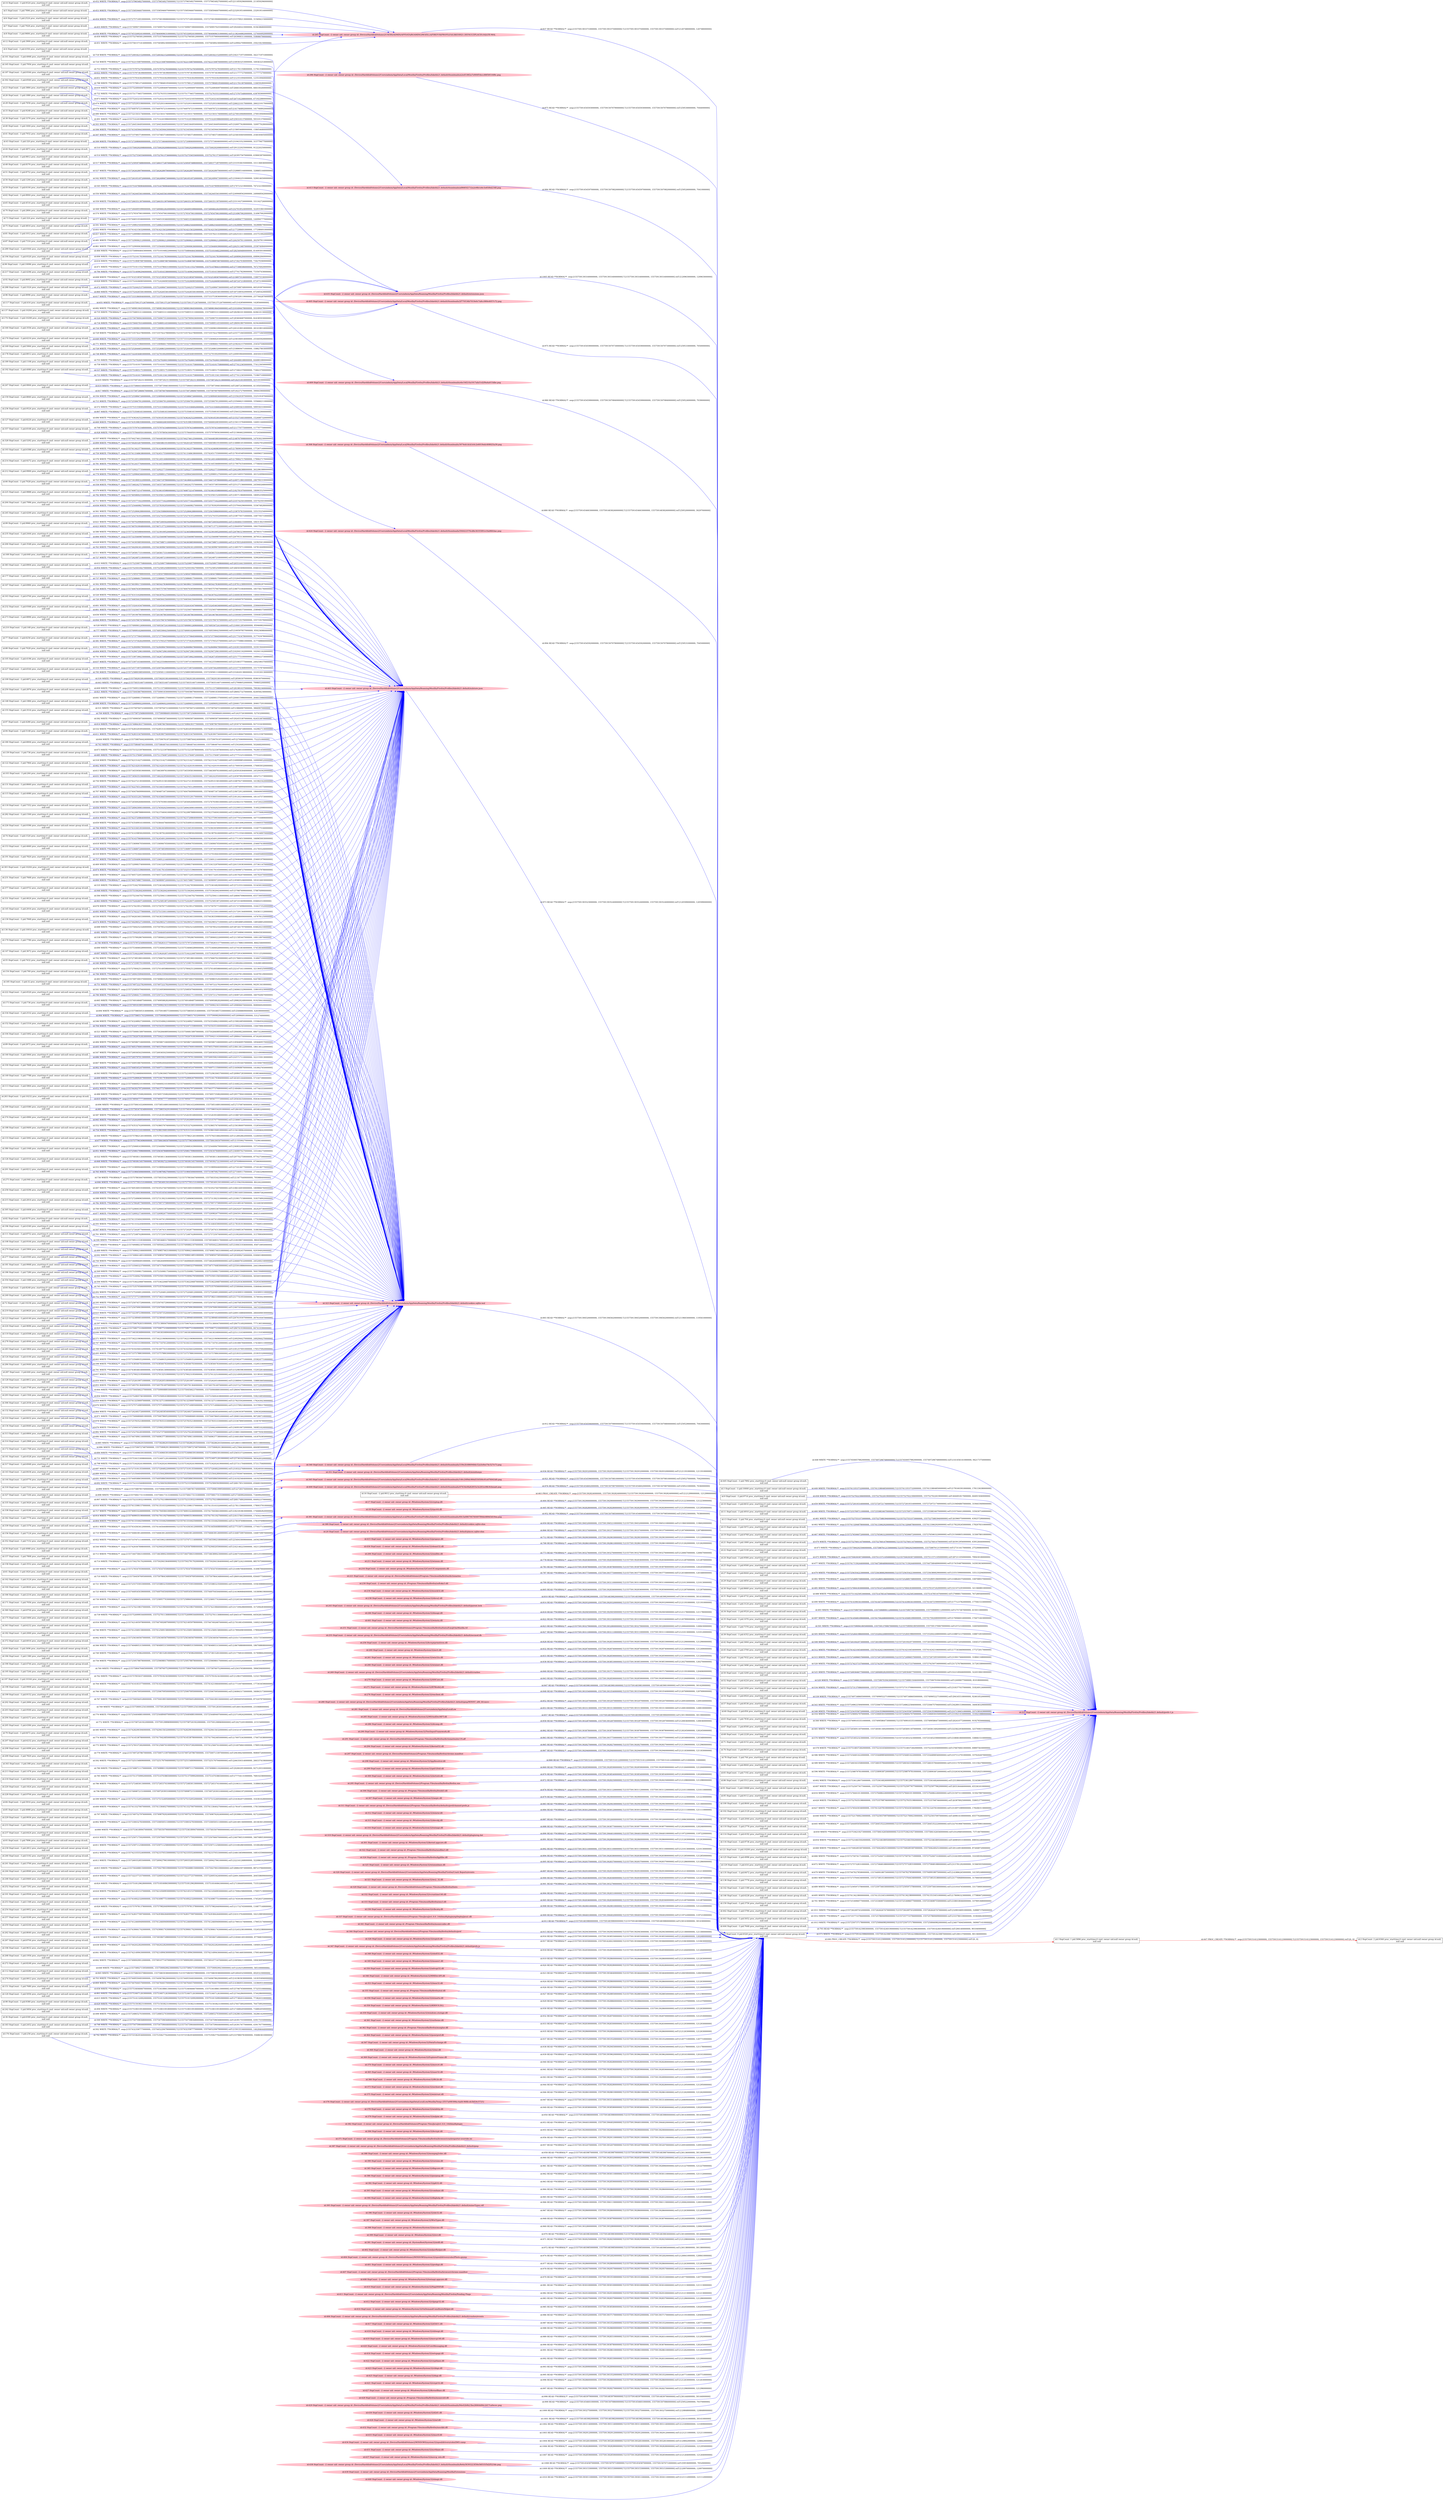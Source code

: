 digraph  {
rankdir=LR
"0"[color=black,label="id:0 HopCount: 0 pid:9320 proc_starttime:0 cmd: owner uid:null owner group id:null,\n null null", shape=box,style=solid];
"1"[color=black,label="id:1 HopCount: 1 pid:5896 proc_starttime:0 cmd: owner uid:null owner group id:null,\n null null", shape=box,style=solid];
"0" -> "1" [id=446,__obj="PROC_CREATE"color=red,label="id:446 PROC_CREATE **NORMAL**  seqs:[1557591514123000000, 1557591514123000000] T:[1557591514123000000, 1557591514123000000] relT:[0, 0]",style=solid];
"2"[color=black,label="id:2 HopCount: 2 pid:9360 proc_starttime:0 cmd: owner uid:null owner group id:null,\n null null", shape=box,style=solid];
"1" -> "2" [id=447,__obj="PROC_CREATE"color=red,label="id:447 PROC_CREATE **NORMAL**  seqs:[1557591514123000000, 1557591514123000000] T:[1557591514123000000, 1557591514123000000] relT:[0, 0]",style=solid];
"445"[color=black,label="id:445 HopCount: -3 pid:7892 proc_starttime:0 cmd: owner uid:null owner group id:null,\n null null", shape=box,style=solid];
"223"[color=pink,label="id:223 HopCount: -2 owner uid: owner group id: /Device/HarddiskVolume2/Users/admin/AppData/Roaming/Mozilla/Firefox/Profiles/lxkehh21.default/prefs-1.js ", shape=oval,style=filled];
"445" -> "223" [id=448,__obj="WRITE"color=blue,label="id:448 WRITE **NORMAL**  seqs:[1557450057982000000, 1557497296748000000] T:[1557450057982000000, 1557497296748000000] relT:[141456141000000, 94217375000000]",style=solid];
"3"[color=black,label="id:3 HopCount: -3 pid:10000 proc_starttime:0 cmd: owner uid:null owner group id:null,\n null null", shape=box,style=solid];
"3" -> "223" [id=449,__obj="WRITE"color=blue,label="id:449 WRITE **NORMAL**  seqs:[1557413353732000000, 1557413380485000000] T:[1557413353732000000, 1557413380485000000] relT:[178160391000000, 178133638000000]",style=solid];
"12"[color=black,label="id:12 HopCount: -3 pid:3900 proc_starttime:0 cmd: owner uid:null owner group id:null,\n null null", shape=box,style=solid];
"265"[color=pink,label="id:265 HopCount: -2 owner uid: owner group id: /Device/HarddiskVolume2/USERS/ADMIN/APPDATA/ROAMING/MOZILLA/FIREFOX/PROFILES/LXKEHH21.DEFAULT/PLACES.SQLITE-WAL ", shape=oval,style=filled];
"12" -> "265" [id=450,__obj="WRITE"color=blue,label="id:450 WRITE **NORMAL**  seqs:[1557527605812000000, 1557535706044000000] T:[1557527605812000000, 1557535706044000000] relT:[63908311000000, 55808079000000]",style=solid];
"4"[color=black,label="id:4 HopCount: -3 pid:4356 proc_starttime:0 cmd: owner uid:null owner group id:null,\n null null", shape=box,style=solid];
"4" -> "265" [id=451,__obj="WRITE"color=blue,label="id:451 WRITE **NORMAL**  seqs:[1557561571414000000, 1557565892300000000] T:[1557561571414000000, 1557565892300000000] relT:[29942709000000, 25621823000000]",style=solid];
"14"[color=black,label="id:14 HopCount: -3 pid:9324 proc_starttime:0 cmd: owner uid:null owner group id:null,\n null null", shape=box,style=solid];
"14" -> "265" [id=452,__obj="WRITE"color=blue,label="id:452 WRITE **NORMAL**  seqs:[1557379654827000000, 1557379654827000000] T:[1557379654827000000, 1557379654827000000] relT:[211859296000000, 211859296000000]",style=solid];
"5"[color=black,label="id:5 HopCount: -3 pid:7896 proc_starttime:0 cmd: owner uid:null owner group id:null,\n null null", shape=box,style=solid];
"5" -> "265" [id=453,__obj="WRITE"color=blue,label="id:453 WRITE **NORMAL**  seqs:[1557358594607000000, 1557358594607000000] T:[1557358594607000000, 1557358594607000000] relT:[232919516000000, 232919516000000]",style=solid];
"6"[color=black,label="id:6 HopCount: -3 pid:2524 proc_starttime:0 cmd: owner uid:null owner group id:null,\n null null", shape=box,style=solid];
"6" -> "265" [id=454,__obj="WRITE"color=blue,label="id:454 WRITE **NORMAL**  seqs:[1557275714910000000, 1557275819908000000] T:[1557275714910000000, 1557275819908000000] relT:[315799213000000, 315694215000000]",style=solid];
"7"[color=black,label="id:7 HopCount: -3 pid:7928 proc_starttime:0 cmd: owner uid:null owner group id:null,\n null null", shape=box,style=solid];
"7" -> "265" [id=455,__obj="WRITE"color=blue,label="id:455 WRITE **NORMAL**  seqs:[1557499073900000000, 1557499570255000000] T:[1557499073900000000, 1557499570255000000] relT:[92440223000000, 91943868000000]",style=solid];
"8"[color=black,label="id:8 HopCount: -3 pid:9684 proc_starttime:0 cmd: owner uid:null owner group id:null,\n null null", shape=box,style=solid];
"8" -> "265" [id=456,__obj="WRITE"color=blue,label="id:456 WRITE **NORMAL**  seqs:[1557453269241000000, 1557464069631000000] T:[1557453269241000000, 1557464069631000000] relT:[138244882000000, 127444492000000]",style=solid];
"289"[color=black,label="id:289 HopCount: -3 pid:9364 proc_starttime:0 cmd: owner uid:null owner group id:null,\n null null", shape=box,style=solid];
"289" -> "265" [id=457,__obj="WRITE"color=blue,label="id:457 WRITE **NORMAL**  seqs:[1557328998010000000, 1557335762131000000] T:[1557328998010000000, 1557335762131000000] relT:[262516113000000, 255751992000000]",style=solid];
"9"[color=black,label="id:9 HopCount: -3 pid:9716 proc_starttime:0 cmd: owner uid:null owner group id:null,\n null null", shape=box,style=solid];
"9" -> "223" [id=458,__obj="WRITE"color=blue,label="id:458 WRITE **NORMAL**  seqs:[1557527022306000000, 1557527022619000000] T:[1557527022306000000, 1557527022619000000] relT:[64491817000000, 64491504000000]",style=solid];
"10"[color=black,label="id:10 HopCount: -3 pid:6632 proc_starttime:0 cmd: owner uid:null owner group id:null,\n null null", shape=box,style=solid];
"10" -> "223" [id=459,__obj="WRITE"color=blue,label="id:459 WRITE **NORMAL**  seqs:[1557272019316000000, 1557272072174000000] T:[1557272019316000000, 1557272072174000000] relT:[319494807000000, 319441949000000]",style=solid];
"11"[color=black,label="id:11 HopCount: -3 pid:4916 proc_starttime:0 cmd: owner uid:null owner group id:null,\n null null", shape=box,style=solid];
"11" -> "223" [id=460,__obj="WRITE"color=blue,label="id:460 WRITE **NORMAL**  seqs:[1557255769711000000, 1557255883407000000] T:[1557255769711000000, 1557255883407000000] relT:[335744412000000, 335630716000000]",style=solid];
"13"[color=black,label="id:13 HopCount: -3 pid:704 proc_starttime:0 cmd: owner uid:null owner group id:null,\n null null", shape=box,style=solid];
"13" -> "223" [id=461,__obj="WRITE"color=blue,label="id:461 WRITE **NORMAL**  seqs:[1557527553373000000, 1557527588394000000] T:[1557527553373000000, 1557527588394000000] relT:[63960750000000, 63925729000000]",style=solid];
"15"[color=black,label="id:15 HopCount: -3 pid:5072 proc_starttime:0 cmd: owner uid:null owner group id:null,\n null null", shape=box,style=solid];
"15" -> "223" [id=462,__obj="WRITE"color=blue,label="id:462 WRITE **NORMAL**  seqs:[1557413284878000000, 1557413306292000000] T:[1557413284878000000, 1557413306292000000] relT:[178229245000000, 178207831000000]",style=solid];
"16"[color=black,label="id:16 HopCount: -2 pid:9012 proc_starttime:0 cmd: owner uid:null owner group id:null,\n null null", shape=box,style=solid];
"16" -> "0" [id=463,__obj="PROC_CREATE"color=red,label="id:463 PROC_CREATE **NORMAL**  seqs:[1557591392824000000, 1557591392824000000] T:[1557591392824000000, 1557591392824000000] relT:[121299000000, 121299000000]",style=solid];
"17"[color=pink,label="id:17 HopCount: -2 owner uid: owner group id: /Windows/System32/cryptsp.dll ", shape=oval,style=filled];
"17" -> "0" [id=464,__obj="READ"color=blue,label="id:464 READ **NORMAL**  seqs:[1557591392900000000, 1557591392900000000] T:[1557591392900000000, 1557591392900000000] relT:[121223000000, 121223000000]",style=solid];
"18"[color=pink,label="id:18 HopCount: -2 owner uid: owner group id: /Windows/System32/rpcrt4.dll ", shape=oval,style=filled];
"18" -> "0" [id=465,__obj="READ"color=blue,label="id:465 READ **NORMAL**  seqs:[1557591392828000000, 1557591392828000000] T:[1557591392828000000, 1557591392828000000] relT:[121295000000, 121295000000]",style=solid];
"194"[color=black,label="id:194 HopCount: -3 pid:9320 proc_starttime:0 cmd: owner uid:null owner group id:null,\n null null", shape=box,style=solid];
"403"[color=pink,label="id:403 HopCount: -2 owner uid: owner group id: /Device/HarddiskVolume2/Users/admin/AppData/Roaming/Mozilla/Firefox/Profiles/lxkehh21.default/xulstore.json ", shape=oval,style=filled];
"194" -> "403" [id=466,__obj="WRITE"color=blue,label="id:466 WRITE **NORMAL**  seqs:[1557508944643000000, 1557510104822000000] T:[1557508944643000000, 1557510104822000000] relT:[82569480000000, 81409301000000]",style=solid];
"19"[color=black,label="id:19 HopCount: -3 pid:6768 proc_starttime:0 cmd: owner uid:null owner group id:null,\n null null", shape=box,style=solid];
"19" -> "223" [id=467,__obj="WRITE"color=blue,label="id:467 WRITE **NORMAL**  seqs:[1557276506072000000, 1557276506322000000] T:[1557276506072000000, 1557276506322000000] relT:[315008051000000, 315007801000000]",style=solid];
"74"[color=black,label="id:74 HopCount: -3 pid:1520 proc_starttime:0 cmd: owner uid:null owner group id:null,\n null null", shape=box,style=solid];
"74" -> "403" [id=468,__obj="WRITE"color=blue,label="id:468 WRITE **NORMAL**  seqs:[1557414398582000000, 1557423879226000000] T:[1557414398582000000, 1557423879226000000] relT:[177115541000000, 167634897000000]",style=solid];
"303"[color=black,label="id:303 HopCount: -3 pid:10204 proc_starttime:0 cmd: owner uid:null owner group id:null,\n null null", shape=box,style=solid];
"303" -> "403" [id=469,__obj="WRITE"color=blue,label="id:469 WRITE **NORMAL**  seqs:[1557329983740000000, 1557334152976000000] T:[1557329983740000000, 1557334152976000000] relT:[261530383000000, 257361147000000]",style=solid];
"21"[color=black,label="id:21 HopCount: -3 pid:1800 proc_starttime:0 cmd: owner uid:null owner group id:null,\n null null", shape=box,style=solid];
"21" -> "223" [id=470,__obj="WRITE"color=blue,label="id:470 WRITE **NORMAL**  seqs:[1557527601167000000, 1557527601479000000] T:[1557527601167000000, 1557527601479000000] relT:[63912956000000, 63912644000000]",style=solid];
"217"[color=black,label="id:217 HopCount: -3 pid:4296 proc_starttime:0 cmd: owner uid:null owner group id:null,\n null null", shape=box,style=solid];
"217" -> "403" [id=471,__obj="WRITE"color=blue,label="id:471 WRITE **NORMAL**  seqs:[1557514115527000000, 1557514786431000000] T:[1557514115527000000, 1557514786431000000] relT:[77398596000000, 76727692000000]",style=solid];
"288"[color=black,label="id:288 HopCount: -3 pid:3324 proc_starttime:0 cmd: owner uid:null owner group id:null,\n null null", shape=box,style=solid];
"288" -> "403" [id=472,__obj="WRITE"color=blue,label="id:472 WRITE **NORMAL**  seqs:[1557524425375000000, 1557524984736000000] T:[1557524425375000000, 1557524984736000000] relT:[67088748000000, 66529387000000]",style=solid];
"22"[color=black,label="id:22 HopCount: -3 pid:5100 proc_starttime:0 cmd: owner uid:null owner group id:null,\n null null", shape=box,style=solid];
"22" -> "223" [id=473,__obj="WRITE"color=blue,label="id:473 WRITE **NORMAL**  seqs:[1557584202506000000, 1557588761215000000] T:[1557584202506000000, 1557588761215000000] relT:[7311617000000, 2752908000000]",style=solid];
"23"[color=black,label="id:23 HopCount: -3 pid:3884 proc_starttime:0 cmd: owner uid:null owner group id:null,\n null null", shape=box,style=solid];
"23" -> "403" [id=474,__obj="WRITE"color=blue,label="id:474 WRITE **NORMAL**  seqs:[1557325293106000000, 1557325293106000000] T:[1557325293106000000, 1557325293106000000] relT:[266221017000000, 266221017000000]",style=solid];
"24"[color=black,label="id:24 HopCount: -3 pid:9584 proc_starttime:0 cmd: owner uid:null owner group id:null,\n null null", shape=box,style=solid];
"24" -> "223" [id=475,__obj="WRITE"color=blue,label="id:475 WRITE **NORMAL**  seqs:[1557504303073000000, 1557511571105000000] T:[1557504303073000000, 1557511571105000000] relT:[87211050000000, 79943018000000]",style=solid];
"154"[color=black,label="id:154 HopCount: -3 pid:760 proc_starttime:0 cmd: owner uid:null owner group id:null,\n null null", shape=box,style=solid];
"154" -> "403" [id=476,__obj="WRITE"color=blue,label="id:476 WRITE **NORMAL**  seqs:[1557270042512000000, 1557270149598000000] T:[1557270042512000000, 1557270149598000000] relT:[321471611000000, 321364525000000]",style=solid];
"25"[color=black,label="id:25 HopCount: -3 pid:9500 proc_starttime:0 cmd: owner uid:null owner group id:null,\n null null", shape=box,style=solid];
"25" -> "223" [id=477,__obj="WRITE"color=blue,label="id:477 WRITE **NORMAL**  seqs:[1557417159244000000, 1557447580489000000] T:[1557417159244000000, 1557447580489000000] relT:[174354879000000, 143933634000000]",style=solid];
"26"[color=black,label="id:26 HopCount: -3 pid:1880 proc_starttime:0 cmd: owner uid:null owner group id:null,\n null null", shape=box,style=solid];
"26" -> "403" [id=478,__obj="WRITE"color=blue,label="id:478 WRITE **NORMAL**  seqs:[1557449767231000000, 1557449767231000000] T:[1557449767231000000, 1557449767231000000] relT:[141746892000000, 141746892000000]",style=solid];
"27"[color=black,label="id:27 HopCount: -3 pid:8444 proc_starttime:0 cmd: owner uid:null owner group id:null,\n null null", shape=box,style=solid];
"27" -> "223" [id=479,__obj="WRITE"color=blue,label="id:479 WRITE **NORMAL**  seqs:[1557256354223000000, 1557256380829000000] T:[1557256354223000000, 1557256380829000000] relT:[335159900000000, 335133294000000]",style=solid];
"28"[color=black,label="id:28 HopCount: -3 pid:7656 proc_starttime:0 cmd: owner uid:null owner group id:null,\n null null", shape=box,style=solid];
"28" -> "403" [id=480,__obj="WRITE"color=blue,label="id:480 WRITE **NORMAL**  seqs:[1557321503174000000, 1557321503174000000] T:[1557321503174000000, 1557321503174000000] relT:[270010949000000, 270010949000000]",style=solid];
"289" -> "403" [id=481,__obj="WRITE"color=blue,label="id:481 WRITE **NORMAL**  seqs:[1557329006212000000, 1557329006212000000] T:[1557329006212000000, 1557329006212000000] relT:[262507911000000, 262507911000000]",style=solid];
"29"[color=black,label="id:29 HopCount: -3 pid:4856 proc_starttime:0 cmd: owner uid:null owner group id:null,\n null null", shape=box,style=solid];
"29" -> "223" [id=482,__obj="WRITE"color=blue,label="id:482 WRITE **NORMAL**  seqs:[1557252685748000000, 1557252805186000000] T:[1557252685748000000, 1557252805186000000] relT:[338828375000000, 338708937000000]",style=solid];
"185"[color=black,label="id:185 HopCount: -3 pid:32 proc_starttime:0 cmd: owner uid:null owner group id:null,\n null null", shape=box,style=solid];
"185" -> "403" [id=483,__obj="WRITE"color=blue,label="id:483 WRITE **NORMAL**  seqs:[1557497300370000000, 1557498835292000000] T:[1557497300370000000, 1557498835292000000] relT:[94213753000000, 92678831000000]",style=solid];
"89"[color=black,label="id:89 HopCount: -3 pid:2672 proc_starttime:0 cmd: owner uid:null owner group id:null,\n null null", shape=box,style=solid];
"89" -> "403" [id=484,__obj="WRITE"color=blue,label="id:484 WRITE **NORMAL**  seqs:[1557405867166000000, 1557405867166000000] T:[1557405867166000000, 1557405867166000000] relT:[185646957000000, 185646957000000]",style=solid];
"30"[color=black,label="id:30 HopCount: -3 pid:8660 proc_starttime:0 cmd: owner uid:null owner group id:null,\n null null", shape=box,style=solid];
"30" -> "223" [id=485,__obj="WRITE"color=blue,label="id:485 WRITE **NORMAL**  seqs:[1557270041830000000, 1557270147242000000] T:[1557270041830000000, 1557270147242000000] relT:[321472293000000, 321366881000000]",style=solid];
"263"[color=black,label="id:263 HopCount: -3 pid:10232 proc_starttime:0 cmd: owner uid:null owner group id:null,\n null null", shape=box,style=solid];
"263" -> "403" [id=486,__obj="WRITE"color=blue,label="id:486 WRITE **NORMAL**  seqs:[1557495735082000000, 1557495735082000000] T:[1557495735082000000, 1557495735082000000] relT:[95779041000000, 95779041000000]",style=solid];
"258"[color=black,label="id:258 HopCount: -3 pid:9296 proc_starttime:0 cmd: owner uid:null owner group id:null,\n null null", shape=box,style=solid];
"258" -> "403" [id=487,__obj="WRITE"color=blue,label="id:487 WRITE **NORMAL**  seqs:[1557405369193000000, 1557410527447000000] T:[1557405369193000000, 1557410527447000000] relT:[186144930000000, 180986676000000]",style=solid];
"31"[color=black,label="id:31 HopCount: -3 pid:4732 proc_starttime:0 cmd: owner uid:null owner group id:null,\n null null", shape=box,style=solid];
"31" -> "223" [id=488,__obj="WRITE"color=blue,label="id:488 WRITE **NORMAL**  seqs:[1557511625953000000, 1557514785167000000] T:[1557511625953000000, 1557514785167000000] relT:[79888170000000, 76728956000000]",style=solid];
"108"[color=black,label="id:108 HopCount: -3 pid:9164 proc_starttime:0 cmd: owner uid:null owner group id:null,\n null null", shape=box,style=solid];
"108" -> "403" [id=489,__obj="WRITE"color=blue,label="id:489 WRITE **NORMAL**  seqs:[1557498421666000000, 1557498574631000000] T:[1557498421666000000, 1557498574631000000] relT:[93092457000000, 92939492000000]",style=solid];
"32"[color=black,label="id:32 HopCount: -3 pid:3124 proc_starttime:0 cmd: owner uid:null owner group id:null,\n null null", shape=box,style=solid];
"32" -> "223" [id=490,__obj="WRITE"color=blue,label="id:490 WRITE **NORMAL**  seqs:[1557414390341000000, 1557414472590000000] T:[1557414390341000000, 1557414472590000000] relT:[177123782000000, 177041533000000]",style=solid];
"33"[color=black,label="id:33 HopCount: -3 pid:9248 proc_starttime:0 cmd: owner uid:null owner group id:null,\n null null", shape=box,style=solid];
"33" -> "403" [id=491,__obj="WRITE"color=blue,label="id:491 WRITE **NORMAL**  seqs:[1557532203986000000, 1557532203986000000] T:[1557532203986000000, 1557532203986000000] relT:[59310137000000, 59310137000000]",style=solid];
"186"[color=black,label="id:186 HopCount: -3 pid:7280 proc_starttime:0 cmd: owner uid:null owner group id:null,\n null null", shape=box,style=solid];
"186" -> "403" [id=492,__obj="WRITE"color=blue,label="id:492 WRITE **NORMAL**  seqs:[1557275204812000000, 1557275204812000000] T:[1557275204812000000, 1557275204812000000] relT:[316309311000000, 316309311000000]",style=solid];
"34"[color=black,label="id:34 HopCount: -3 pid:9524 proc_starttime:0 cmd: owner uid:null owner group id:null,\n null null", shape=box,style=solid];
"34" -> "223" [id=493,__obj="WRITE"color=blue,label="id:493 WRITE **NORMAL**  seqs:[1557590756756000000, 1557590899112000000] T:[1557590756756000000, 1557590899112000000] relT:[757367000000, 615011000000]",style=solid];
"242"[color=black,label="id:242 HopCount: -3 pid:5856 proc_starttime:0 cmd: owner uid:null owner group id:null,\n null null", shape=box,style=solid];
"381"[color=pink,label="id:381 HopCount: -2 owner uid: owner group id: /Device/HarddiskVolume2/Users/admin/AppData/Local/Mozilla/Firefox/Profiles/lxkehh21.default/thumbnails/49c5a086794760497f06dc889d3d19ea.png ", shape=oval,style=filled];
"242" -> "381" [id=494,__obj="WRITE"color=blue,label="id:494 WRITE **NORMAL**  seqs:[1557518033918000000, 1557518033918000000] T:[1557518033918000000, 1557518033918000000] relT:[73480205000000, 73480205000000]",style=solid];
"123"[color=black,label="id:123 HopCount: -3 pid:6140 proc_starttime:0 cmd: owner uid:null owner group id:null,\n null null", shape=box,style=solid];
"123" -> "403" [id=495,__obj="WRITE"color=blue,label="id:495 WRITE **NORMAL**  seqs:[1557337578803000000, 1557337578803000000] T:[1557337578803000000, 1557337578803000000] relT:[253935320000000, 253935320000000]",style=solid];
"127"[color=black,label="id:127 HopCount: -3 pid:8220 proc_starttime:0 cmd: owner uid:null owner group id:null,\n null null", shape=box,style=solid];
"127" -> "403" [id=496,__obj="WRITE"color=blue,label="id:496 WRITE **NORMAL**  seqs:[1557436242522000000, 1557439105391000000] T:[1557436242522000000, 1557439105391000000] relT:[155271601000000, 152408732000000]",style=solid];
"35"[color=black,label="id:35 HopCount: -3 pid:1076 proc_starttime:0 cmd: owner uid:null owner group id:null,\n null null", shape=box,style=solid];
"35" -> "223" [id=497,__obj="WRITE"color=blue,label="id:497 WRITE **NORMAL**  seqs:[1557414568109000000, 1557417042680000000] T:[1557414568109000000, 1557417042680000000] relT:[176946014000000, 174471443000000]",style=solid];
"36"[color=black,label="id:36 HopCount: -3 pid:6300 proc_starttime:0 cmd: owner uid:null owner group id:null,\n null null", shape=box,style=solid];
"389"[color=pink,label="id:389 HopCount: -2 owner uid: owner group id: /Device/HarddiskVolume2/Users/admin/AppData/Roaming/Mozilla/Firefox/Profiles/lxkehh21.default/cookies.sqlite-shm ", shape=oval,style=filled];
"36" -> "389" [id=498,__obj="WRITE"color=blue,label="id:498 WRITE **NORMAL**  seqs:[1557248652703000000, 1557248652703000000] T:[1557248652703000000, 1557248652703000000] relT:[342861420000000, 342861420000000]",style=solid];
"193"[color=black,label="id:193 HopCount: -3 pid:6388 proc_starttime:0 cmd: owner uid:null owner group id:null,\n null null", shape=box,style=solid];
"193" -> "403" [id=499,__obj="WRITE"color=blue,label="id:499 WRITE **NORMAL**  seqs:[1557413423778000000, 1557414246983000000] T:[1557413423778000000, 1557414246983000000] relT:[178090345000000, 177267140000000]",style=solid];
"183"[color=black,label="id:183 HopCount: -3 pid:2452 proc_starttime:0 cmd: owner uid:null owner group id:null,\n null null", shape=box,style=solid];
"183" -> "389" [id=500,__obj="WRITE"color=blue,label="id:500 WRITE **NORMAL**  seqs:[1557547596568000000, 1557547596568000000] T:[1557547596568000000, 1557547596568000000] relT:[43917555000000, 43917555000000]",style=solid];
"37"[color=black,label="id:37 HopCount: -3 pid:7376 proc_starttime:0 cmd: owner uid:null owner group id:null,\n null null", shape=box,style=solid];
"37" -> "223" [id=501,__obj="WRITE"color=blue,label="id:501 WRITE **NORMAL**  seqs:[1557590941805000000, 1557591370067000000] T:[1557590941805000000, 1557591370067000000] relT:[572318000000, 144056000000]",style=solid];
"176"[color=black,label="id:176 HopCount: -3 pid:256 proc_starttime:0 cmd: owner uid:null owner group id:null,\n null null", shape=box,style=solid];
"176" -> "389" [id=502,__obj="WRITE"color=blue,label="id:502 WRITE **NORMAL**  seqs:[1557432358777000000, 1557445229479000000] T:[1557432358777000000, 1557445229479000000] relT:[159155346000000, 146284644000000]",style=solid];
"38"[color=black,label="id:38 HopCount: -3 pid:3376 proc_starttime:0 cmd: owner uid:null owner group id:null,\n null null", shape=box,style=solid];
"38" -> "403" [id=503,__obj="WRITE"color=blue,label="id:503 WRITE **NORMAL**  seqs:[1557264536495000000, 1557264536495000000] T:[1557264536495000000, 1557264536495000000] relT:[326977628000000, 326977628000000]",style=solid];
"212"[color=black,label="id:212 HopCount: -3 pid:9900 proc_starttime:0 cmd: owner uid:null owner group id:null,\n null null", shape=box,style=solid];
"212" -> "403" [id=504,__obj="WRITE"color=blue,label="id:504 WRITE **NORMAL**  seqs:[1557329227735000000, 1557329227735000000] T:[1557329227735000000, 1557329227735000000] relT:[262286388000000, 262286388000000]",style=solid];
"39"[color=black,label="id:39 HopCount: -3 pid:4352 proc_starttime:0 cmd: owner uid:null owner group id:null,\n null null", shape=box,style=solid];
"39" -> "223" [id=505,__obj="WRITE"color=blue,label="id:505 WRITE **NORMAL**  seqs:[1557252641986000000, 1557252642268000000] T:[1557252641986000000, 1557252642268000000] relT:[338872137000000, 338871855000000]",style=solid];
"40"[color=black,label="id:40 HopCount: -3 pid:1604 proc_starttime:0 cmd: owner uid:null owner group id:null,\n null null", shape=box,style=solid];
"40" -> "403" [id=506,__obj="WRITE"color=blue,label="id:506 WRITE **NORMAL**  seqs:[1557433459443000000, 1557433459443000000] T:[1557433459443000000, 1557433459443000000] relT:[158054680000000, 158054680000000]",style=solid];
"41"[color=black,label="id:41 HopCount: -3 pid:7932 proc_starttime:0 cmd: owner uid:null owner group id:null,\n null null", shape=box,style=solid];
"41" -> "403" [id=507,__obj="WRITE"color=blue,label="id:507 WRITE **NORMAL**  seqs:[1557337483718000000, 1557337483718000000] T:[1557337483718000000, 1557337483718000000] relT:[254030405000000, 254030405000000]",style=solid];
"42"[color=black,label="id:42 HopCount: -3 pid:3004 proc_starttime:0 cmd: owner uid:null owner group id:null,\n null null", shape=box,style=solid];
"42" -> "223" [id=508,__obj="WRITE"color=blue,label="id:508 WRITE **NORMAL**  seqs:[1557261042073000000, 1557261060390000000] T:[1557261042073000000, 1557261060390000000] relT:[330472050000000, 330453733000000]",style=solid];
"43"[color=black,label="id:43 HopCount: -3 pid:320 proc_starttime:0 cmd: owner uid:null owner group id:null,\n null null", shape=box,style=solid];
"43" -> "403" [id=509,__obj="WRITE"color=blue,label="id:509 WRITE **NORMAL**  seqs:[1557272080600000000, 1557275734646000000] T:[1557272080600000000, 1557275734646000000] relT:[319433523000000, 315779477000000]",style=solid];
"44"[color=black,label="id:44 HopCount: -3 pid:4872 proc_starttime:0 cmd: owner uid:null owner group id:null,\n null null", shape=box,style=solid];
"44" -> "403" [id=510,__obj="WRITE"color=blue,label="id:510 WRITE **NORMAL**  seqs:[1557500292098000000, 1557500292098000000] T:[1557500292098000000, 1557500292098000000] relT:[91222025000000, 91222025000000]",style=solid];
"168"[color=black,label="id:168 HopCount: -3 pid:640 proc_starttime:0 cmd: owner uid:null owner group id:null,\n null null", shape=box,style=solid];
"168" -> "403" [id=511,__obj="WRITE"color=blue,label="id:511 WRITE **NORMAL**  seqs:[1557265817331000000, 1557265817331000000] T:[1557265817331000000, 1557265817331000000] relT:[325696792000000, 325696792000000]",style=solid];
"45"[color=black,label="id:45 HopCount: -3 pid:3700 proc_starttime:0 cmd: owner uid:null owner group id:null,\n null null", shape=box,style=solid];
"45" -> "223" [id=512,__obj="WRITE"color=blue,label="id:512 WRITE **NORMAL**  seqs:[1557414210454000000, 1557414242106000000] T:[1557414210454000000, 1557414242106000000] relT:[177303669000000, 177272017000000]",style=solid];
"177"[color=black,label="id:177 HopCount: -3 pid:6932 proc_starttime:0 cmd: owner uid:null owner group id:null,\n null null", shape=box,style=solid];
"177" -> "403" [id=513,__obj="WRITE"color=blue,label="id:513 WRITE **NORMAL**  seqs:[1557258507988000000, 1557258507988000000] T:[1557258507988000000, 1557258507988000000] relT:[333006135000000, 333006135000000]",style=solid];
"46"[color=black,label="id:46 HopCount: -3 pid:9812 proc_starttime:0 cmd: owner uid:null owner group id:null,\n null null", shape=box,style=solid];
"46" -> "403" [id=514,__obj="WRITE"color=blue,label="id:514 WRITE **NORMAL**  seqs:[1557527556556000000, 1557527613736000000] T:[1557527556556000000, 1557527613736000000] relT:[63957567000000, 63900387000000]",style=solid];
"47"[color=black,label="id:47 HopCount: -3 pid:7032 proc_starttime:0 cmd: owner uid:null owner group id:null,\n null null", shape=box,style=solid];
"47" -> "223" [id=515,__obj="WRITE"color=blue,label="id:515 WRITE **NORMAL**  seqs:[1557272496657000000, 1557272672955000000] T:[1557272496657000000, 1557272672955000000] relT:[319017466000000, 318841168000000]",style=solid];
"227"[color=black,label="id:227 HopCount: -3 pid:6544 proc_starttime:0 cmd: owner uid:null owner group id:null,\n null null", shape=box,style=solid];
"227" -> "403" [id=516,__obj="WRITE"color=blue,label="id:516 WRITE **NORMAL**  seqs:[1557257739755000000, 1557259756249000000] T:[1557257739755000000, 1557259756249000000] relT:[333774368000000, 331757874000000]",style=solid];
"48"[color=black,label="id:48 HopCount: -3 pid:8376 proc_starttime:0 cmd: owner uid:null owner group id:null,\n null null", shape=box,style=solid];
"48" -> "403" [id=517,__obj="WRITE"color=blue,label="id:517 WRITE **NORMAL**  seqs:[1557259597488000000, 1557260377287000000] T:[1557259597488000000, 1557260377287000000] relT:[331916635000000, 331136836000000]",style=solid];
"122"[color=black,label="id:122 HopCount: -3 pid:7964 proc_starttime:0 cmd: owner uid:null owner group id:null,\n null null", shape=box,style=solid];
"122" -> "403" [id=518,__obj="WRITE"color=blue,label="id:518 WRITE **NORMAL**  seqs:[1557421514271000000, 1557421514271000000] T:[1557421514271000000, 1557421514271000000] relT:[169999852000000, 169999852000000]",style=solid];
"191"[color=black,label="id:191 HopCount: -3 pid:7820 proc_starttime:0 cmd: owner uid:null owner group id:null,\n null null", shape=box,style=solid];
"191" -> "403" [id=519,__obj="WRITE"color=blue,label="id:519 WRITE **NORMAL**  seqs:[1557337018443000000, 1557337018443000000] T:[1557337018443000000, 1557337018443000000] relT:[254495680000000, 254495680000000]",style=solid];
"49"[color=black,label="id:49 HopCount: -3 pid:3496 proc_starttime:0 cmd: owner uid:null owner group id:null,\n null null", shape=box,style=solid];
"49" -> "223" [id=520,__obj="WRITE"color=blue,label="id:520 WRITE **NORMAL**  seqs:[1557274237337000000, 1557274250734000000] T:[1557274237337000000, 1557274250734000000] relT:[317276786000000, 317263389000000]",style=solid];
"104"[color=black,label="id:104 HopCount: -3 pid:5492 proc_starttime:0 cmd: owner uid:null owner group id:null,\n null null", shape=box,style=solid];
"104" -> "403" [id=521,__obj="WRITE"color=blue,label="id:521 WRITE **NORMAL**  seqs:[1557500815897000000, 1557502840895000000] T:[1557500815897000000, 1557502840895000000] relT:[90698226000000, 88673228000000]",style=solid];
"126"[color=black,label="id:126 HopCount: -3 pid:9316 proc_starttime:0 cmd: owner uid:null owner group id:null,\n null null", shape=box,style=solid];
"126" -> "403" [id=522,__obj="WRITE"color=blue,label="id:522 WRITE **NORMAL**  seqs:[1557493811364000000, 1557493811364000000] T:[1557493811364000000, 1557493811364000000] relT:[97702759000000, 97702759000000]",style=solid];
"82"[color=black,label="id:82 HopCount: -3 pid:8376 proc_starttime:0 cmd: owner uid:null owner group id:null,\n null null", shape=box,style=solid];
"82" -> "403" [id=523,__obj="WRITE"color=blue,label="id:523 WRITE **NORMAL**  seqs:[1557413354043000000, 1557414474129000000] T:[1557413354043000000, 1557414474129000000] relT:[178160080000000, 177039994000000]",style=solid];
"174"[color=black,label="id:174 HopCount: -3 pid:10208 proc_starttime:0 cmd: owner uid:null owner group id:null,\n null null", shape=box,style=solid];
"174" -> "403" [id=524,__obj="WRITE"color=blue,label="id:524 WRITE **NORMAL**  seqs:[1557507909436000000, 1557509075530000000] T:[1557507909436000000, 1557509075530000000] relT:[83604687000000, 82438593000000]",style=solid];
"50"[color=black,label="id:50 HopCount: -3 pid:3200 proc_starttime:0 cmd: owner uid:null owner group id:null,\n null null", shape=box,style=solid];
"50" -> "223" [id=525,__obj="WRITE"color=blue,label="id:525 WRITE **NORMAL**  seqs:[1557269364677000000, 1557269480282000000] T:[1557269364677000000, 1557269480282000000] relT:[322149446000000, 322033841000000]",style=solid];
"163"[color=black,label="id:163 HopCount: -3 pid:4764 proc_starttime:0 cmd: owner uid:null owner group id:null,\n null null", shape=box,style=solid];
"163" -> "403" [id=526,__obj="WRITE"color=blue,label="id:526 WRITE **NORMAL**  seqs:[1557431510284000000, 1557443070225000000] T:[1557431510284000000, 1557443070225000000] relT:[160003839000000, 148443898000000]",style=solid];
"51"[color=black,label="id:51 HopCount: -3 pid:8752 proc_starttime:0 cmd: owner uid:null owner group id:null,\n null null", shape=box,style=solid];
"51" -> "403" [id=527,__obj="WRITE"color=blue,label="id:527 WRITE **NORMAL**  seqs:[1557262628979000000, 1557262628979000000] T:[1557262628979000000, 1557262628979000000] relT:[328885144000000, 328885144000000]",style=solid];
"210"[color=black,label="id:210 HopCount: -3 pid:168 proc_starttime:0 cmd: owner uid:null owner group id:null,\n null null", shape=box,style=solid];
"210" -> "403" [id=528,__obj="WRITE"color=blue,label="id:528 WRITE **NORMAL**  seqs:[1557490901269000000, 1557495567241000000] T:[1557490901269000000, 1557495567241000000] relT:[100612854000000, 95946882000000]",style=solid];
"52"[color=black,label="id:52 HopCount: -3 pid:4224 proc_starttime:0 cmd: owner uid:null owner group id:null,\n null null", shape=box,style=solid];
"52" -> "223" [id=529,__obj="WRITE"color=blue,label="id:529 WRITE **NORMAL**  seqs:[1557588815046000000, 1557590703943000000] T:[1557588815046000000, 1557590703943000000] relT:[2699077000000, 810180000000]",style=solid];
"109"[color=black,label="id:109 HopCount: -3 pid:6872 proc_starttime:0 cmd: owner uid:null owner group id:null,\n null null", shape=box,style=solid];
"109" -> "403" [id=530,__obj="WRITE"color=blue,label="id:530 WRITE **NORMAL**  seqs:[1557582933816000000, 1557582933816000000] T:[1557582933816000000, 1557582933816000000] relT:[8580307000000, 8580307000000]",style=solid];
"155"[color=black,label="id:155 HopCount: -3 pid:3516 proc_starttime:0 cmd: owner uid:null owner group id:null,\n null null", shape=box,style=solid];
"155" -> "403" [id=531,__obj="WRITE"color=blue,label="id:531 WRITE **NORMAL**  seqs:[1557587647216000000, 1557587647216000000] T:[1557587647216000000, 1557587647216000000] relT:[3866907000000, 3866907000000]",style=solid];
"94"[color=black,label="id:94 HopCount: -3 pid:5148 proc_starttime:0 cmd: owner uid:null owner group id:null,\n null null", shape=box,style=solid];
"94" -> "403" [id=532,__obj="WRITE"color=blue,label="id:532 WRITE **NORMAL**  seqs:[1557428329395000000, 1557428531410000000] T:[1557428329395000000, 1557428531410000000] relT:[163184728000000, 162982713000000]",style=solid];
"282"[color=black,label="id:282 HopCount: -3 pid:1500 proc_starttime:0 cmd: owner uid:null owner group id:null,\n null null", shape=box,style=solid];
"282" -> "403" [id=533,__obj="WRITE"color=blue,label="id:533 WRITE **NORMAL**  seqs:[1557422887888000000, 1557423744041000000] T:[1557422887888000000, 1557423744041000000] relT:[168626235000000, 167770082000000]",style=solid];
"53"[color=black,label="id:53 HopCount: -3 pid:1856 proc_starttime:0 cmd: owner uid:null owner group id:null,\n null null", shape=box,style=solid];
"53" -> "223" [id=534,__obj="WRITE"color=blue,label="id:534 WRITE **NORMAL**  seqs:[1557273137086000000, 1557273264999000000] T:[1557273137086000000, 1557273264999000000] relT:[318377037000000, 318249124000000]",style=solid];
"377"[color=black,label="id:377 HopCount: -3 pid:9752 proc_starttime:0 cmd: owner uid:null owner group id:null,\n null null", shape=box,style=solid];
"377" -> "403" [id=535,__obj="WRITE"color=blue,label="id:535 WRITE **NORMAL**  seqs:[1557534278590000000, 1557536168290000000] T:[1557534278590000000, 1557536168290000000] relT:[57235533000000, 55345833000000]",style=solid];
"130"[color=black,label="id:130 HopCount: -3 pid:7848 proc_starttime:0 cmd: owner uid:null owner group id:null,\n null null", shape=box,style=solid];
"130" -> "403" [id=536,__obj="WRITE"color=blue,label="id:536 WRITE **NORMAL**  seqs:[1557442634033000000, 1557443835998000000] T:[1557442634033000000, 1557443835998000000] relT:[148880090000000, 147678125000000]",style=solid];
"192"[color=black,label="id:192 HopCount: -3 pid:4080 proc_starttime:0 cmd: owner uid:null owner group id:null,\n null null", shape=box,style=solid];
"192" -> "403" [id=537,__obj="WRITE"color=blue,label="id:537 WRITE **NORMAL**  seqs:[1557518051753000000, 1557518051753000000] T:[1557518051753000000, 1557518051753000000] relT:[73462370000000, 73462370000000]",style=solid];
"179"[color=black,label="id:179 HopCount: -3 pid:7780 proc_starttime:0 cmd: owner uid:null owner group id:null,\n null null", shape=box,style=solid];
"179" -> "403" [id=538,__obj="WRITE"color=blue,label="id:538 WRITE **NORMAL**  seqs:[1557579928676000000, 1557580602226000000] T:[1557579928676000000, 1557580602226000000] relT:[11585447000000, 10911897000000]",style=solid];
"54"[color=black,label="id:54 HopCount: -3 pid:6924 proc_starttime:0 cmd: owner uid:null owner group id:null,\n null null", shape=box,style=solid];
"54" -> "223" [id=539,__obj="WRITE"color=blue,label="id:539 WRITE **NORMAL**  seqs:[1557497348605000000, 1557499052271000000] T:[1557497348605000000, 1557499052271000000] relT:[94165518000000, 92461852000000]",style=solid];
"55"[color=black,label="id:55 HopCount: -3 pid:7432 proc_starttime:0 cmd: owner uid:null owner group id:null,\n null null", shape=box,style=solid];
"323"[color=pink,label="id:323 HopCount: -2 owner uid: owner group id: /Device/HarddiskVolume2/Users/admin/AppData/Roaming/Mozilla/Firefox/Profiles/lxkehh21.default/cookies.sqlite-wal ", shape=oval,style=filled];
"55" -> "323" [id=540,__obj="WRITE"color=blue,label="id:540 WRITE **NORMAL**  seqs:[1557272585701000000, 1557273225975000000] T:[1557272585701000000, 1557273225975000000] relT:[318928422000000, 318288148000000]",style=solid];
"222"[color=black,label="id:222 HopCount: -3 pid:4520 proc_starttime:0 cmd: owner uid:null owner group id:null,\n null null", shape=box,style=solid];
"222" -> "403" [id=541,__obj="WRITE"color=blue,label="id:541 WRITE **NORMAL**  seqs:[1557250850794000000, 1557253495800000000] T:[1557250850794000000, 1557253495800000000] relT:[340663329000000, 338018323000000]",style=solid];
"56"[color=black,label="id:56 HopCount: -3 pid:1204 proc_starttime:0 cmd: owner uid:null owner group id:null,\n null null", shape=box,style=solid];
"56" -> "403" [id=542,__obj="WRITE"color=blue,label="id:542 WRITE **NORMAL**  seqs:[1557261051872000000, 1557262499473000000] T:[1557261051872000000, 1557262499473000000] relT:[330462251000000, 329014650000000]",style=solid];
"57"[color=black,label="id:57 HopCount: -3 pid:8536 proc_starttime:0 cmd: owner uid:null owner group id:null,\n null null", shape=box,style=solid];
"57" -> "223" [id=543,__obj="WRITE"color=blue,label="id:543 WRITE **NORMAL**  seqs:[1557248622584000000, 1557250675794000000] T:[1557248622584000000, 1557250675794000000] relT:[342891539000000, 340838329000000]",style=solid];
"58"[color=black,label="id:58 HopCount: -3 pid:4988 proc_starttime:0 cmd: owner uid:null owner group id:null,\n null null", shape=box,style=solid];
"58" -> "323" [id=544,__obj="WRITE"color=blue,label="id:544 WRITE **NORMAL**  seqs:[1557429367898000000, 1557429402059000000] T:[1557429367898000000, 1557429402059000000] relT:[162146225000000, 162112064000000]",style=solid];
"59"[color=black,label="id:59 HopCount: -3 pid:6104 proc_starttime:0 cmd: owner uid:null owner group id:null,\n null null", shape=box,style=solid];
"59" -> "403" [id=545,__obj="WRITE"color=blue,label="id:545 WRITE **NORMAL**  seqs:[1557516790904000000, 1557516790904000000] T:[1557516790904000000, 1557516790904000000] relT:[74723219000000, 74723219000000]",style=solid];
"152"[color=black,label="id:152 HopCount: -3 pid:5316 proc_starttime:0 cmd: owner uid:null owner group id:null,\n null null", shape=box,style=solid];
"152" -> "403" [id=546,__obj="WRITE"color=blue,label="id:546 WRITE **NORMAL**  seqs:[1557432489273000000, 1557435549621000000] T:[1557432489273000000, 1557435549621000000] relT:[159024850000000, 155964502000000]",style=solid];
"140"[color=black,label="id:140 HopCount: -3 pid:5064 proc_starttime:0 cmd: owner uid:null owner group id:null,\n null null", shape=box,style=solid];
"140" -> "403" [id=547,__obj="WRITE"color=blue,label="id:547 WRITE **NORMAL**  seqs:[1557269365025000000, 1557269365025000000] T:[1557269365025000000, 1557269365025000000] relT:[322149098000000, 322149098000000]",style=solid];
"60"[color=black,label="id:60 HopCount: -3 pid:856 proc_starttime:0 cmd: owner uid:null owner group id:null,\n null null", shape=box,style=solid];
"60" -> "223" [id=548,__obj="WRITE"color=blue,label="id:548 WRITE **NORMAL**  seqs:[1557254355672000000, 1557254355960000000] T:[1557254355672000000, 1557254355960000000] relT:[337158451000000, 337158163000000]",style=solid];
"61"[color=black,label="id:61 HopCount: -3 pid:1824 proc_starttime:0 cmd: owner uid:null owner group id:null,\n null null", shape=box,style=solid];
"61" -> "323" [id=549,__obj="WRITE"color=blue,label="id:549 WRITE **NORMAL**  seqs:[1557276547059000000, 1557276547059000000] T:[1557276547059000000, 1557276547059000000] relT:[314967064000000, 314967064000000]",style=solid];
"62"[color=black,label="id:62 HopCount: -3 pid:8904 proc_starttime:0 cmd: owner uid:null owner group id:null,\n null null", shape=box,style=solid];
"62" -> "403" [id=550,__obj="WRITE"color=blue,label="id:550 WRITE **NORMAL**  seqs:[1557342445561000000, 1557342445561000000] T:[1557342445561000000, 1557342445561000000] relT:[249068562000000, 249068562000000]",style=solid];
"113"[color=black,label="id:113 HopCount: -3 pid:5864 proc_starttime:0 cmd: owner uid:null owner group id:null,\n null null", shape=box,style=solid];
"113" -> "403" [id=551,__obj="WRITE"color=blue,label="id:551 WRITE **NORMAL**  seqs:[1557446692101000000, 1557446692101000000] T:[1557446692101000000, 1557446692101000000] relT:[144822022000000, 144822022000000]",style=solid];
"188"[color=black,label="id:188 HopCount: -3 pid:9400 proc_starttime:0 cmd: owner uid:null owner group id:null,\n null null", shape=box,style=solid];
"188" -> "403" [id=552,__obj="WRITE"color=blue,label="id:552 WRITE **NORMAL**  seqs:[1557435327426000000, 1557438657674000000] T:[1557435327426000000, 1557438657674000000] relT:[156186697000000, 152856449000000]",style=solid];
"201"[color=black,label="id:201 HopCount: -3 pid:8212 proc_starttime:0 cmd: owner uid:null owner group id:null,\n null null", shape=box,style=solid];
"201" -> "403" [id=553,__obj="WRITE"color=blue,label="id:553 WRITE **NORMAL**  seqs:[1557319899446000000, 1557319899446000000] T:[1557319899446000000, 1557319899446000000] relT:[271614677000000, 271614677000000]",style=solid];
"63"[color=black,label="id:63 HopCount: -3 pid:7836 proc_starttime:0 cmd: owner uid:null owner group id:null,\n null null", shape=box,style=solid];
"63" -> "223" [id=554,__obj="WRITE"color=blue,label="id:554 WRITE **NORMAL**  seqs:[1557258492707000000, 1557258493035000000] T:[1557258492707000000, 1557258493035000000] relT:[333021416000000, 333021088000000]",style=solid];
"64"[color=black,label="id:64 HopCount: -3 pid:8248 proc_starttime:0 cmd: owner uid:null owner group id:null,\n null null", shape=box,style=solid];
"64" -> "323" [id=555,__obj="WRITE"color=blue,label="id:555 WRITE **NORMAL**  seqs:[1557323894816000000, 1557323894816000000] T:[1557323894816000000, 1557323894816000000] relT:[267619307000000, 267619307000000]",style=solid];
"159"[color=black,label="id:159 HopCount: -3 pid:8840 proc_starttime:0 cmd: owner uid:null owner group id:null,\n null null", shape=box,style=solid];
"159" -> "403" [id=556,__obj="WRITE"color=blue,label="id:556 WRITE **NORMAL**  seqs:[1557255884726000000, 1557258994936000000] T:[1557255884726000000, 1557258994936000000] relT:[335629397000000, 332519187000000]",style=solid];
"328"[color=black,label="id:328 HopCount: -3 pid:5292 proc_starttime:0 cmd: owner uid:null owner group id:null,\n null null", shape=box,style=solid];
"328" -> "403" [id=557,__obj="WRITE"color=blue,label="id:557 WRITE **NORMAL**  seqs:[1557442746125000000, 1557444483893000000] T:[1557442746125000000, 1557444483893000000] relT:[148767998000000, 147030230000000]",style=solid];
"66"[color=black,label="id:66 HopCount: -3 pid:7028 proc_starttime:0 cmd: owner uid:null owner group id:null,\n null null", shape=box,style=solid];
"66" -> "323" [id=558,__obj="WRITE"color=blue,label="id:558 WRITE **NORMAL**  seqs:[1557340242757000000, 1557345573855000000] T:[1557340242757000000, 1557345573855000000] relT:[251271366000000, 245940268000000]",style=solid];
"65"[color=black,label="id:65 HopCount: -3 pid:4516 proc_starttime:0 cmd: owner uid:null owner group id:null,\n null null", shape=box,style=solid];
"65" -> "403" [id=559,__obj="WRITE"color=blue,label="id:559 WRITE **NORMAL**  seqs:[1557260351397000000, 1557260351397000000] T:[1557260351397000000, 1557260351397000000] relT:[331162726000000, 331162726000000]",style=solid];
"67"[color=black,label="id:67 HopCount: -3 pid:8500 proc_starttime:0 cmd: owner uid:null owner group id:null,\n null null", shape=box,style=solid];
"67" -> "223" [id=560,__obj="WRITE"color=blue,label="id:560 WRITE **NORMAL**  seqs:[1557499103351000000, 1557499586473000000] T:[1557499103351000000, 1557499586473000000] relT:[92410772000000, 91927650000000]",style=solid];
"245"[color=black,label="id:245 HopCount: -3 pid:4200 proc_starttime:0 cmd: owner uid:null owner group id:null,\n null null", shape=box,style=solid];
"245" -> "403" [id=561,__obj="WRITE"color=blue,label="id:561 WRITE **NORMAL**  seqs:[1557252806288000000, 1557256358869000000] T:[1557252806288000000, 1557256358869000000] relT:[338707835000000, 335155254000000]",style=solid];
"167"[color=black,label="id:167 HopCount: -3 pid:6984 proc_starttime:0 cmd: owner uid:null owner group id:null,\n null null", shape=box,style=solid];
"167" -> "403" [id=562,__obj="WRITE"color=blue,label="id:562 WRITE **NORMAL**  seqs:[1557403901735000000, 1557405427836000000] T:[1557403901735000000, 1557405427836000000] relT:[187612388000000, 186086287000000]",style=solid];
"149"[color=black,label="id:149 HopCount: -3 pid:7788 proc_starttime:0 cmd: owner uid:null owner group id:null,\n null null", shape=box,style=solid];
"149" -> "403" [id=563,__obj="WRITE"color=blue,label="id:563 WRITE **NORMAL**  seqs:[1557521666840000000, 1557529630657000000] T:[1557521666840000000, 1557529630657000000] relT:[69847283000000, 61883466000000]",style=solid];
"133"[color=black,label="id:133 HopCount: -3 pid:5092 proc_starttime:0 cmd: owner uid:null owner group id:null,\n null null", shape=box,style=solid];
"133" -> "403" [id=564,__obj="WRITE"color=blue,label="id:564 WRITE **NORMAL**  seqs:[1557578621261000000, 1557579253682000000] T:[1557578621261000000, 1557579253682000000] relT:[12892862000000, 12260441000000]",style=solid];
"68"[color=black,label="id:68 HopCount: -3 pid:2228 proc_starttime:0 cmd: owner uid:null owner group id:null,\n null null", shape=box,style=solid];
"68" -> "223" [id=565,__obj="WRITE"color=blue,label="id:565 WRITE **NORMAL**  seqs:[1557265691187000000, 1557265813492000000] T:[1557265691187000000, 1557265813492000000] relT:[325822936000000, 325700631000000]",style=solid];
"69"[color=black,label="id:69 HopCount: -3 pid:3496 proc_starttime:0 cmd: owner uid:null owner group id:null,\n null null", shape=box,style=solid];
"69" -> "323" [id=566,__obj="WRITE"color=blue,label="id:566 WRITE **NORMAL**  seqs:[1557404805315000000, 1557404805315000000] T:[1557404805315000000, 1557404805315000000] relT:[186708808000000, 186708808000000]",style=solid];
"196"[color=black,label="id:196 HopCount: -3 pid:4340 proc_starttime:0 cmd: owner uid:null owner group id:null,\n null null", shape=box,style=solid];
"196" -> "403" [id=567,__obj="WRITE"color=blue,label="id:567 WRITE **NORMAL**  seqs:[1557272028776000000, 1557272674313000000] T:[1557272028776000000, 1557272674313000000] relT:[319485347000000, 318839810000000]",style=solid];
"70"[color=black,label="id:70 HopCount: -3 pid:2804 proc_starttime:0 cmd: owner uid:null owner group id:null,\n null null", shape=box,style=solid];
"70" -> "403" [id=568,__obj="WRITE"color=blue,label="id:568 WRITE **NORMAL**  seqs:[1557264495599000000, 1557269482262000000] T:[1557264495599000000, 1557269482262000000] relT:[327018524000000, 322031861000000]",style=solid];
"277"[color=black,label="id:277 HopCount: -3 pid:6560 proc_starttime:0 cmd: owner uid:null owner group id:null,\n null null", shape=box,style=solid];
"277" -> "403" [id=569,__obj="WRITE"color=blue,label="id:569 WRITE **NORMAL**  seqs:[1557535098175000000, 1557535098175000000] T:[1557535098175000000, 1557535098175000000] relT:[56415948000000, 56415948000000]",style=solid];
"71"[color=black,label="id:71 HopCount: -3 pid:4152 proc_starttime:0 cmd: owner uid:null owner group id:null,\n null null", shape=box,style=solid];
"71" -> "223" [id=570,__obj="WRITE"color=blue,label="id:570 WRITE **NORMAL**  seqs:[1557253452323000000, 1557253452590000000] T:[1557253452323000000, 1557253452590000000] relT:[338061800000000, 338061533000000]",style=solid];
"72"[color=black,label="id:72 HopCount: -3 pid:10236 proc_starttime:0 cmd: owner uid:null owner group id:null,\n null null", shape=box,style=solid];
"72" -> "323" [id=571,__obj="WRITE"color=blue,label="id:571 WRITE **NORMAL**  seqs:[1557342219696000000, 1557342219696000000] T:[1557342219696000000, 1557342219696000000] relT:[249294427000000, 249294427000000]",style=solid];
"236"[color=black,label="id:236 HopCount: -3 pid:9524 proc_starttime:0 cmd: owner uid:null owner group id:null,\n null null", shape=box,style=solid];
"236" -> "403" [id=572,__obj="WRITE"color=blue,label="id:572 WRITE **NORMAL**  seqs:[1557531558492000000, 1557531558492000000] T:[1557531558492000000, 1557531558492000000] relT:[59955631000000, 59955631000000]",style=solid];
"0" -> "223" [id=573,__obj="WRITE"color=blue,label="id:573 WRITE **NORMAL**  seqs:[1557591423986000000, 1557591423987000000] T:[1557591423986000000, 1557591423987000000] relT:[90137000000, 90136000000]",style=solid];
"73"[color=black,label="id:73 HopCount: -3 pid:324 proc_starttime:0 cmd: owner uid:null owner group id:null,\n null null", shape=box,style=solid];
"73" -> "403" [id=574,__obj="WRITE"color=blue,label="id:574 WRITE **NORMAL**  seqs:[1557276547061000000, 1557276547061000000] T:[1557276547061000000, 1557276547061000000] relT:[314967062000000, 314967062000000]",style=solid];
"74" -> "323" [id=575,__obj="WRITE"color=blue,label="id:575 WRITE **NORMAL**  seqs:[1557414379608000000, 1557424549120000000] T:[1557414379608000000, 1557424549120000000] relT:[177134515000000, 166965003000000]",style=solid];
"214"[color=black,label="id:214 HopCount: -3 pid:9272 proc_starttime:0 cmd: owner uid:null owner group id:null,\n null null", shape=box,style=solid];
"214" -> "403" [id=576,__obj="WRITE"color=blue,label="id:576 WRITE **NORMAL**  seqs:[1557412451406000000, 1557412451406000000] T:[1557412451406000000, 1557412451406000000] relT:[179062717000000, 179062717000000]",style=solid];
"75"[color=black,label="id:75 HopCount: -3 pid:4816 proc_starttime:0 cmd: owner uid:null owner group id:null,\n null null", shape=box,style=solid];
"75" -> "403" [id=577,__obj="WRITE"color=blue,label="id:577 WRITE **NORMAL**  seqs:[1557446519346000000, 1557446519346000000] T:[1557446519346000000, 1557446519346000000] relT:[144994777000000, 144994777000000]",style=solid];
"76"[color=black,label="id:76 HopCount: -3 pid:8416 proc_starttime:0 cmd: owner uid:null owner group id:null,\n null null", shape=box,style=solid];
"76" -> "223" [id=578,__obj="WRITE"color=blue,label="id:578 WRITE **NORMAL**  seqs:[1557514837282000000, 1557521616560000000] T:[1557514837282000000, 1557521616560000000] relT:[76676841000000, 69897563000000]",style=solid];
"225"[color=black,label="id:225 HopCount: -3 pid:9888 proc_starttime:0 cmd: owner uid:null owner group id:null,\n null null", shape=box,style=solid];
"225" -> "403" [id=579,__obj="WRITE"color=blue,label="id:579 WRITE **NORMAL**  seqs:[1557408732147000000, 1557410610598000000] T:[1557408732147000000, 1557410610598000000] relT:[182781976000000, 180903525000000]",style=solid];
"235"[color=black,label="id:235 HopCount: -3 pid:2444 proc_starttime:0 cmd: owner uid:null owner group id:null,\n null null", shape=box,style=solid];
"235" -> "403" [id=580,__obj="WRITE"color=blue,label="id:580 WRITE **NORMAL**  seqs:[1557323650884000000, 1557323910952000000] T:[1557323650884000000, 1557323910952000000] relT:[267863239000000, 267603171000000]",style=solid];
"77"[color=black,label="id:77 HopCount: -3 pid:6256 proc_starttime:0 cmd: owner uid:null owner group id:null,\n null null", shape=box,style=solid];
"77" -> "323" [id=581,__obj="WRITE"color=blue,label="id:581 WRITE **NORMAL**  seqs:[1557273754262000000, 1557273765257000000] T:[1557273754262000000, 1557273765257000000] relT:[317759861000000, 317748866000000]",style=solid];
"97"[color=black,label="id:97 HopCount: -3 pid:4280 proc_starttime:0 cmd: owner uid:null owner group id:null,\n null null", shape=box,style=solid];
"97" -> "403" [id=582,__obj="WRITE"color=blue,label="id:582 WRITE **NORMAL**  seqs:[1557499058736000000, 1557499058736000000] T:[1557499058736000000, 1557499058736000000] relT:[92455387000000, 92455387000000]",style=solid];
"118"[color=black,label="id:118 HopCount: -3 pid:7352 proc_starttime:0 cmd: owner uid:null owner group id:null,\n null null", shape=box,style=solid];
"118" -> "403" [id=583,__obj="WRITE"color=blue,label="id:583 WRITE **NORMAL**  seqs:[1557265692606000000, 1557276793901000000] T:[1557265692606000000, 1557276793901000000] relT:[325821517000000, 314720222000000]",style=solid];
"331"[color=black,label="id:331 HopCount: -3 pid:4624 proc_starttime:0 cmd: owner uid:null owner group id:null,\n null null", shape=box,style=solid];
"331" -> "403" [id=584,__obj="WRITE"color=blue,label="id:584 WRITE **NORMAL**  seqs:[1557523447027000000, 1557525941118000000] T:[1557523447027000000, 1557525941118000000] relT:[68067096000000, 65573005000000]",style=solid];
"79"[color=black,label="id:79 HopCount: -3 pid:6472 proc_starttime:0 cmd: owner uid:null owner group id:null,\n null null", shape=box,style=solid];
"79" -> "323" [id=585,__obj="WRITE"color=blue,label="id:585 WRITE **NORMAL**  seqs:[1557428299394000000, 1557429415632000000] T:[1557428299394000000, 1557429415632000000] relT:[163214729000000, 162098491000000]",style=solid];
"78"[color=black,label="id:78 HopCount: -3 pid:744 proc_starttime:0 cmd: owner uid:null owner group id:null,\n null null", shape=box,style=solid];
"78" -> "223" [id=586,__obj="WRITE"color=blue,label="id:586 WRITE **NORMAL**  seqs:[1557254401422000000, 1557254489856000000] T:[1557254401422000000, 1557254489856000000] relT:[337112701000000, 337024267000000]",style=solid];
"374"[color=black,label="id:374 HopCount: -3 pid:4984 proc_starttime:0 cmd: owner uid:null owner group id:null,\n null null", shape=box,style=solid];
"374" -> "403" [id=587,__obj="WRITE"color=blue,label="id:587 WRITE **NORMAL**  seqs:[1557252639168000000, 1557252639168000000] T:[1557252639168000000, 1557252639168000000] relT:[338874955000000, 338874955000000]",style=solid];
"215"[color=black,label="id:215 HopCount: -3 pid:2816 proc_starttime:0 cmd: owner uid:null owner group id:null,\n null null", shape=box,style=solid];
"215" -> "403" [id=588,__obj="WRITE"color=blue,label="id:588 WRITE **NORMAL**  seqs:[1557272496965000000, 1557273139231000000] T:[1557272496965000000, 1557273139231000000] relT:[319017158000000, 318374892000000]",style=solid];
"80"[color=black,label="id:80 HopCount: -3 pid:8644 proc_starttime:0 cmd: owner uid:null owner group id:null,\n null null", shape=box,style=solid];
"80" -> "223" [id=589,__obj="WRITE"color=blue,label="id:589 WRITE **NORMAL**  seqs:[1557260343358000000, 1557260357844000000] T:[1557260343358000000, 1557260357844000000] relT:[331170765000000, 331156279000000]",style=solid];
"111"[color=black,label="id:111 HopCount: -3 pid:8752 proc_starttime:0 cmd: owner uid:null owner group id:null,\n null null", shape=box,style=solid];
"111" -> "403" [id=590,__obj="WRITE"color=blue,label="id:590 WRITE **NORMAL**  seqs:[1557491115393000000, 1557493468317000000] T:[1557491115393000000, 1557493468317000000] relT:[100398730000000, 98045806000000]",style=solid];
"81"[color=black,label="id:81 HopCount: -3 pid:1012 proc_starttime:0 cmd: owner uid:null owner group id:null,\n null null", shape=box,style=solid];
"81" -> "403" [id=591,__obj="WRITE"color=blue,label="id:591 WRITE **NORMAL**  seqs:[1557248625444000000, 1557248625444000000] T:[1557248625444000000, 1557248625444000000] relT:[342888679000000, 342888679000000]",style=solid];
"343"[color=black,label="id:343 HopCount: -3 pid:308 proc_starttime:0 cmd: owner uid:null owner group id:null,\n null null", shape=box,style=solid];
"343" -> "323" [id=592,__obj="WRITE"color=blue,label="id:592 WRITE **NORMAL**  seqs:[1557325154809000000, 1557325176704000000] T:[1557325154809000000, 1557325176704000000] relT:[266359314000000, 266337419000000]",style=solid];
"82" -> "323" [id=593,__obj="WRITE"color=blue,label="id:593 WRITE **NORMAL**  seqs:[1557413332204000000, 1557414464590000000] T:[1557413332204000000, 1557414464590000000] relT:[178181919000000, 177049533000000]",style=solid];
"181"[color=black,label="id:181 HopCount: -3 pid:9068 proc_starttime:0 cmd: owner uid:null owner group id:null,\n null null", shape=box,style=solid];
"181" -> "403" [id=594,__obj="WRITE"color=blue,label="id:594 WRITE **NORMAL**  seqs:[1557536220687000000, 1557536220687000000] T:[1557536220687000000, 1557536220687000000] relT:[55293436000000, 55293436000000]",style=solid];
"354"[color=black,label="id:354 HopCount: -3 pid:1688 proc_starttime:0 cmd: owner uid:null owner group id:null,\n null null", shape=box,style=solid];
"354" -> "403" [id=595,__obj="WRITE"color=blue,label="id:595 WRITE **NORMAL**  seqs:[1557250745729000000, 1557250745729000000] T:[1557250745729000000, 1557250745729000000] relT:[340768394000000, 340768394000000]",style=solid];
"83"[color=black,label="id:83 HopCount: -3 pid:7192 proc_starttime:0 cmd: owner uid:null owner group id:null,\n null null", shape=box,style=solid];
"83" -> "223" [id=596,__obj="WRITE"color=blue,label="id:596 WRITE **NORMAL**  seqs:[1557258879781000000, 1557258993872000000] T:[1557258879781000000, 1557258993872000000] relT:[332634342000000, 332520251000000]",style=solid];
"249"[color=black,label="id:249 HopCount: -3 pid:6384 proc_starttime:0 cmd: owner uid:null owner group id:null,\n null null", shape=box,style=solid];
"249" -> "403" [id=597,__obj="WRITE"color=blue,label="id:597 WRITE **NORMAL**  seqs:[1557506762631000000, 1557513800470000000] T:[1557506762631000000, 1557513800470000000] relT:[84751492000000, 77713653000000]",style=solid];
"224"[color=black,label="id:224 HopCount: -3 pid:9696 proc_starttime:0 cmd: owner uid:null owner group id:null,\n null null", shape=box,style=solid];
"224" -> "403" [id=598,__obj="WRITE"color=blue,label="id:598 WRITE **NORMAL**  seqs:[1557438560783000000, 1557438560783000000] T:[1557438560783000000, 1557438560783000000] relT:[152953340000000, 152953340000000]",style=solid];
"84"[color=black,label="id:84 HopCount: -3 pid:5916 proc_starttime:0 cmd: owner uid:null owner group id:null,\n null null", shape=box,style=solid];
"84" -> "323" [id=599,__obj="WRITE"color=blue,label="id:599 WRITE **NORMAL**  seqs:[1557275152052000000, 1557275152495000000] T:[1557275152052000000, 1557275152495000000] relT:[316362071000000, 316361628000000]",style=solid];
"85"[color=black,label="id:85 HopCount: -3 pid:4888 proc_starttime:0 cmd: owner uid:null owner group id:null,\n null null", shape=box,style=solid];
"85" -> "323" [id=600,__obj="WRITE"color=blue,label="id:600 WRITE **NORMAL**  seqs:[1557413327007000000, 1557413364027000000] T:[1557413327007000000, 1557413364027000000] relT:[178187116000000, 178150096000000]",style=solid];
"232"[color=black,label="id:232 HopCount: -3 pid:9368 proc_starttime:0 cmd: owner uid:null owner group id:null,\n null null", shape=box,style=solid];
"232" -> "403" [id=601,__obj="WRITE"color=blue,label="id:601 WRITE **NORMAL**  seqs:[1557332410347000000, 1557332454034000000] T:[1557332410347000000, 1557332454034000000] relT:[259103776000000, 259060089000000]",style=solid];
"86"[color=black,label="id:86 HopCount: -3 pid:5512 proc_starttime:0 cmd: owner uid:null owner group id:null,\n null null", shape=box,style=solid];
"86" -> "223" [id=602,__obj="WRITE"color=blue,label="id:602 WRITE **NORMAL**  seqs:[1557536128075000000, 1557536168260000000] T:[1557536128075000000, 1557536168260000000] relT:[55386048000000, 55345863000000]",style=solid];
"87"[color=black,label="id:87 HopCount: -3 pid:7316 proc_starttime:0 cmd: owner uid:null owner group id:null,\n null null", shape=box,style=solid];
"87" -> "403" [id=603,__obj="WRITE"color=blue,label="id:603 WRITE **NORMAL**  seqs:[1557414215632000000, 1557414215632000000] T:[1557414215632000000, 1557414215632000000] relT:[177298491000000, 177298491000000]",style=solid];
"88"[color=black,label="id:88 HopCount: -3 pid:7028 proc_starttime:0 cmd: owner uid:null owner group id:null,\n null null", shape=box,style=solid];
"88" -> "323" [id=604,__obj="WRITE"color=blue,label="id:604 WRITE **NORMAL**  seqs:[1557429472961000000, 1557429472961000000] T:[1557429472961000000, 1557429472961000000] relT:[162041162000000, 162041162000000]",style=solid];
"89" -> "323" [id=605,__obj="WRITE"color=blue,label="id:605 WRITE **NORMAL**  seqs:[1557405376001000000, 1557405376001000000] T:[1557405376001000000, 1557405376001000000] relT:[186138122000000, 186138122000000]",style=solid];
"90"[color=black,label="id:90 HopCount: -3 pid:10096 proc_starttime:0 cmd: owner uid:null owner group id:null,\n null null", shape=box,style=solid];
"90" -> "403" [id=606,__obj="WRITE"color=blue,label="id:606 WRITE **NORMAL**  seqs:[1557521617839000000, 1557521617839000000] T:[1557521617839000000, 1557521617839000000] relT:[69896284000000, 69896284000000]",style=solid];
"91"[color=black,label="id:91 HopCount: -3 pid:10068 proc_starttime:0 cmd: owner uid:null owner group id:null,\n null null", shape=box,style=solid];
"91" -> "223" [id=607,__obj="WRITE"color=blue,label="id:607 WRITE **NORMAL**  seqs:[1557525977677000000, 1557525977962000000] T:[1557525977677000000, 1557525977962000000] relT:[65536446000000, 65536161000000]",style=solid];
"92"[color=black,label="id:92 HopCount: -3 pid:8692 proc_starttime:0 cmd: owner uid:null owner group id:null,\n null null", shape=box,style=solid];
"92" -> "403" [id=608,__obj="WRITE"color=blue,label="id:608 WRITE **NORMAL**  seqs:[1557432538587000000, 1557432538587000000] T:[1557432538587000000, 1557432538587000000] relT:[158975536000000, 158975536000000]",style=solid];
"250"[color=black,label="id:250 HopCount: -3 pid:2876 proc_starttime:0 cmd: owner uid:null owner group id:null,\n null null", shape=box,style=solid];
"250" -> "403" [id=609,__obj="WRITE"color=blue,label="id:609 WRITE **NORMAL**  seqs:[1557509533086000000, 1557511575889000000] T:[1557509533086000000, 1557511575889000000] relT:[81981037000000, 79938234000000]",style=solid];
"93"[color=black,label="id:93 HopCount: -3 pid:7896 proc_starttime:0 cmd: owner uid:null owner group id:null,\n null null", shape=box,style=solid];
"93" -> "323" [id=610,__obj="WRITE"color=blue,label="id:610 WRITE **NORMAL**  seqs:[1557250717592000000, 1557250766070000000] T:[1557250717592000000, 1557250766070000000] relT:[340796531000000, 340748053000000]",style=solid];
"94" -> "323" [id=611,__obj="WRITE"color=blue,label="id:611 WRITE **NORMAL**  seqs:[1557428333476000000, 1557428390756000000] T:[1557428333476000000, 1557428390756000000] relT:[163180647000000, 163123367000000]",style=solid];
"88" -> "403" [id=612,__obj="WRITE"color=blue,label="id:612 WRITE **NORMAL**  seqs:[1557428498479000000, 1557428498479000000] T:[1557428498479000000, 1557428498479000000] relT:[163015644000000, 163015644000000]",style=solid];
"103"[color=black,label="id:103 HopCount: -3 pid:264 proc_starttime:0 cmd: owner uid:null owner group id:null,\n null null", shape=box,style=solid];
"103" -> "403" [id=613,__obj="WRITE"color=blue,label="id:613 WRITE **NORMAL**  seqs:[1557345595819000000, 1557346309761000000] T:[1557345595819000000, 1557346309761000000] relT:[245918304000000, 245204362000000]",style=solid];
"97" -> "323" [id=614,__obj="WRITE"color=blue,label="id:614 WRITE **NORMAL**  seqs:[1557498439377000000, 1557498780780000000] T:[1557498439377000000, 1557498780780000000] relT:[93074746000000, 92733343000000]",style=solid];
"98"[color=black,label="id:98 HopCount: -3 pid:9380 proc_starttime:0 cmd: owner uid:null owner group id:null,\n null null", shape=box,style=solid];
"98" -> "323" [id=615,__obj="WRITE"color=blue,label="id:615 WRITE **NORMAL**  seqs:[1557514132092000000, 1557514132092000000] T:[1557514132092000000, 1557514132092000000] relT:[77382031000000, 77382031000000]",style=solid];
"95"[color=black,label="id:95 HopCount: -3 pid:9112 proc_starttime:0 cmd: owner uid:null owner group id:null,\n null null", shape=box,style=solid];
"95" -> "223" [id=616,__obj="WRITE"color=blue,label="id:616 WRITE **NORMAL**  seqs:[1557276441013000000, 1557276486226000000] T:[1557276441013000000, 1557276486226000000] relT:[315073110000000, 315027897000000]",style=solid];
"96"[color=black,label="id:96 HopCount: -3 pid:8996 proc_starttime:0 cmd: owner uid:null owner group id:null,\n null null", shape=box,style=solid];
"96" -> "403" [id=617,__obj="WRITE"color=blue,label="id:617 WRITE **NORMAL**  seqs:[1557333186004000000, 1557333753836000000] T:[1557333186004000000, 1557333753836000000] relT:[258328119000000, 257760287000000]",style=solid];
"153"[color=black,label="id:153 HopCount: -3 pid:4660 proc_starttime:0 cmd: owner uid:null owner group id:null,\n null null", shape=box,style=solid];
"153" -> "403" [id=618,__obj="WRITE"color=blue,label="id:618 WRITE **NORMAL**  seqs:[1557336906705000000, 1557336906705000000] T:[1557336906705000000, 1557336906705000000] relT:[254607418000000, 254607418000000]",style=solid];
"247"[color=black,label="id:247 HopCount: -3 pid:9064 proc_starttime:0 cmd: owner uid:null owner group id:null,\n null null", shape=box,style=solid];
"247" -> "403" [id=619,__obj="WRITE"color=blue,label="id:619 WRITE **NORMAL**  seqs:[1557586641684000000, 1557587394618000000] T:[1557586641684000000, 1557587394618000000] relT:[4872439000000, 4119505000000]",style=solid];
"100"[color=black,label="id:100 HopCount: -3 pid:8644 proc_starttime:0 cmd: owner uid:null owner group id:null,\n null null", shape=box,style=solid];
"100" -> "223" [id=620,__obj="WRITE"color=blue,label="id:620 WRITE **NORMAL**  seqs:[1557527635198000000, 1557535708746000000] T:[1557527635198000000, 1557535708746000000] relT:[63878925000000, 55805377000000]",style=solid];
"99"[color=black,label="id:99 HopCount: -3 pid:9960 proc_starttime:0 cmd: owner uid:null owner group id:null,\n null null", shape=box,style=solid];
"99" -> "403" [id=621,__obj="WRITE"color=blue,label="id:621 WRITE **NORMAL**  seqs:[1557407029968000000, 1557407200502000000] T:[1557407029968000000, 1557407200502000000] relT:[184484155000000, 184313621000000]",style=solid];
"187"[color=black,label="id:187 HopCount: -3 pid:9344 proc_starttime:0 cmd: owner uid:null owner group id:null,\n null null", shape=box,style=solid];
"405"[color=pink,label="id:405 HopCount: -2 owner uid: owner group id: /Device/HarddiskVolume2/Users/admin/AppData/Local/Mozilla/Firefox/Profiles/lxkehh21.default/thumbnails/2f770536b7019e0c7a8cc980e4057c72.png ", shape=oval,style=filled];
"187" -> "405" [id=622,__obj="WRITE"color=blue,label="id:622 WRITE **NORMAL**  seqs:[1557579736396000000, 1557579736396000000] T:[1557579736396000000, 1557579736396000000] relT:[11777727000000, 11777727000000]",style=solid];
"99" -> "323" [id=623,__obj="WRITE"color=blue,label="id:623 WRITE **NORMAL**  seqs:[1557407019048000000, 1557407137723000000] T:[1557407019048000000, 1557407137723000000] relT:[184495075000000, 184376400000000]",style=solid];
"101"[color=black,label="id:101 HopCount: -3 pid:9504 proc_starttime:0 cmd: owner uid:null owner group id:null,\n null null", shape=box,style=solid];
"101" -> "323" [id=624,__obj="WRITE"color=blue,label="id:624 WRITE **NORMAL**  seqs:[1557421451537000000, 1557421456993000000] T:[1557421451537000000, 1557421456993000000] relT:[170062586000000, 170057130000000]",style=solid];
"64" -> "403" [id=625,__obj="WRITE"color=blue,label="id:625 WRITE **NORMAL**  seqs:[1557322397239000000, 1557325073520000000] T:[1557322397239000000, 1557325073520000000] relT:[269116884000000, 266440603000000]",style=solid];
"288" -> "405" [id=626,__obj="WRITE"color=blue,label="id:626 WRITE **NORMAL**  seqs:[1557524266905000000, 1557524266905000000] T:[1557524266905000000, 1557524266905000000] relT:[67247218000000, 67247218000000]",style=solid];
"102"[color=black,label="id:102 HopCount: -3 pid:2120 proc_starttime:0 cmd: owner uid:null owner group id:null,\n null null", shape=box,style=solid];
"102" -> "223" [id=627,__obj="WRITE"color=blue,label="id:627 WRITE **NORMAL**  seqs:[1557276543034000000, 1557413247810000000] T:[1557276543034000000, 1557413247810000000] relT:[314971089000000, 178266313000000]",style=solid];
"200"[color=black,label="id:200 HopCount: -3 pid:3548 proc_starttime:0 cmd: owner uid:null owner group id:null,\n null null", shape=box,style=solid];
"200" -> "403" [id=628,__obj="WRITE"color=blue,label="id:628 WRITE **NORMAL**  seqs:[1557443658859000000, 1557447588711000000] T:[1557443658859000000, 1557447588711000000] relT:[147855264000000, 143925412000000]",style=solid];
"400"[color=pink,label="id:400 HopCount: -2 owner uid: owner group id: /Device/HarddiskVolume2/Users/admin/AppData/Local/Mozilla/Firefox/Profiles/lxkehh21.default/thumbnails/47634e0fa82855e3e283ce98c9cbeaa6.png ", shape=oval,style=filled];
"98" -> "400" [id=629,__obj="WRITE"color=blue,label="id:629 WRITE **NORMAL**  seqs:[1557515038231000000, 1557515038231000000] T:[1557515038231000000, 1557515038231000000] relT:[76475892000000, 76475892000000]",style=solid];
"302"[color=black,label="id:302 HopCount: -3 pid:8560 proc_starttime:0 cmd: owner uid:null owner group id:null,\n null null", shape=box,style=solid];
"413"[color=pink,label="id:413 HopCount: -2 owner uid: owner group id: /Device/HarddiskVolume2/Users/admin/AppData/Local/Mozilla/Firefox/Profiles/lxkehh21.default/thumbnails/af8685f2732a2e9fb1d4c5e85f6d2348.png ", shape=oval,style=filled];
"302" -> "413" [id=630,__obj="WRITE"color=blue,label="id:630 WRITE **NORMAL**  seqs:[1557524904097000000, 1557524904097000000] T:[1557524904097000000, 1557524904097000000] relT:[66610026000000, 66610026000000]",style=solid];
"103" -> "323" [id=631,__obj="WRITE"color=blue,label="id:631 WRITE **NORMAL**  seqs:[1557345635194000000, 1557346242950000000] T:[1557345635194000000, 1557346242950000000] relT:[245878929000000, 245271173000000]",style=solid];
"104" -> "323" [id=632,__obj="WRITE"color=blue,label="id:632 WRITE **NORMAL**  seqs:[1557502670383000000, 1557504211430000000] T:[1557502670383000000, 1557504211430000000] relT:[88843740000000, 87302693000000]",style=solid];
"383"[color=black,label="id:383 HopCount: -3 pid:8904 proc_starttime:0 cmd: owner uid:null owner group id:null,\n null null", shape=box,style=solid];
"383" -> "403" [id=633,__obj="WRITE"color=blue,label="id:633 WRITE **NORMAL**  seqs:[1557525997708000000, 1557525997708000000] T:[1557525997708000000, 1557525997708000000] relT:[65516415000000, 65516415000000]",style=solid];
"409"[color=pink,label="id:409 HopCount: -2 owner uid: owner group id: /Device/HarddiskVolume2/Users/admin/AppData/Local/Mozilla/Firefox/Profiles/lxkehh21.default/thumbnails/ebc54f21fa1917afa51d2f9a4a015dbe.png ", shape=oval,style=filled];
"217" -> "409" [id=634,__obj="WRITE"color=blue,label="id:634 WRITE **NORMAL**  seqs:[1557518087087000000, 1557518087087000000] T:[1557518087087000000, 1557518087087000000] relT:[73427036000000, 73427036000000]",style=solid];
"424"[color=pink,label="id:424 HopCount: -2 owner uid: owner group id: /Device/HarddiskVolume2/Users/admin/AppData/Local/Mozilla/Firefox/Profiles/lxkehh21.default/thumbnails/594422570cd8e36355f01e16a96fcbac.png ", shape=oval,style=filled];
"247" -> "424" [id=635,__obj="WRITE"color=blue,label="id:635 WRITE **NORMAL**  seqs:[1557587262313000000, 1557587262313000000] T:[1557587262313000000, 1557587262313000000] relT:[4251810000000, 4251810000000]",style=solid];
"273"[color=black,label="id:273 HopCount: -3 pid:8896 proc_starttime:0 cmd: owner uid:null owner group id:null,\n null null", shape=box,style=solid];
"273" -> "403" [id=636,__obj="WRITE"color=blue,label="id:636 WRITE **NORMAL**  seqs:[1557261067803000000, 1557261067803000000] T:[1557261067803000000, 1557261067803000000] relT:[330446320000000, 330446320000000]",style=solid];
"105"[color=black,label="id:105 HopCount: -3 pid:4196 proc_starttime:0 cmd: owner uid:null owner group id:null,\n null null", shape=box,style=solid];
"105" -> "323" [id=637,__obj="WRITE"color=blue,label="id:637 WRITE **NORMAL**  seqs:[1557339710346000000, 1557342255086000000] T:[1557339710346000000, 1557342255086000000] relT:[251803777000000, 249259037000000]",style=solid];
"106"[color=black,label="id:106 HopCount: -3 pid:9632 proc_starttime:0 cmd: owner uid:null owner group id:null,\n null null", shape=box,style=solid];
"106" -> "323" [id=638,__obj="WRITE"color=blue,label="id:638 WRITE **NORMAL**  seqs:[1557442022820000000, 1557442022820000000] T:[1557442022820000000, 1557442022820000000] relT:[149491303000000, 149491303000000]",style=solid];
"77" -> "403" [id=639,__obj="WRITE"color=blue,label="id:639 WRITE **NORMAL**  seqs:[1557273770645000000, 1557273770645000000] T:[1557273770645000000, 1557273770645000000] relT:[317743478000000, 317743478000000]",style=solid];
"107"[color=black,label="id:107 HopCount: -3 pid:2044 proc_starttime:0 cmd: owner uid:null owner group id:null,\n null null", shape=box,style=solid];
"107" -> "223" [id=640,__obj="WRITE"color=blue,label="id:640 WRITE **NORMAL**  seqs:[1557521700023000000, 1557525937097000000] T:[1557521700023000000, 1557525937097000000] relT:[69814100000000, 65577026000000]",style=solid];
"148"[color=black,label="id:148 HopCount: -3 pid:1884 proc_starttime:0 cmd: owner uid:null owner group id:null,\n null null", shape=box,style=solid];
"148" -> "403" [id=641,__obj="WRITE"color=blue,label="id:641 WRITE **NORMAL**  seqs:[1557326898137000000, 1557326898137000000] T:[1557326898137000000, 1557326898137000000] relT:[264615986000000, 264615986000000]",style=solid];
"108" -> "323" [id=642,__obj="WRITE"color=blue,label="id:642 WRITE **NORMAL**  seqs:[1557498414851000000, 1557498507585000000] T:[1557498414851000000, 1557498507585000000] relT:[93099272000000, 93006538000000]",style=solid];
"109" -> "323" [id=643,__obj="WRITE"color=blue,label="id:643 WRITE **NORMAL**  seqs:[1557583516071000000, 1557583516071000000] T:[1557583516071000000, 1557583516071000000] relT:[7998052000000, 7998052000000]",style=solid];
"180"[color=black,label="id:180 HopCount: -3 pid:8004 proc_starttime:0 cmd: owner uid:null owner group id:null,\n null null", shape=box,style=solid];
"180" -> "403" [id=644,__obj="WRITE"color=blue,label="id:644 WRITE **NORMAL**  seqs:[1557588764424000000, 1557590761872000000] T:[1557588764424000000, 1557590761872000000] relT:[2749699000000, 752251000000]",style=solid];
"110"[color=black,label="id:110 HopCount: -3 pid:2776 proc_starttime:0 cmd: owner uid:null owner group id:null,\n null null", shape=box,style=solid];
"110" -> "223" [id=645,__obj="WRITE"color=blue,label="id:645 WRITE **NORMAL**  seqs:[1557264495056000000, 1557264535222000000] T:[1557264495056000000, 1557264535222000000] relT:[327019067000000, 326978901000000]",style=solid];
"72" -> "403" [id=646,__obj="WRITE"color=blue,label="id:646 WRITE **NORMAL**  seqs:[1557340383089000000, 1557340383089000000] T:[1557340383089000000, 1557340383089000000] relT:[251131034000000, 251131034000000]",style=solid];
"111" -> "323" [id=647,__obj="WRITE"color=blue,label="id:647 WRITE **NORMAL**  seqs:[1557490882187000000, 1557495642228000000] T:[1557490882187000000, 1557495642228000000] relT:[100631936000000, 95871895000000]",style=solid];
"112"[color=black,label="id:112 HopCount: -3 pid:8280 proc_starttime:0 cmd: owner uid:null owner group id:null,\n null null", shape=box,style=solid];
"112" -> "323" [id=648,__obj="WRITE"color=blue,label="id:648 WRITE **NORMAL**  seqs:[1557589271595000000, 1557590929023000000] T:[1557589271595000000, 1557590929023000000] relT:[2242528000000, 585100000000]",style=solid];
"170"[color=black,label="id:170 HopCount: -3 pid:6216 proc_starttime:0 cmd: owner uid:null owner group id:null,\n null null", shape=box,style=solid];
"170" -> "403" [id=649,__obj="WRITE"color=blue,label="id:649 WRITE **NORMAL**  seqs:[1557333329209000000, 1557336068203000000] T:[1557333329209000000, 1557336068203000000] relT:[258184914000000, 255445920000000]",style=solid];
"114"[color=black,label="id:114 HopCount: -3 pid:4192 proc_starttime:0 cmd: owner uid:null owner group id:null,\n null null", shape=box,style=solid];
"114" -> "223" [id=650,__obj="WRITE"color=blue,label="id:650 WRITE **NORMAL**  seqs:[1557536219273000000, 1557584142656000000] T:[1557536219273000000, 1557584142656000000] relT:[55294850000000, 7371467000000]",style=solid];
"187" -> "403" [id=651,__obj="WRITE"color=blue,label="id:651 WRITE **NORMAL**  seqs:[1557579163029000000, 1557579163029000000] T:[1557579163029000000, 1557579163029000000] relT:[12351094000000, 12351094000000]",style=solid];
"113" -> "323" [id=652,__obj="WRITE"color=blue,label="id:652 WRITE **NORMAL**  seqs:[1557443027972000000, 1557443773768000000] T:[1557443027972000000, 1557443773768000000] relT:[148486151000000, 147740355000000]",style=solid];
"115"[color=black,label="id:115 HopCount: -3 pid:4080 proc_starttime:0 cmd: owner uid:null owner group id:null,\n null null", shape=box,style=solid];
"115" -> "323" [id=653,__obj="WRITE"color=blue,label="id:653 WRITE **NORMAL**  seqs:[1557410312017000000, 1557410366550000000] T:[1557410312017000000, 1557410366550000000] relT:[181202106000000, 181147573000000]",style=solid];
"116"[color=black,label="id:116 HopCount: -3 pid:9736 proc_starttime:0 cmd: owner uid:null owner group id:null,\n null null", shape=box,style=solid];
"116" -> "223" [id=654,__obj="WRITE"color=blue,label="id:654 WRITE **NORMAL**  seqs:[1557521663592000000, 1557521663895000000] T:[1557521663592000000, 1557521663895000000] relT:[69850531000000, 69850228000000]",style=solid];
"117"[color=black,label="id:117 HopCount: -3 pid:416 proc_starttime:0 cmd: owner uid:null owner group id:null,\n null null", shape=box,style=solid];
"117" -> "403" [id=655,__obj="WRITE"color=blue,label="id:655 WRITE **NORMAL**  seqs:[1557591371267000000, 1557591371267000000] T:[1557591371267000000, 1557591371267000000] relT:[142856000000, 142856000000]",style=solid];
"118" -> "323" [id=656,__obj="WRITE"color=blue,label="id:656 WRITE **NORMAL**  seqs:[1557269430901000000, 1557276592025000000] T:[1557269430901000000, 1557276592025000000] relT:[322083222000000, 314922098000000]",style=solid];
"119"[color=black,label="id:119 HopCount: -3 pid:8308 proc_starttime:0 cmd: owner uid:null owner group id:null,\n null null", shape=box,style=solid];
"119" -> "323" [id=657,__obj="WRITE"color=blue,label="id:657 WRITE **NORMAL**  seqs:[1557270023195000000, 1557270132510000000] T:[1557270023195000000, 1557270132510000000] relT:[321490928000000, 321381613000000]",style=solid];
"120"[color=black,label="id:120 HopCount: -3 pid:5056 proc_starttime:0 cmd: owner uid:null owner group id:null,\n null null", shape=box,style=solid];
"120" -> "323" [id=658,__obj="WRITE"color=blue,label="id:658 WRITE **NORMAL**  seqs:[1557534046667000000, 1557534188613000000] T:[1557534046667000000, 1557534188613000000] relT:[57467456000000, 57325510000000]",style=solid];
"226"[color=black,label="id:226 HopCount: -3 pid:9396 proc_starttime:0 cmd: owner uid:null owner group id:null,\n null null", shape=box,style=solid];
"226" -> "403" [id=659,__obj="WRITE"color=blue,label="id:659 WRITE **NORMAL**  seqs:[1557435499161000000, 1557438444766000000] T:[1557435499161000000, 1557438444766000000] relT:[156014962000000, 153069357000000]",style=solid];
"121"[color=black,label="id:121 HopCount: -3 pid:10200 proc_starttime:0 cmd: owner uid:null owner group id:null,\n null null", shape=box,style=solid];
"121" -> "223" [id=660,__obj="WRITE"color=blue,label="id:660 WRITE **NORMAL**  seqs:[1557500285587000000, 1557504249251000000] T:[1557500285587000000, 1557504249251000000] relT:[91228536000000, 87264872000000]",style=solid];
"231"[color=black,label="id:231 HopCount: -3 pid:7668 proc_starttime:0 cmd: owner uid:null owner group id:null,\n null null", shape=box,style=solid];
"231" -> "403" [id=661,__obj="WRITE"color=blue,label="id:661 WRITE **NORMAL**  seqs:[1557405732053000000, 1557405732053000000] T:[1557405732053000000, 1557405732053000000] relT:[185782070000000, 185782070000000]",style=solid];
"122" -> "323" [id=662,__obj="WRITE"color=blue,label="id:662 WRITE **NORMAL**  seqs:[1557421420191000000, 1557421420191000000] T:[1557421420191000000, 1557421420191000000] relT:[170093932000000, 170093932000000]",style=solid];
"123" -> "323" [id=663,__obj="WRITE"color=blue,label="id:663 WRITE **NORMAL**  seqs:[1557335689352000000, 1557335689352000000] T:[1557335689352000000, 1557335689352000000] relT:[255824771000000, 255824771000000]",style=solid];
"124"[color=black,label="id:124 HopCount: -3 pid:4100 proc_starttime:0 cmd: owner uid:null owner group id:null,\n null null", shape=box,style=solid];
"124" -> "323" [id=664,__obj="WRITE"color=blue,label="id:664 WRITE **NORMAL**  seqs:[1557504566237000000, 1557509008893000000] T:[1557504566237000000, 1557509008893000000] relT:[86947886000000, 82505230000000]",style=solid];
"173"[color=black,label="id:173 HopCount: -3 pid:736 proc_starttime:0 cmd: owner uid:null owner group id:null,\n null null", shape=box,style=solid];
"173" -> "403" [id=665,__obj="WRITE"color=blue,label="id:665 WRITE **NORMAL**  seqs:[1557491684875000000, 1557499588282000000] T:[1557491684875000000, 1557499588282000000] relT:[99829248000000, 91925841000000]",style=solid];
"125"[color=black,label="id:125 HopCount: -3 pid:4996 proc_starttime:0 cmd: owner uid:null owner group id:null,\n null null", shape=box,style=solid];
"125" -> "223" [id=666,__obj="WRITE"color=blue,label="id:666 WRITE **NORMAL**  seqs:[1557275074171000000, 1557275204731000000] T:[1557275074171000000, 1557275204731000000] relT:[316439952000000, 316309392000000]",style=solid];
"330"[color=black,label="id:330 HopCount: -3 pid:7668 proc_starttime:0 cmd: owner uid:null owner group id:null,\n null null", shape=box,style=solid];
"330" -> "403" [id=667,__obj="WRITE"color=blue,label="id:667 WRITE **NORMAL**  seqs:[1557449558676000000, 1557449920044000000] T:[1557449558676000000, 1557449920044000000] relT:[141955447000000, 141594079000000]",style=solid];
"126" -> "323" [id=668,__obj="WRITE"color=blue,label="id:668 WRITE **NORMAL**  seqs:[1557493815457000000, 1557493927223000000] T:[1557493815457000000, 1557493927223000000] relT:[97698666000000, 97586900000000]",style=solid];
"127" -> "323" [id=669,__obj="WRITE"color=blue,label="id:669 WRITE **NORMAL**  seqs:[1557435398359000000, 1557446602683000000] T:[1557435398359000000, 1557446602683000000] relT:[156115764000000, 144911440000000]",style=solid];
"128"[color=black,label="id:128 HopCount: -3 pid:8812 proc_starttime:0 cmd: owner uid:null owner group id:null,\n null null", shape=box,style=solid];
"128" -> "323" [id=670,__obj="WRITE"color=blue,label="id:670 WRITE **NORMAL**  seqs:[1557275714905000000, 1557275714906000000] T:[1557275714905000000, 1557275714906000000] relT:[315799218000000, 315799217000000]",style=solid];
"380"[color=black,label="id:380 HopCount: -3 pid:1048 proc_starttime:0 cmd: owner uid:null owner group id:null,\n null null", shape=box,style=solid];
"380" -> "403" [id=671,__obj="WRITE"color=blue,label="id:671 WRITE **NORMAL**  seqs:[1557250681639000000, 1557254408479000000] T:[1557250681639000000, 1557254408479000000] relT:[340832484000000, 337105644000000]",style=solid];
"129"[color=black,label="id:129 HopCount: -3 pid:416 proc_starttime:0 cmd: owner uid:null owner group id:null,\n null null", shape=box,style=solid];
"129" -> "223" [id=672,__obj="WRITE"color=blue,label="id:672 WRITE **NORMAL**  seqs:[1557275732831000000, 1557275848188000000] T:[1557275732831000000, 1557275848188000000] relT:[315781292000000, 315665935000000]",style=solid];
"139"[color=black,label="id:139 HopCount: -3 pid:736 proc_starttime:0 cmd: owner uid:null owner group id:null,\n null null", shape=box,style=solid];
"139" -> "403" [id=673,__obj="WRITE"color=blue,label="id:673 WRITE **NORMAL**  seqs:[1557515233978000000, 1557515233978000000] T:[1557515233978000000, 1557515233978000000] relT:[76280145000000, 76280145000000]",style=solid];
"130" -> "323" [id=674,__obj="WRITE"color=blue,label="id:674 WRITE **NORMAL**  seqs:[1557442965271000000, 1557442965271000000] T:[1557442965271000000, 1557442965271000000] relT:[148548852000000, 148548852000000]",style=solid];
"131"[color=black,label="id:131 HopCount: -3 pid:8660 proc_starttime:0 cmd: owner uid:null owner group id:null,\n null null", shape=box,style=solid];
"131" -> "323" [id=675,__obj="WRITE"color=blue,label="id:675 WRITE **NORMAL**  seqs:[1557422765129000000, 1557433403548000000] T:[1557422765129000000, 1557433403548000000] relT:[168748994000000, 158110575000000]",style=solid];
"132"[color=black,label="id:132 HopCount: -3 pid:8304 proc_starttime:0 cmd: owner uid:null owner group id:null,\n null null", shape=box,style=solid];
"132" -> "323" [id=676,__obj="WRITE"color=blue,label="id:676 WRITE **NORMAL**  seqs:[1557250603451000000, 1557250662499000000] T:[1557250603451000000, 1557250662499000000] relT:[340910672000000, 340851624000000]",style=solid];
"133" -> "323" [id=677,__obj="WRITE"color=blue,label="id:677 WRITE **NORMAL**  seqs:[1557577963496000000, 1557584184507000000] T:[1557577963496000000, 1557584184507000000] relT:[13550627000000, 7329616000000]",style=solid];
"145"[color=black,label="id:145 HopCount: -3 pid:2016 proc_starttime:0 cmd: owner uid:null owner group id:null,\n null null", shape=box,style=solid];
"145" -> "403" [id=678,__obj="WRITE"color=blue,label="id:678 WRITE **NORMAL**  seqs:[1557274239127000000, 1557275076771000000] T:[1557274239127000000, 1557275076771000000] relT:[317274996000000, 316437352000000]",style=solid];
"135"[color=black,label="id:135 HopCount: -3 pid:8472 proc_starttime:0 cmd: owner uid:null owner group id:null,\n null null", shape=box,style=solid];
"135" -> "223" [id=679,__obj="WRITE"color=blue,label="id:679 WRITE **NORMAL**  seqs:[1557447627858000000, 1557449918875000000] T:[1557447627858000000, 1557449918875000000] relT:[143886265000000, 141595248000000]",style=solid];
"134"[color=black,label="id:134 HopCount: -3 pid:8440 proc_starttime:0 cmd: owner uid:null owner group id:null,\n null null", shape=box,style=solid];
"134" -> "323" [id=680,__obj="WRITE"color=blue,label="id:680 WRITE **NORMAL**  seqs:[1557447496116000000, 1557449637738000000] T:[1557447496116000000, 1557449637738000000] relT:[144018007000000, 141876385000000]",style=solid];
"136"[color=black,label="id:136 HopCount: -3 pid:10016 proc_starttime:0 cmd: owner uid:null owner group id:null,\n null null", shape=box,style=solid];
"136" -> "323" [id=681,__obj="WRITE"color=blue,label="id:681 WRITE **NORMAL**  seqs:[1557504205162000000, 1557504649540000000] T:[1557504205162000000, 1557504649540000000] relT:[87308961000000, 86864583000000]",style=solid];
"137"[color=black,label="id:137 HopCount: -3 pid:10204 proc_starttime:0 cmd: owner uid:null owner group id:null,\n null null", shape=box,style=solid];
"137" -> "403" [id=682,__obj="WRITE"color=blue,label="id:682 WRITE **NORMAL**  seqs:[1557489819645000000, 1557489819645000000] T:[1557489819645000000, 1557489819645000000] relT:[101694478000000, 101694478000000]",style=solid];
"138"[color=black,label="id:138 HopCount: -3 pid:7776 proc_starttime:0 cmd: owner uid:null owner group id:null,\n null null", shape=box,style=solid];
"138" -> "223" [id=683,__obj="WRITE"color=blue,label="id:683 WRITE **NORMAL**  seqs:[1557273764434000000, 1557273853538000000] T:[1557273764434000000, 1557273853538000000] relT:[317749689000000, 317660585000000]",style=solid];
"172"[color=black,label="id:172 HopCount: -3 pid:1768 proc_starttime:0 cmd: owner uid:null owner group id:null,\n null null", shape=box,style=solid];
"172" -> "403" [id=684,__obj="WRITE"color=blue,label="id:684 WRITE **NORMAL**  seqs:[1557534960391000000, 1557534960391000000] T:[1557534960391000000, 1557534960391000000] relT:[56553732000000, 56553732000000]",style=solid];
"139" -> "323" [id=685,__obj="WRITE"color=blue,label="id:685 WRITE **NORMAL**  seqs:[1557513760872000000, 1557513760872000000] T:[1557513760872000000, 1557513760872000000] relT:[77753251000000, 77753251000000]",style=solid];
"140" -> "323" [id=686,__obj="WRITE"color=blue,label="id:686 WRITE **NORMAL**  seqs:[1557265797013000000, 1557269358210000000] T:[1557265797013000000, 1557269358210000000] relT:[325717110000000, 322155913000000]",style=solid];
"141"[color=black,label="id:141 HopCount: -3 pid:4528 proc_starttime:0 cmd: owner uid:null owner group id:null,\n null null", shape=box,style=solid];
"141" -> "323" [id=687,__obj="WRITE"color=blue,label="id:687 WRITE **NORMAL**  seqs:[1557273191355000000, 1557273264822000000] T:[1557273191355000000, 1557273264822000000] relT:[318322768000000, 318249301000000]",style=solid];
"136" -> "403" [id=688,__obj="WRITE"color=blue,label="id:688 WRITE **NORMAL**  seqs:[1557504252326000000, 1557507852102000000] T:[1557504252326000000, 1557507852102000000] relT:[87261797000000, 83662021000000]",style=solid];
"142"[color=black,label="id:142 HopCount: -3 pid:1180 proc_starttime:0 cmd: owner uid:null owner group id:null,\n null null", shape=box,style=solid];
"142" -> "223" [id=689,__obj="WRITE"color=blue,label="id:689 WRITE **NORMAL**  seqs:[1557259597378000000, 1557259756030000000] T:[1557259597378000000, 1557259756030000000] relT:[331916745000000, 331758093000000]",style=solid];
"147"[color=black,label="id:147 HopCount: -3 pid:3672 proc_starttime:0 cmd: owner uid:null owner group id:null,\n null null", shape=box,style=solid];
"147" -> "403" [id=690,__obj="WRITE"color=blue,label="id:690 WRITE **NORMAL**  seqs:[1557534060289000000, 1557534060289000000] T:[1557534060289000000, 1557534060289000000] relT:[57453834000000, 57453834000000]",style=solid];
"143"[color=black,label="id:143 HopCount: -3 pid:8436 proc_starttime:0 cmd: owner uid:null owner group id:null,\n null null", shape=box,style=solid];
"143" -> "323" [id=691,__obj="WRITE"color=blue,label="id:691 WRITE **NORMAL**  seqs:[1557449588659000000, 1557449588659000000] T:[1557449588659000000, 1557449588659000000] relT:[141925464000000, 141925464000000]",style=solid];
"144"[color=black,label="id:144 HopCount: -3 pid:8776 proc_starttime:0 cmd: owner uid:null owner group id:null,\n null null", shape=box,style=solid];
"144" -> "323" [id=692,__obj="WRITE"color=blue,label="id:692 WRITE **NORMAL**  seqs:[1557523335608000000, 1557525845929000000] T:[1557523335608000000, 1557525845929000000] relT:[68178515000000, 65668194000000]",style=solid];
"145" -> "323" [id=693,__obj="WRITE"color=blue,label="id:693 WRITE **NORMAL**  seqs:[1557274222779000000, 1557275153011000000] T:[1557274222779000000, 1557275153011000000] relT:[317291344000000, 316361112000000]",style=solid];
"334"[color=black,label="id:334 HopCount: -3 pid:2532 proc_starttime:0 cmd: owner uid:null owner group id:null,\n null null", shape=box,style=solid];
"334" -> "403" [id=694,__obj="WRITE"color=blue,label="id:694 WRITE **NORMAL**  seqs:[1557586505314000000, 1557591085733000000] T:[1557586505314000000, 1557591085733000000] relT:[5008809000000, 428390000000]",style=solid];
"146"[color=black,label="id:146 HopCount: -3 pid:6228 proc_starttime:0 cmd: owner uid:null owner group id:null,\n null null", shape=box,style=solid];
"146" -> "223" [id=695,__obj="WRITE"color=blue,label="id:695 WRITE **NORMAL**  seqs:[1557413423800000000, 1557413533451000000] T:[1557413423800000000, 1557413533451000000] relT:[178090323000000, 177980672000000]",style=solid];
"309"[color=black,label="id:309 HopCount: -3 pid:9380 proc_starttime:0 cmd: owner uid:null owner group id:null,\n null null", shape=box,style=solid];
"309" -> "403" [id=696,__obj="WRITE"color=blue,label="id:696 WRITE **NORMAL**  seqs:[1557584143249000000, 1557585168910000000] T:[1557584143249000000, 1557585168910000000] relT:[7370874000000, 6345213000000]",style=solid];
"147" -> "323" [id=697,__obj="WRITE"color=blue,label="id:697 WRITE **NORMAL**  seqs:[1557534222687000000, 1557536202871000000] T:[1557534222687000000, 1557536202871000000] relT:[57291436000000, 55311252000000]",style=solid];
"148" -> "323" [id=698,__obj="WRITE"color=blue,label="id:698 WRITE **NORMAL**  seqs:[1557326896922000000, 1557326896922000000] T:[1557326896922000000, 1557326896922000000] relT:[264617201000000, 264617201000000]",style=solid];
"149" -> "323" [id=699,__obj="WRITE"color=blue,label="id:699 WRITE **NORMAL**  seqs:[1557528062679000000, 1557534179384000000] T:[1557528062679000000, 1557534179384000000] relT:[63451444000000, 57334739000000]",style=solid];
"305"[color=black,label="id:305 HopCount: -3 pid:4408 proc_starttime:0 cmd: owner uid:null owner group id:null,\n null null", shape=box,style=solid];
"305" -> "403" [id=700,__obj="WRITE"color=blue,label="id:700 WRITE **NORMAL**  seqs:[1557329093387000000, 1557329093387000000] T:[1557329093387000000, 1557329093387000000] relT:[262420736000000, 262420736000000]",style=solid];
"150"[color=black,label="id:150 HopCount: -3 pid:3756 proc_starttime:0 cmd: owner uid:null owner group id:null,\n null null", shape=box,style=solid];
"150" -> "223" [id=701,__obj="WRITE"color=blue,label="id:701 WRITE **NORMAL**  seqs:[1557253496077000000, 1557253608755000000] T:[1557253496077000000, 1557253608755000000] relT:[338018046000000, 337905368000000]",style=solid];
"55" -> "403" [id=702,__obj="WRITE"color=blue,label="id:702 WRITE **NORMAL**  seqs:[1557273853801000000, 1557276667023000000] T:[1557273853801000000, 1557276667023000000] relT:[317660322000000, 314847100000000]",style=solid];
"151"[color=black,label="id:151 HopCount: -3 pid:7680 proc_starttime:0 cmd: owner uid:null owner group id:null,\n null null", shape=box,style=solid];
"151" -> "323" [id=703,__obj="WRITE"color=blue,label="id:703 WRITE **NORMAL**  seqs:[1557449550493000000, 1557449678629000000] T:[1557449550493000000, 1557449678629000000] relT:[141963630000000, 141835494000000]",style=solid];
"152" -> "323" [id=704,__obj="WRITE"color=blue,label="id:704 WRITE **NORMAL**  seqs:[1557432471558000000, 1557435435160000000] T:[1557432471558000000, 1557435435160000000] relT:[159042565000000, 156078963000000]",style=solid];
"153" -> "323" [id=705,__obj="WRITE"color=blue,label="id:705 WRITE **NORMAL**  seqs:[1557336897200000000, 1557339748599000000] T:[1557336897200000000, 1557339748599000000] relT:[254616923000000, 251765524000000]",style=solid];
"154" -> "323" [id=706,__obj="WRITE"color=blue,label="id:706 WRITE **NORMAL**  seqs:[1557269435994000000, 1557269435994000000] T:[1557269435994000000, 1557269435994000000] relT:[322078129000000, 322078129000000]",style=solid];
"115" -> "403" [id=707,__obj="WRITE"color=blue,label="id:707 WRITE **NORMAL**  seqs:[1557404784999000000, 1557404873473000000] T:[1557404784999000000, 1557404873473000000] relT:[186729124000000, 186640650000000]",style=solid];
"357"[color=black,label="id:357 HopCount: -3 pid:8168 proc_starttime:0 cmd: owner uid:null owner group id:null,\n null null", shape=box,style=solid];
"357" -> "403" [id=708,__obj="WRITE"color=blue,label="id:708 WRITE **NORMAL**  seqs:[1557579743348000000, 1557579743348000000] T:[1557579743348000000, 1557579743348000000] relT:[11770775000000, 11770775000000]",style=solid];
"155" -> "323" [id=709,__obj="WRITE"color=blue,label="id:709 WRITE **NORMAL**  seqs:[1557587256860000000, 1557590986691000000] T:[1557587256860000000, 1557590986691000000] relT:[4257263000000, 527432000000]",style=solid];
"156"[color=black,label="id:156 HopCount: -3 pid:7124 proc_starttime:0 cmd: owner uid:null owner group id:null,\n null null", shape=box,style=solid];
"156" -> "323" [id=710,__obj="WRITE"color=blue,label="id:710 WRITE **NORMAL**  seqs:[1557446638126000000, 1557446638126000000] T:[1557446638126000000, 1557446638126000000] relT:[144875997000000, 144875997000000]",style=solid];
"264"[color=black,label="id:264 HopCount: -3 pid:7996 proc_starttime:0 cmd: owner uid:null owner group id:null,\n null null", shape=box,style=solid];
"264" -> "403" [id=711,__obj="WRITE"color=blue,label="id:711 WRITE **NORMAL**  seqs:[1557255771622000000, 1557255771622000000] T:[1557255771622000000, 1557255771622000000] relT:[335742501000000, 335742501000000]",style=solid];
"415"[color=pink,label="id:415 HopCount: -2 owner uid: owner group id: /Windows/System32/propsys.dll ", shape=oval,style=filled];
"415" -> "0" [id=712,__obj="READ"color=blue,label="id:712 READ **NORMAL**  seqs:[1557591392903000000, 1557591392903000000] T:[1557591392903000000, 1557591392903000000] relT:[121220000000, 121220000000]",style=solid];
"157"[color=black,label="id:157 HopCount: -3 pid:7808 proc_starttime:0 cmd: owner uid:null owner group id:null,\n null null", shape=box,style=solid];
"157" -> "323" [id=713,__obj="WRITE"color=blue,label="id:713 WRITE **NORMAL**  seqs:[1557344758431000000, 1557346389023000000] T:[1557344758431000000, 1557346389023000000] relT:[246755692000000, 245125100000000]",style=solid];
"158"[color=black,label="id:158 HopCount: -3 pid:3552 proc_starttime:0 cmd: owner uid:null owner group id:null,\n null null", shape=box,style=solid];
"158" -> "323" [id=714,__obj="WRITE"color=blue,label="id:714 WRITE **NORMAL**  seqs:[1557502791702000000, 1557502943364000000] T:[1557502791702000000, 1557502943364000000] relT:[88722421000000, 88570759000000]",style=solid];
"159" -> "323" [id=715,__obj="WRITE"color=blue,label="id:715 WRITE **NORMAL**  seqs:[1557255847912000000, 1557255847912000000] T:[1557255847912000000, 1557255847912000000] relT:[335666211000000, 335666211000000]",style=solid];
"160"[color=black,label="id:160 HopCount: -3 pid:3556 proc_starttime:0 cmd: owner uid:null owner group id:null,\n null null", shape=box,style=solid];
"160" -> "403" [id=716,__obj="WRITE"color=blue,label="id:716 WRITE **NORMAL**  seqs:[1557330096109000000, 1557330096109000000] T:[1557330096109000000, 1557330096109000000] relT:[261418014000000, 261418014000000]",style=solid];
"342"[color=black,label="id:342 HopCount: -3 pid:7776 proc_starttime:0 cmd: owner uid:null owner group id:null,\n null null", shape=box,style=solid];
"342" -> "403" [id=717,__obj="WRITE"color=blue,label="id:717 WRITE **NORMAL**  seqs:[1557409332260000000, 1557417045841000000] T:[1557409332260000000, 1557417045841000000] relT:[182181863000000, 174468282000000]",style=solid];
"161"[color=black,label="id:161 HopCount: -3 pid:4068 proc_starttime:0 cmd: owner uid:null owner group id:null,\n null null", shape=box,style=solid];
"435"[color=pink,label="id:435 HopCount: -2 owner uid: owner group id: /Device/HarddiskVolume2/Users/admin/AppData/Roaming/Mozilla/Firefox/Profiles/lxkehh21.default/extensions.json ", shape=oval,style=filled];
"161" -> "435" [id=718,__obj="WRITE"color=blue,label="id:718 WRITE **NORMAL**  seqs:[1557249342152000000, 1557249342152000000] T:[1557249342152000000, 1557249342152000000] relT:[342171971000000, 342171971000000]",style=solid];
"162"[color=black,label="id:162 HopCount: -3 pid:3124 proc_starttime:0 cmd: owner uid:null owner group id:null,\n null null", shape=box,style=solid];
"162" -> "323" [id=719,__obj="WRITE"color=blue,label="id:719 WRITE **NORMAL**  seqs:[1557504597695000000, 1557507864348000000] T:[1557504597695000000, 1557507864348000000] relT:[86916428000000, 83649775000000]",style=solid];
"163" -> "323" [id=720,__obj="WRITE"color=blue,label="id:720 WRITE **NORMAL**  seqs:[1557446564356000000, 1557446564356000000] T:[1557446564356000000, 1557446564356000000] relT:[144949767000000, 144949767000000]",style=solid];
"164"[color=black,label="id:164 HopCount: -3 pid:8644 proc_starttime:0 cmd: owner uid:null owner group id:null,\n null null", shape=box,style=solid];
"164" -> "323" [id=721,__obj="WRITE"color=blue,label="id:721 WRITE **NORMAL**  seqs:[1557255755933000000, 1557255883235000000] T:[1557255755933000000, 1557255883235000000] relT:[335758190000000, 335630888000000]",style=solid];
"302" -> "403" [id=722,__obj="WRITE"color=blue,label="id:722 WRITE **NORMAL**  seqs:[1557517746575000000, 1557527635533000000] T:[1557517746575000000, 1557527635533000000] relT:[73767548000000, 63878590000000]",style=solid];
"66" -> "403" [id=723,__obj="WRITE"color=blue,label="id:723 WRITE **NORMAL**  seqs:[1557341800322000000, 1557344719790000000] T:[1557341800322000000, 1557344719790000000] relT:[249713801000000, 246794333000000]",style=solid];
"165"[color=black,label="id:165 HopCount: -3 pid:7956 proc_starttime:0 cmd: owner uid:null owner group id:null,\n null null", shape=box,style=solid];
"165" -> "435" [id=724,__obj="WRITE"color=blue,label="id:724 WRITE **NORMAL**  seqs:[1557422150870000000, 1557422150870000000] T:[1557422150870000000, 1557422150870000000] relT:[169363253000000, 169363253000000]",style=solid];
"166"[color=black,label="id:166 HopCount: -3 pid:2216 proc_starttime:0 cmd: owner uid:null owner group id:null,\n null null", shape=box,style=solid];
"166" -> "323" [id=725,__obj="WRITE"color=blue,label="id:725 WRITE **NORMAL**  seqs:[1557449545039000000, 1557449704504000000] T:[1557449545039000000, 1557449704504000000] relT:[141969084000000, 141809619000000]",style=solid];
"167" -> "323" [id=726,__obj="WRITE"color=blue,label="id:726 WRITE **NORMAL**  seqs:[1557404763059000000, 1557405757947000000] T:[1557404763059000000, 1557405757947000000] relT:[186751064000000, 185756176000000]",style=solid];
"168" -> "323" [id=727,__obj="WRITE"color=blue,label="id:727 WRITE **NORMAL**  seqs:[1557262487218000000, 1557262487218000000] T:[1557262487218000000, 1557262487218000000] relT:[329026905000000, 329026905000000]",style=solid];
"169"[color=black,label="id:169 HopCount: -3 pid:5064 proc_starttime:0 cmd: owner uid:null owner group id:null,\n null null", shape=box,style=solid];
"169" -> "403" [id=728,__obj="WRITE"color=blue,label="id:728 WRITE **NORMAL**  seqs:[1557252644652000000, 1557252686320000000] T:[1557252644652000000, 1557252686320000000] relT:[338869471000000, 338827803000000]",style=solid];
"170" -> "435" [id=729,__obj="WRITE"color=blue,label="id:729 WRITE **NORMAL**  seqs:[1557335742278000000, 1557335742278000000] T:[1557335742278000000, 1557335742278000000] relT:[255771845000000, 255771845000000]",style=solid];
"171"[color=black,label="id:171 HopCount: -3 pid:7056 proc_starttime:0 cmd: owner uid:null owner group id:null,\n null null", shape=box,style=solid];
"171" -> "323" [id=730,__obj="WRITE"color=blue,label="id:730 WRITE **NORMAL**  seqs:[1557258860504000000, 1557258957703000000] T:[1557258860504000000, 1557258957703000000] relT:[332653619000000, 332556420000000]",style=solid];
"172" -> "323" [id=731,__obj="WRITE"color=blue,label="id:731 WRITE **NORMAL**  seqs:[1557534153098000000, 1557534971291000000] T:[1557534153098000000, 1557534971291000000] relT:[57361025000000, 56542832000000]",style=solid];
"173" -> "323" [id=732,__obj="WRITE"color=blue,label="id:732 WRITE **NORMAL**  seqs:[1557491618053000000, 1557500623431000000] T:[1557491618053000000, 1557500623431000000] relT:[99896070000000, 90890692000000]",style=solid];
"192" -> "323" [id=733,__obj="WRITE"color=blue,label="id:733 WRITE **NORMAL**  seqs:[1557514101758000000, 1557518133413000000] T:[1557514101758000000, 1557518133413000000] relT:[77412365000000, 73380710000000]",style=solid];
"174" -> "323" [id=734,__obj="WRITE"color=blue,label="id:734 WRITE **NORMAL**  seqs:[1557504570316000000, 1557508951455000000] T:[1557504570316000000, 1557508951455000000] relT:[86943807000000, 82562668000000]",style=solid];
"174" -> "435" [id=735,__obj="WRITE"color=blue,label="id:735 WRITE **NORMAL**  seqs:[1557508553110000000, 1557508553110000000] T:[1557508553110000000, 1557508553110000000] relT:[82961013000000, 82961013000000]",style=solid];
"275"[color=black,label="id:275 HopCount: -3 pid:940 proc_starttime:0 cmd: owner uid:null owner group id:null,\n null null", shape=box,style=solid];
"275" -> "403" [id=736,__obj="WRITE"color=blue,label="id:736 WRITE **NORMAL**  seqs:[1557578036474000000, 1557583554239000000] T:[1557578036474000000, 1557583554239000000] relT:[13477649000000, 7959884000000]",style=solid];
"177" -> "323" [id=737,__obj="WRITE"color=blue,label="id:737 WRITE **NORMAL**  seqs:[1557258868175000000, 1557258868175000000] T:[1557258868175000000, 1557258868175000000] relT:[332645948000000, 332645948000000]",style=solid];
"178"[color=black,label="id:178 HopCount: -3 pid:8012 proc_starttime:0 cmd: owner uid:null owner group id:null,\n null null", shape=box,style=solid];
"178" -> "403" [id=738,__obj="WRITE"color=blue,label="id:738 WRITE **NORMAL**  seqs:[1557322454483000000, 1557327010020000000] T:[1557322454483000000, 1557327010020000000] relT:[269059640000000, 264504103000000]",style=solid];
"175"[color=black,label="id:175 HopCount: -3 pid:5484 proc_starttime:0 cmd: owner uid:null owner group id:null,\n null null", shape=box,style=solid];
"175" -> "323" [id=739,__obj="WRITE"color=blue,label="id:739 WRITE **NORMAL**  seqs:[1557526999344000000, 1557527011308000000] T:[1557526999344000000, 1557527011308000000] relT:[64514779000000, 64502815000000]",style=solid];
"179" -> "323" [id=740,__obj="WRITE"color=blue,label="id:740 WRITE **NORMAL**  seqs:[1557579725490000000, 1557582831577000000] T:[1557579725490000000, 1557582831577000000] relT:[11788633000000, 8682546000000]",style=solid];
"105" -> "403" [id=741,__obj="WRITE"color=blue,label="id:741 WRITE **NORMAL**  seqs:[1557339739023000000, 1557342671850000000] T:[1557339739023000000, 1557342671850000000] relT:[251775100000000, 248842273000000]",style=solid];
"20"[color=pink,label="id:20 HopCount: -2 owner uid: owner group id: /Device/HarddiskVolume2/Users/admin/AppData/Roaming/Mozilla/Firefox/Profiles/lxkehh21.default/places.sqlite-shm ", shape=oval,style=filled];
"176" -> "20" [id=742,__obj="WRITE"color=blue,label="id:742 WRITE **NORMAL**  seqs:[1557253629340000000, 1557535827762000000] T:[1557253629340000000, 1557535827762000000] relT:[337884783000000, 55686361000000]",style=solid];
"180" -> "323" [id=743,__obj="WRITE"color=blue,label="id:743 WRITE **NORMAL**  seqs:[1557586487441000000, 1557586487441000000] T:[1557586487441000000, 1557586487441000000] relT:[5026682000000, 5026682000000]",style=solid];
"279"[color=black,label="id:279 HopCount: -3 pid:5904 proc_starttime:0 cmd: owner uid:null owner group id:null,\n null null", shape=box,style=solid];
"279" -> "403" [id=744,__obj="WRITE"color=blue,label="id:744 WRITE **NORMAL**  seqs:[1557344906491000000, 1557346264909000000] T:[1557344906491000000, 1557346264909000000] relT:[246607632000000, 245249214000000]",style=solid];
"181" -> "323" [id=745,__obj="WRITE"color=blue,label="id:745 WRITE **NORMAL**  seqs:[1557535705660000000, 1557535705660000000] T:[1557535705660000000, 1557535705660000000] relT:[55808463000000, 55808463000000]",style=solid];
"182"[color=black,label="id:182 HopCount: -3 pid:2000 proc_starttime:0 cmd: owner uid:null owner group id:null,\n null null", shape=box,style=solid];
"182" -> "323" [id=746,__obj="WRITE"color=blue,label="id:746 WRITE **NORMAL**  seqs:[1557412569158000000, 1557412569158000000] T:[1557412569158000000, 1557412569158000000] relT:[178944965000000, 178944965000000]",style=solid];
"219"[color=black,label="id:219 HopCount: -3 pid:8620 proc_starttime:0 cmd: owner uid:null owner group id:null,\n null null", shape=box,style=solid];
"219" -> "403" [id=747,__obj="WRITE"color=blue,label="id:747 WRITE **NORMAL**  seqs:[1557410433339000000, 1557417167612000000] T:[1557410433339000000, 1557417167612000000] relT:[181080784000000, 174346511000000]",style=solid];
"183" -> "20" [id=748,__obj="WRITE"color=blue,label="id:748 WRITE **NORMAL**  seqs:[1557547596446000000, 1557547596446000000] T:[1557547596446000000, 1557547596446000000] relT:[43917677000000, 43917677000000]",style=solid];
"184"[color=black,label="id:184 HopCount: -3 pid:1380 proc_starttime:0 cmd: owner uid:null owner group id:null,\n null null", shape=box,style=solid];
"184" -> "323" [id=749,__obj="WRITE"color=blue,label="id:749 WRITE **NORMAL**  seqs:[1557273745962000000, 1557273815281000000] T:[1557273745962000000, 1557273815281000000] relT:[317768161000000, 317698842000000]",style=solid];
"131" -> "403" [id=750,__obj="WRITE"color=blue,label="id:750 WRITE **NORMAL**  seqs:[1557422721393000000, 1557429531581000000] T:[1557422721393000000, 1557429531581000000] relT:[168792730000000, 161982542000000]",style=solid];
"185" -> "323" [id=751,__obj="WRITE"color=blue,label="id:751 WRITE **NORMAL**  seqs:[1557497222782000000, 1557497222782000000] T:[1557497222782000000, 1557497222782000000] relT:[94291341000000, 94291341000000]",style=solid];
"186" -> "323" [id=752,__obj="WRITE"color=blue,label="id:752 WRITE **NORMAL**  seqs:[1557273772168000000, 1557273821100000000] T:[1557273772168000000, 1557273821100000000] relT:[317741955000000, 317693023000000]",style=solid];
"296"[color=pink,label="id:296 HopCount: -2 owner uid: owner group id: /Device/HarddiskVolume2/Users/admin/AppData/Local/Mozilla/Firefox/Profiles/lxkehh21.default/thumbnails/a2ed538f2a7e900f54ecc88f58516f8c.png ", shape=oval,style=filled];
"187" -> "296" [id=753,__obj="WRITE"color=blue,label="id:753 WRITE **NORMAL**  seqs:[1557579752765000000, 1557579752765000000] T:[1557579752765000000, 1557579752765000000] relT:[11761358000000, 11761358000000]",style=solid];
"188" -> "323" [id=754,__obj="WRITE"color=blue,label="id:754 WRITE **NORMAL**  seqs:[1557435315161000000, 1557438619481000000] T:[1557435315161000000, 1557438619481000000] relT:[156198962000000, 152894642000000]",style=solid];
"189"[color=black,label="id:189 HopCount: -3 pid:1108 proc_starttime:0 cmd: owner uid:null owner group id:null,\n null null", shape=box,style=solid];
"189" -> "403" [id=755,__obj="WRITE"color=blue,label="id:755 WRITE **NORMAL**  seqs:[1557527026015000000, 1557527026015000000] T:[1557527026015000000, 1557527026015000000] relT:[64488108000000, 64488108000000]",style=solid];
"190"[color=black,label="id:190 HopCount: -3 pid:4744 proc_starttime:0 cmd: owner uid:null owner group id:null,\n null null", shape=box,style=solid];
"190" -> "323" [id=756,__obj="WRITE"color=blue,label="id:756 WRITE **NORMAL**  seqs:[1557259578878000000, 1557259698017000000] T:[1557259578878000000, 1557259698017000000] relT:[331935245000000, 331816106000000]",style=solid];
"191" -> "323" [id=757,__obj="WRITE"color=blue,label="id:757 WRITE **NORMAL**  seqs:[1557335049636000000, 1557336912144000000] T:[1557335049636000000, 1557336912144000000] relT:[256464487000000, 254601979000000]",style=solid];
"308"[color=pink,label="id:308 HopCount: -2 owner uid: owner group id: /Device/HarddiskVolume2/Users/admin/AppData/Local/Mozilla/Firefox/Profiles/lxkehh21.default/thumbnails/3074eb1dcb3c6c2e6019edc408025a39.png ", shape=oval,style=filled];
"192" -> "308" [id=758,__obj="WRITE"color=blue,label="id:758 WRITE **NORMAL**  seqs:[1557514101758000000, 1557514101758000000] T:[1557514101758000000, 1557514101758000000] relT:[77412365000000, 77412365000000]",style=solid];
"193" -> "323" [id=759,__obj="WRITE"color=blue,label="id:759 WRITE **NORMAL**  seqs:[1557413348638000000, 1557424517550000000] T:[1557413348638000000, 1557424517550000000] relT:[178165485000000, 166996573000000]",style=solid];
"195"[color=black,label="id:195 HopCount: -3 pid:7244 proc_starttime:0 cmd: owner uid:null owner group id:null,\n null null", shape=box,style=solid];
"195" -> "323" [id=760,__obj="WRITE"color=blue,label="id:760 WRITE **NORMAL**  seqs:[1557586476465000000, 1557587607529000000] T:[1557586476465000000, 1557587607529000000] relT:[5037658000000, 3906594000000]",style=solid];
"196" -> "323" [id=761,__obj="WRITE"color=blue,label="id:761 WRITE **NORMAL**  seqs:[1557272487428000000, 1557275725074000000] T:[1557272487428000000, 1557275725074000000] relT:[319026695000000, 315789049000000]",style=solid];
"197"[color=black,label="id:197 HopCount: -3 pid:10164 proc_starttime:0 cmd: owner uid:null owner group id:null,\n null null", shape=box,style=solid];
"197" -> "323" [id=762,__obj="WRITE"color=blue,label="id:762 WRITE **NORMAL**  seqs:[1557578550373000000, 1557579192343000000] T:[1557578550373000000, 1557579192343000000] relT:[12963750000000, 12321780000000]",style=solid];
"200" -> "323" [id=763,__obj="WRITE"color=blue,label="id:763 WRITE **NORMAL**  seqs:[1557442943412000000, 1557443699674000000] T:[1557442943412000000, 1557443699674000000] relT:[148570711000000, 147814449000000]",style=solid];
"198"[color=black,label="id:198 HopCount: -3 pid:9908 proc_starttime:0 cmd: owner uid:null owner group id:null,\n null null", shape=box,style=solid];
"198" -> "323" [id=764,__obj="WRITE"color=blue,label="id:764 WRITE **NORMAL**  seqs:[1557414183377000000, 1557414210664000000] T:[1557414183377000000, 1557414210664000000] relT:[177330746000000, 177303459000000]",style=solid];
"201" -> "323" [id=765,__obj="WRITE"color=blue,label="id:765 WRITE **NORMAL**  seqs:[1557319845006000000, 1557319870827000000] T:[1557319845006000000, 1557319870827000000] relT:[271669117000000, 271643296000000]",style=solid];
"199"[color=black,label="id:199 HopCount: -3 pid:9152 proc_starttime:0 cmd: owner uid:null owner group id:null,\n null null", shape=box,style=solid];
"199" -> "323" [id=766,__obj="WRITE"color=blue,label="id:766 WRITE **NORMAL**  seqs:[1557250670950000000, 1557250670950000000] T:[1557250670950000000, 1557250670950000000] relT:[340843173000000, 340843173000000]",style=solid];
"202"[color=black,label="id:202 HopCount: -3 pid:2684 proc_starttime:0 cmd: owner uid:null owner group id:null,\n null null", shape=box,style=solid];
"202" -> "323" [id=767,__obj="WRITE"color=blue,label="id:767 WRITE **NORMAL**  seqs:[1557500564528000000, 1557504189336000000] T:[1557500564528000000, 1557504189336000000] relT:[90949595000000, 87324787000000]",style=solid];
"436"[color=pink,label="id:436 HopCount: -2 owner uid: owner group id: /Windows/System32/oleaut32.dll ", shape=oval,style=filled];
"436" -> "0" [id=768,__obj="READ"color=blue,label="id:768 READ **NORMAL**  seqs:[1557591392861000000, 1557591392861000000] T:[1557591392861000000, 1557591392861000000] relT:[121262000000, 121262000000]",style=solid];
"203"[color=black,label="id:203 HopCount: -3 pid:9500 proc_starttime:0 cmd: owner uid:null owner group id:null,\n null null", shape=box,style=solid];
"203" -> "323" [id=769,__obj="WRITE"color=blue,label="id:769 WRITE **NORMAL**  seqs:[1557590912541000000, 1557591283055000000] T:[1557590912541000000, 1557591283055000000] relT:[601582000000, 231068000000]",style=solid];
"204"[color=black,label="id:204 HopCount: -3 pid:6272 proc_starttime:0 cmd: owner uid:null owner group id:null,\n null null", shape=box,style=solid];
"204" -> "323" [id=770,__obj="WRITE"color=blue,label="id:770 WRITE **NORMAL**  seqs:[1557254404881000000, 1557254489497000000] T:[1557254404881000000, 1557254489497000000] relT:[337109242000000, 337024626000000]",style=solid];
"170" -> "323" [id=771,__obj="WRITE"color=blue,label="id:771 WRITE **NORMAL**  seqs:[1557333271966000000, 1557336966617000000] T:[1557333271966000000, 1557336966617000000] relT:[258242157000000, 254547506000000]",style=solid];
"205"[color=black,label="id:205 HopCount: -3 pid:4384 proc_starttime:0 cmd: owner uid:null owner group id:null,\n null null", shape=box,style=solid];
"205" -> "323" [id=772,__obj="WRITE"color=blue,label="id:772 WRITE **NORMAL**  seqs:[1557587241922000000, 1557591298969000000] T:[1557587241922000000, 1557591298969000000] relT:[4272201000000, 215154000000]",style=solid];
"206"[color=pink,label="id:206 HopCount: -2 owner uid: owner group id: /Windows/System32/xmllite.dll ", shape=oval,style=filled];
"206" -> "0" [id=773,__obj="READ"color=blue,label="id:773 READ **NORMAL**  seqs:[1557591393276000000, 1557591393276000000] T:[1557591393276000000, 1557591393276000000] relT:[120847000000, 120847000000]",style=solid];
"207"[color=black,label="id:207 HopCount: -3 pid:6232 proc_starttime:0 cmd: owner uid:null owner group id:null,\n null null", shape=box,style=solid];
"207" -> "323" [id=774,__obj="WRITE"color=blue,label="id:774 WRITE **NORMAL**  seqs:[1557414538780000000, 1557417042485000000] T:[1557414538780000000, 1557417042485000000] relT:[176975343000000, 174471638000000]",style=solid];
"208"[color=black,label="id:208 HopCount: -3 pid:4496 proc_starttime:0 cmd: owner uid:null owner group id:null,\n null null", shape=box,style=solid];
"208" -> "323" [id=775,__obj="WRITE"color=blue,label="id:775 WRITE **NORMAL**  seqs:[1557276537282000000, 1557412560741000000] T:[1557276537282000000, 1557412560741000000] relT:[314976841000000, 178953382000000]",style=solid];
"209"[color=black,label="id:209 HopCount: -3 pid:7820 proc_starttime:0 cmd: owner uid:null owner group id:null,\n null null", shape=box,style=solid];
"209" -> "323" [id=776,__obj="WRITE"color=blue,label="id:776 WRITE **NORMAL**  seqs:[1557497207867000000, 1557500713397000000] T:[1557497207867000000, 1557500713397000000] relT:[94306256000000, 90800726000000]",style=solid];
"210" -> "323" [id=777,__obj="WRITE"color=blue,label="id:777 WRITE **NORMAL**  seqs:[1557490916266000000, 1557495590425000000] T:[1557490916266000000, 1557495590425000000] relT:[100597857000000, 95923698000000]",style=solid];
"211"[color=pink,label="id:211 HopCount: -2 owner uid: owner group id: /Windows/System32/winmm.dll ", shape=oval,style=filled];
"211" -> "0" [id=778,__obj="READ"color=blue,label="id:778 READ **NORMAL**  seqs:[1557591392836000000, 1557591392836000000] T:[1557591392836000000, 1557591392836000000] relT:[121287000000, 121287000000]",style=solid];
"212" -> "323" [id=779,__obj="WRITE"color=blue,label="id:779 WRITE **NORMAL**  seqs:[1557329964566000000, 1557329989127000000] T:[1557329964566000000, 1557329989127000000] relT:[261549557000000, 261524996000000]",style=solid];
"213"[color=black,label="id:213 HopCount: -3 pid:1476 proc_starttime:0 cmd: owner uid:null owner group id:null,\n null null", shape=box,style=solid];
"213" -> "323" [id=780,__obj="WRITE"color=blue,label="id:780 WRITE **NORMAL**  seqs:[1557498711170000000, 1557498801192000000] T:[1557498711170000000, 1557498801192000000] relT:[92802953000000, 92712931000000]",style=solid];
"214" -> "323" [id=781,__obj="WRITE"color=blue,label="id:781 WRITE **NORMAL**  seqs:[1557412437769000000, 1557414453668000000] T:[1557412437769000000, 1557414453668000000] relT:[179076354000000, 177060455000000]",style=solid];
"215" -> "323" [id=782,__obj="WRITE"color=blue,label="id:782 WRITE **NORMAL**  seqs:[1557270028776000000, 1557270073758000000] T:[1557270028776000000, 1557270073758000000] relT:[321485347000000, 321440365000000]",style=solid];
"216"[color=pink,label="id:216 HopCount: -2 owner uid: owner group id: /Windows/System32/CoreUIComponents.dll ", shape=oval,style=filled];
"216" -> "0" [id=783,__obj="READ"color=blue,label="id:783 READ **NORMAL**  seqs:[1557591393878000000, 1557591393878000000] T:[1557591393878000000, 1557591393878000000] relT:[120245000000, 120245000000]",style=solid];
"217" -> "323" [id=784,__obj="WRITE"color=blue,label="id:784 WRITE **NORMAL**  seqs:[1557514096294000000, 1557518163380000000] T:[1557514096294000000, 1557518163380000000] relT:[77417829000000, 73350743000000]",style=solid];
"218"[color=black,label="id:218 HopCount: -3 pid:9428 proc_starttime:0 cmd: owner uid:null owner group id:null,\n null null", shape=box,style=solid];
"218" -> "323" [id=785,__obj="WRITE"color=blue,label="id:785 WRITE **NORMAL**  seqs:[1557513759992000000, 1557514703865000000] T:[1557513759992000000, 1557514703865000000] relT:[77754131000000, 76810258000000]",style=solid];
"220"[color=black,label="id:220 HopCount: -3 pid:1824 proc_starttime:0 cmd: owner uid:null owner group id:null,\n null null", shape=box,style=solid];
"220" -> "323" [id=786,__obj="WRITE"color=blue,label="id:786 WRITE **NORMAL**  seqs:[1557272483013000000, 1557272653741000000] T:[1557272483013000000, 1557272653741000000] relT:[319031110000000, 318860382000000]",style=solid];
"221"[color=pink,label="id:221 HopCount: -2 owner uid: owner group id: /Device/HarddiskVolume2/Program Files/mozilla/firefox/dictionaries ", shape=oval,style=filled];
"221" -> "0" [id=787,__obj="READ"color=blue,label="id:787 READ **NORMAL**  seqs:[1557591393775000000, 1557591393775000000] T:[1557591393775000000, 1557591393775000000] relT:[120348000000, 120348000000]",style=solid];
"187" -> "323" [id=788,__obj="WRITE"color=blue,label="id:788 WRITE **NORMAL**  seqs:[1557579812726000000, 1557579848195000000] T:[1557579812726000000, 1557579848195000000] relT:[11701397000000, 11665928000000]",style=solid];
"219" -> "323" [id=789,__obj="WRITE"color=blue,label="id:789 WRITE **NORMAL**  seqs:[1557410256432000000, 1557414977031000000] T:[1557410256432000000, 1557414977031000000] relT:[181257691000000, 176537092000000]",style=solid];
"222" -> "323" [id=790,__obj="WRITE"color=blue,label="id:790 WRITE **NORMAL**  seqs:[1557250641711000000, 1557250721276000000] T:[1557250641711000000, 1557250721276000000] relT:[340872412000000, 340792847000000]",style=solid];
"224" -> "323" [id=791,__obj="WRITE"color=blue,label="id:791 WRITE **NORMAL**  seqs:[1557438548160000000, 1557438581309000000] T:[1557438548160000000, 1557438581309000000] relT:[152965963000000, 152932814000000]",style=solid];
"225" -> "323" [id=792,__obj="WRITE"color=blue,label="id:792 WRITE **NORMAL**  seqs:[1557405800255000000, 1557410561524000000] T:[1557405800255000000, 1557410561524000000] relT:[185713868000000, 180952599000000]",style=solid];
"223" -> "0" [id=793,__obj="READ"color=blue,label="id:793 READ **NORMAL**  seqs:[1557591423983000000, 1557591424019000000] T:[1557591423983000000, 1557591424019000000] relT:[90140000000, 90104000000]",style=solid];
"226" -> "323" [id=794,__obj="WRITE"color=blue,label="id:794 WRITE **NORMAL**  seqs:[1557433365393000000, 1557438436589000000] T:[1557433365393000000, 1557438436589000000] relT:[158148730000000, 153077534000000]",style=solid];
"227" -> "323" [id=795,__obj="WRITE"color=blue,label="id:795 WRITE **NORMAL**  seqs:[1557258893985000000, 1557259581110000000] T:[1557258893985000000, 1557259581110000000] relT:[332620138000000, 331933013000000]",style=solid];
"228"[color=black,label="id:228 HopCount: -3 pid:9704 proc_starttime:0 cmd: owner uid:null owner group id:null,\n null null", shape=box,style=solid];
"228" -> "323" [id=796,__obj="WRITE"color=blue,label="id:796 WRITE **NORMAL**  seqs:[1557490872151000000, 1557497203931000000] T:[1557490872151000000, 1557497203931000000] relT:[100641972000000, 94310192000000]",style=solid];
"229"[color=black,label="id:229 HopCount: -3 pid:9936 proc_starttime:0 cmd: owner uid:null owner group id:null,\n null null", shape=box,style=solid];
"229" -> "323" [id=797,__obj="WRITE"color=blue,label="id:797 WRITE **NORMAL**  seqs:[1557497527976000000, 1557498792024000000] T:[1557497527976000000, 1557498792024000000] relT:[93986147000000, 92722099000000]",style=solid];
"340"[color=pink,label="id:340 HopCount: -2 owner uid: owner group id: /Device/HarddiskVolume2/Users/admin/AppData/Local/Mozilla/Firefox/Profiles/lxkehh21.default/thumbnails/339e2fc886948dc52a5e9ee74c527e73.png ", shape=oval,style=filled];
"172" -> "340" [id=798,__obj="WRITE"color=blue,label="id:798 WRITE **NORMAL**  seqs:[1557534202419000000, 1557534202419000000] T:[1557534202419000000, 1557534202419000000] relT:[57311704000000, 57311704000000]",style=solid];
"230"[color=pink,label="id:230 HopCount: -2 owner uid: owner group id: /Program Files/mozilla/firefox/softokn3.dll ", shape=oval,style=filled];
"230" -> "0" [id=799,__obj="READ"color=blue,label="id:799 READ **NORMAL**  seqs:[1557591393110000000, 1557591393110000000] T:[1557591393110000000, 1557591393110000000] relT:[121013000000, 121013000000]",style=solid];
"231" -> "323" [id=800,__obj="WRITE"color=blue,label="id:800 WRITE **NORMAL**  seqs:[1557405708877000000, 1557409899720000000] T:[1557405708877000000, 1557409899720000000] relT:[185805246000000, 181614403000000]",style=solid];
"232" -> "323" [id=801,__obj="WRITE"color=blue,label="id:801 WRITE **NORMAL**  seqs:[1557332565748000000, 1557332565748000000] T:[1557332565748000000, 1557332565748000000] relT:[258948375000000, 258948375000000]",style=solid];
"233"[color=black,label="id:233 HopCount: -3 pid:5584 proc_starttime:0 cmd: owner uid:null owner group id:null,\n null null", shape=box,style=solid];
"233" -> "323" [id=802,__obj="WRITE"color=blue,label="id:802 WRITE **NORMAL**  seqs:[1557330032783000000, 1557330050511000000] T:[1557330032783000000, 1557330050511000000] relT:[261481340000000, 261463612000000]",style=solid];
"345"[color=pink,label="id:345 HopCount: -2 owner uid: owner group id: /Device/HarddiskVolume2/Users/admin/AppData/Local/Mozilla/Firefox/Profiles/lxkehh21.default/thumbnails/140c20f9dc984d550500c91e076043d0.png ", shape=oval,style=filled];
"120" -> "345" [id=803,__obj="WRITE"color=blue,label="id:803 WRITE **NORMAL**  seqs:[1557534071263000000, 1557534071263000000] T:[1557534071263000000, 1557534071263000000] relT:[57442860000000, 57442860000000]",style=solid];
"351"[color=pink,label="id:351 HopCount: -2 owner uid: owner group id: /Device/HarddiskVolume2/Users/admin/AppData/Roaming/Mozilla/Firefox/Profiles/lxkehh21.default/minidumps ", shape=oval,style=filled];
"342" -> "351" [id=804,__obj="WRITE"color=blue,label="id:804 WRITE **NORMAL**  seqs:[1557413316425000000, 1557413316425000000] T:[1557413316425000000, 1557413316425000000] relT:[178197698000000, 178197698000000]",style=solid];
"234"[color=pink,label="id:234 HopCount: -2 owner uid: owner group id: /Windows/System32/wsock32.dll ", shape=oval,style=filled];
"234" -> "0" [id=805,__obj="READ"color=blue,label="id:805 READ **NORMAL**  seqs:[1557591392836000000, 1557591392836000000] T:[1557591392836000000, 1557591392836000000] relT:[121287000000, 121287000000]",style=solid];
"235" -> "323" [id=806,__obj="WRITE"color=blue,label="id:806 WRITE **NORMAL**  seqs:[1557323560987000000, 1557323560987000000] T:[1557323560987000000, 1557323560987000000] relT:[267953136000000, 267953136000000]",style=solid];
"236" -> "323" [id=807,__obj="WRITE"color=blue,label="id:807 WRITE **NORMAL**  seqs:[1557535081833000000, 1557535081833000000] T:[1557535081833000000, 1557535081833000000] relT:[56432290000000, 56432290000000]",style=solid];
"237"[color=black,label="id:237 HopCount: -3 pid:6424 proc_starttime:0 cmd: owner uid:null owner group id:null,\n null null", shape=box,style=solid];
"237" -> "323" [id=808,__obj="WRITE"color=blue,label="id:808 WRITE **NORMAL**  seqs:[1557536189947000000, 1557583507900000000] T:[1557536189947000000, 1557583507900000000] relT:[55324176000000, 8006223000000]",style=solid];
"151" -> "351" [id=809,__obj="WRITE"color=blue,label="id:809 WRITE **NORMAL**  seqs:[1557447644570000000, 1557447644570000000] T:[1557447644570000000, 1557447644570000000] relT:[143869553000000, 143869553000000]",style=solid];
"238"[color=pink,label="id:238 HopCount: -2 owner uid: owner group id: /Windows/System32/dxva2.dll ", shape=oval,style=filled];
"238" -> "0" [id=810,__obj="READ"color=blue,label="id:810 READ **NORMAL**  seqs:[1557591483982000000, 1557591483982000000] T:[1557591483982000000, 1557591483982000000] relT:[30141000000, 30141000000]",style=solid];
"239"[color=black,label="id:239 HopCount: -3 pid:2812 proc_starttime:0 cmd: owner uid:null owner group id:null,\n null null", shape=box,style=solid];
"239" -> "323" [id=811,__obj="WRITE"color=blue,label="id:811 WRITE **NORMAL**  seqs:[1557259711258000000, 1557259711258000000] T:[1557259711258000000, 1557259711258000000] relT:[331802865000000, 331802865000000]",style=solid];
"240"[color=black,label="id:240 HopCount: -3 pid:5192 proc_starttime:0 cmd: owner uid:null owner group id:null,\n null null", shape=box,style=solid];
"240" -> "323" [id=812,__obj="WRITE"color=blue,label="id:812 WRITE **NORMAL**  seqs:[1557423355524000000, 1557423370533000000] T:[1557423355524000000, 1557423370533000000] relT:[168158599000000, 168143590000000]",style=solid];
"241"[color=black,label="id:241 HopCount: -3 pid:3700 proc_starttime:0 cmd: owner uid:null owner group id:null,\n null null", shape=box,style=solid];
"241" -> "323" [id=813,__obj="WRITE"color=blue,label="id:813 WRITE **NORMAL**  seqs:[1557269352855000000, 1557269427961000000] T:[1557269352855000000, 1557269427961000000] relT:[322161268000000, 322086162000000]",style=solid];
"243"[color=pink,label="id:243 HopCount: -2 owner uid: owner group id: /Device/HarddiskVolume2/Users/admin/AppData/Roaming/Mozilla/Firefox/Profiles/lxkehh21.default/parent.lock ", shape=oval,style=filled];
"243" -> "0" [id=814,__obj="READ"color=blue,label="id:814 READ **NORMAL**  seqs:[1557591392932000000, 1557591392932000000] T:[1557591392932000000, 1557591392932000000] relT:[121191000000, 121191000000]",style=solid];
"244"[color=black,label="id:244 HopCount: -3 pid:8940 proc_starttime:0 cmd: owner uid:null owner group id:null,\n null null", shape=box,style=solid];
"244" -> "323" [id=815,__obj="WRITE"color=blue,label="id:815 WRITE **NORMAL**  seqs:[1557502688150000000, 1557502790339000000] T:[1557502688150000000, 1557502790339000000] relT:[88825973000000, 88723784000000]",style=solid];
"245" -> "323" [id=816,__obj="WRITE"color=blue,label="id:816 WRITE **NORMAL**  seqs:[1557252743552000000, 1557252743552000000] T:[1557252743552000000, 1557252743552000000] relT:[338770571000000, 338770571000000]",style=solid];
"247" -> "323" [id=817,__obj="WRITE"color=blue,label="id:817 WRITE **NORMAL**  seqs:[1557587286847000000, 1557587607684000000] T:[1557587286847000000, 1557587607684000000] relT:[4227276000000, 3906439000000]",style=solid];
"246"[color=pink,label="id:246 HopCount: -2 owner uid: owner group id: /Windows/System32/dnsapi.dll ", shape=oval,style=filled];
"246" -> "0" [id=818,__obj="READ"color=blue,label="id:818 READ **NORMAL**  seqs:[1557591392945000000, 1557591392945000000] T:[1557591392945000000, 1557591392945000000] relT:[121178000000, 121178000000]",style=solid];
"248"[color=black,label="id:248 HopCount: -3 pid:8460 proc_starttime:0 cmd: owner uid:null owner group id:null,\n null null", shape=box,style=solid];
"248" -> "323" [id=819,__obj="WRITE"color=blue,label="id:819 WRITE **NORMAL**  seqs:[1557322377257000000, 1557326955424000000] T:[1557322377257000000, 1557326955424000000] relT:[269136866000000, 264558699000000]",style=solid];
"249" -> "323" [id=820,__obj="WRITE"color=blue,label="id:820 WRITE **NORMAL**  seqs:[1557506772184000000, 1557506772184000000] T:[1557506772184000000, 1557506772184000000] relT:[84741939000000, 84741939000000]",style=solid];
"250" -> "323" [id=821,__obj="WRITE"color=blue,label="id:821 WRITE **NORMAL**  seqs:[1557504586796000000, 1557509018300000000] T:[1557504586796000000, 1557509018300000000] relT:[86927327000000, 82495823000000]",style=solid];
"441"[color=pink,label="id:441 HopCount: -2 owner uid: owner group id: /Windows/System32/winsta.dll ", shape=oval,style=filled];
"441" -> "0" [id=822,__obj="READ"color=blue,label="id:822 READ **NORMAL**  seqs:[1557591393334000000, 1557591393334000000] T:[1557591393334000000, 1557591393334000000] relT:[120789000000, 120789000000]",style=solid];
"251"[color=pink,label="id:251 HopCount: -2 owner uid: owner group id: /Device/HarddiskVolume2/Program Files/mozilla/firefox/fonts/EmojiOneMozilla.ttf ", shape=oval,style=filled];
"251" -> "0" [id=823,__obj="READ"color=blue,label="id:823 READ **NORMAL**  seqs:[1557591393279000000, 1557591393280000000] T:[1557591393279000000, 1557591393280000000] relT:[120844000000, 120843000000]",style=solid];
"252"[color=black,label="id:252 HopCount: -3 pid:7292 proc_starttime:0 cmd: owner uid:null owner group id:null,\n null null", shape=box,style=solid];
"252" -> "323" [id=824,__obj="WRITE"color=blue,label="id:824 WRITE **NORMAL**  seqs:[1557518129628000000, 1557518160843000000] T:[1557518129628000000, 1557518160843000000] relT:[73384495000000, 73353280000000]",style=solid];
"253"[color=black,label="id:253 HopCount: -3 pid:1348 proc_starttime:0 cmd: owner uid:null owner group id:null,\n null null", shape=box,style=solid];
"253" -> "323" [id=825,__obj="WRITE"color=blue,label="id:825 WRITE **NORMAL**  seqs:[1557416922320000000, 1557416987751000000] T:[1557416922320000000, 1557416987751000000] relT:[174591803000000, 174526372000000]",style=solid];
"254"[color=black,label="id:254 HopCount: -3 pid:9952 proc_starttime:0 cmd: owner uid:null owner group id:null,\n null null", shape=box,style=solid];
"254" -> "323" [id=826,__obj="WRITE"color=blue,label="id:826 WRITE **NORMAL**  seqs:[1557579781378000000, 1557579826409000000] T:[1557579781378000000, 1557579826409000000] relT:[11732745000000, 11687714000000]",style=solid];
"255"[color=pink,label="id:255 HopCount: -2 owner uid: owner group id: /Device/HarddiskVolume2/Users/admin/AppData/Roaming/Mozilla/Firefox/Profiles/lxkehh21.default/secmod.db ", shape=oval,style=filled];
"255" -> "0" [id=827,__obj="READ"color=blue,label="id:827 READ **NORMAL**  seqs:[1557591393110000000, 1557591393111000000] T:[1557591393110000000, 1557591393111000000] relT:[121013000000, 121012000000]",style=solid];
"256"[color=pink,label="id:256 HopCount: -2 owner uid: owner group id: /Windows/System32/bcryptprimitives.dll ", shape=oval,style=filled];
"256" -> "0" [id=828,__obj="READ"color=blue,label="id:828 READ **NORMAL**  seqs:[1557591392833000000, 1557591392833000000] T:[1557591392833000000, 1557591392833000000] relT:[121290000000, 121290000000]",style=solid];
"257"[color=black,label="id:257 HopCount: -3 pid:9248 proc_starttime:0 cmd: owner uid:null owner group id:null,\n null null", shape=box,style=solid];
"257" -> "323" [id=829,__obj="WRITE"color=blue,label="id:829 WRITE **NORMAL**  seqs:[1557428377097000000, 1557429384264000000] T:[1557428377097000000, 1557429384264000000] relT:[163137026000000, 162129859000000]",style=solid];
"258" -> "323" [id=830,__obj="WRITE"color=blue,label="id:830 WRITE **NORMAL**  seqs:[1557405369190000000, 1557410516541000000] T:[1557405369190000000, 1557410516541000000] relT:[186144933000000, 180997582000000]",style=solid];
"259"[color=black,label="id:259 HopCount: -3 pid:6244 proc_starttime:0 cmd: owner uid:null owner group id:null,\n null null", shape=box,style=solid];
"259" -> "323" [id=831,__obj="WRITE"color=blue,label="id:831 WRITE **NORMAL**  seqs:[1557412460949000000, 1557412460949000000] T:[1557412460949000000, 1557412460949000000] relT:[179053174000000, 179053174000000]",style=solid];
"260"[color=pink,label="id:260 HopCount: -2 owner uid: owner group id: /Windows/System32/avrt.dll ", shape=oval,style=filled];
"260" -> "0" [id=832,__obj="READ"color=blue,label="id:832 READ **NORMAL**  seqs:[1557591392874000000, 1557591392874000000] T:[1557591392874000000, 1557591392874000000] relT:[121249000000, 121249000000]",style=solid];
"261"[color=pink,label="id:261 HopCount: -2 owner uid: owner group id: /Windows/System32/win32u.dll ", shape=oval,style=filled];
"261" -> "0" [id=833,__obj="READ"color=blue,label="id:833 READ **NORMAL**  seqs:[1557591392859000000, 1557591392859000000] T:[1557591392859000000, 1557591392859000000] relT:[121264000000, 121264000000]",style=solid];
"262"[color=black,label="id:262 HopCount: -3 pid:8640 proc_starttime:0 cmd: owner uid:null owner group id:null,\n null null", shape=box,style=solid];
"262" -> "323" [id=834,__obj="WRITE"color=blue,label="id:834 WRITE **NORMAL**  seqs:[1557439061742000000, 1557439061743000000] T:[1557439061742000000, 1557439061743000000] relT:[152452381000000, 152452380000000]",style=solid];
"263" -> "323" [id=835,__obj="WRITE"color=blue,label="id:835 WRITE **NORMAL**  seqs:[1557495677773000000, 1557495677773000000] T:[1557495677773000000, 1557495677773000000] relT:[95836350000000, 95836350000000]",style=solid];
"264" -> "323" [id=836,__obj="WRITE"color=blue,label="id:836 WRITE **NORMAL**  seqs:[1557254469827000000, 1557257839295000000] T:[1557254469827000000, 1557257839295000000] relT:[337044296000000, 333674828000000]",style=solid];
"265" -> "0" [id=837,__obj="READ"color=blue,label="id:837 READ **NORMAL**  seqs:[1557591393371000000, 1557591393375000000] T:[1557591393375000000, 1557591393375000000] relT:[120748000000, 120748000000]",style=solid];
"266"[color=pink,label="id:266 HopCount: -2 owner uid: owner group id: /Windows/System32/wininet.dll ", shape=oval,style=filled];
"266" -> "0" [id=838,__obj="READ"color=blue,label="id:838 READ **NORMAL**  seqs:[1557591393853000000, 1557591393853000000] T:[1557591393853000000, 1557591393853000000] relT:[120270000000, 120270000000]",style=solid];
"267"[color=black,label="id:267 HopCount: -3 pid:8704 proc_starttime:0 cmd: owner uid:null owner group id:null,\n null null", shape=box,style=solid];
"267" -> "323" [id=839,__obj="WRITE"color=blue,label="id:839 WRITE **NORMAL**  seqs:[1557491052632000000, 1557493807288000000] T:[1557491052632000000, 1557493807288000000] relT:[100461491000000, 97706835000000]",style=solid];
"269"[color=pink,label="id:269 HopCount: -2 owner uid: owner group id: /Device/HarddiskVolume2/Users/admin/AppData/Roaming/Mozilla/Firefox/Profiles/lxkehh21.default/crashes ", shape=oval,style=filled];
"269" -> "0" [id=840,__obj="READ"color=blue,label="id:840 READ **NORMAL**  seqs:[1557591392932000000, 1557591393717000000] T:[1557591392932000000, 1557591393717000000] relT:[121191000000, 120406000000]",style=solid];
"268"[color=black,label="id:268 HopCount: -3 pid:1956 proc_starttime:0 cmd: owner uid:null owner group id:null,\n null null", shape=box,style=solid];
"268" -> "323" [id=841,__obj="WRITE"color=blue,label="id:841 WRITE **NORMAL**  seqs:[1557421499430000000, 1557421499430000000] T:[1557421499430000000, 1557421499430000000] relT:[170014693000000, 170014693000000]",style=solid];
"272"[color=black,label="id:272 HopCount: -3 pid:8248 proc_starttime:0 cmd: owner uid:null owner group id:null,\n null null", shape=box,style=solid];
"272" -> "323" [id=842,__obj="WRITE"color=blue,label="id:842 WRITE **NORMAL**  seqs:[1557490929912000000, 1557491077167000000] T:[1557490929912000000, 1557491077167000000] relT:[100584211000000, 100436956000000]",style=solid];
"270"[color=pink,label="id:270 HopCount: -2 owner uid: owner group id: /Windows/System32/SHCore.dll ", shape=oval,style=filled];
"270" -> "0" [id=843,__obj="READ"color=blue,label="id:843 READ **NORMAL**  seqs:[1557591392859000000, 1557591392859000000] T:[1557591392859000000, 1557591392859000000] relT:[121264000000, 121264000000]",style=solid];
"273" -> "323" [id=844,__obj="WRITE"color=blue,label="id:844 WRITE **NORMAL**  seqs:[1557255794747000000, 1557255794747000000] T:[1557255794747000000, 1557255794747000000] relT:[335719376000000, 335719376000000]",style=solid];
"274"[color=black,label="id:274 HopCount: -3 pid:9912 proc_starttime:0 cmd: owner uid:null owner group id:null,\n null null", shape=box,style=solid];
"274" -> "323" [id=845,__obj="WRITE"color=blue,label="id:845 WRITE **NORMAL**  seqs:[1557586593798000000, 1557586593800000000] T:[1557586593798000000, 1557586593800000000] relT:[4920325000000, 4920323000000]",style=solid];
"275" -> "323" [id=846,__obj="WRITE"color=blue,label="id:846 WRITE **NORMAL**  seqs:[1557577951531000000, 1557583491501000000] T:[1557577951531000000, 1557583491501000000] relT:[13562592000000, 8022622000000]",style=solid];
"271"[color=pink,label="id:271 HopCount: -2 owner uid: owner group id: /Windows/System32/RTWorkQ.dll ", shape=oval,style=filled];
"271" -> "0" [id=847,__obj="READ"color=blue,label="id:847 READ **NORMAL**  seqs:[1557591483981000000, 1557591483981000000] T:[1557591483981000000, 1557591483981000000] relT:[30142000000, 30142000000]",style=solid];
"276"[color=pink,label="id:276 HopCount: -2 owner uid: owner group id: /Windows/System32/rmclient.dll ", shape=oval,style=filled];
"276" -> "0" [id=848,__obj="READ"color=blue,label="id:848 READ **NORMAL**  seqs:[1557591393354000000, 1557591393354000000] T:[1557591393354000000, 1557591393354000000] relT:[120769000000, 120769000000]",style=solid];
"277" -> "323" [id=849,__obj="WRITE"color=blue,label="id:849 WRITE **NORMAL**  seqs:[1557534942765000000, 1557535013565000000] T:[1557534942765000000, 1557535013565000000] relT:[56571358000000, 56500558000000]",style=solid];
"278"[color=black,label="id:278 HopCount: -3 pid:4044 proc_starttime:0 cmd: owner uid:null owner group id:null,\n null null", shape=box,style=solid];
"278" -> "323" [id=850,__obj="WRITE"color=blue,label="id:850 WRITE **NORMAL**  seqs:[1557252619971000000, 1557252620518000000] T:[1557252619971000000, 1557252620518000000] relT:[338894152000000, 338893605000000]",style=solid];
"279" -> "323" [id=851,__obj="WRITE"color=blue,label="id:851 WRITE **NORMAL**  seqs:[1557335603237000000, 1557347174483000000] T:[1557335603237000000, 1557347174483000000] relT:[255910886000000, 244339640000000]",style=solid];
"280"[color=pink,label="id:280 HopCount: -2 owner uid: owner group id: /Device/HarddiskVolume2/Users/admin/AppData/Roaming/Mozilla/Firefox/Profiles/lxkehh21.default/gmp/WINNT_x86_64-msvc ", shape=oval,style=filled];
"280" -> "0" [id=852,__obj="READ"color=blue,label="id:852 READ **NORMAL**  seqs:[1557591393207000000, 1557591393207000000] T:[1557591393207000000, 1557591393207000000] relT:[120916000000, 120916000000]",style=solid];
"281"[color=pink,label="id:281 HopCount: -2 owner uid: owner group id: /Device/HarddiskVolume2/Users/admin/AppData/LocalLow ", shape=oval,style=filled];
"281" -> "0" [id=853,__obj="READ"color=blue,label="id:853 READ **NORMAL**  seqs:[1557591393313000000, 1557591393313000000] T:[1557591393313000000, 1557591393313000000] relT:[120810000000, 120810000000]",style=solid];
"282" -> "323" [id=854,__obj="WRITE"color=blue,label="id:854 WRITE **NORMAL**  seqs:[1557423720864000000, 1557423759034000000] T:[1557423720864000000, 1557423759034000000] relT:[167793259000000, 167755089000000]",style=solid];
"283"[color=black,label="id:283 HopCount: -3 pid:5804 proc_starttime:0 cmd: owner uid:null owner group id:null,\n null null", shape=box,style=solid];
"283" -> "323" [id=855,__obj="WRITE"color=blue,label="id:855 WRITE **NORMAL**  seqs:[1557265791364000000, 1557265791497000000] T:[1557265791364000000, 1557265791497000000] relT:[325722759000000, 325722626000000]",style=solid];
"284"[color=black,label="id:284 HopCount: -3 pid:9440 proc_starttime:0 cmd: owner uid:null owner group id:null,\n null null", shape=box,style=solid];
"284" -> "323" [id=856,__obj="WRITE"color=blue,label="id:856 WRITE **NORMAL**  seqs:[1557528057403000000, 1557535692438000000] T:[1557528057403000000, 1557535692438000000] relT:[63456720000000, 55821685000000]",style=solid];
"285"[color=pink,label="id:285 HopCount: -2 owner uid: owner group id: /Windows/System32/MSAudDecMFT.dll ", shape=oval,style=filled];
"285" -> "0" [id=857,__obj="READ"color=blue,label="id:857 READ **NORMAL**  seqs:[1557591483984000000, 1557591483984000000] T:[1557591483984000000, 1557591483984000000] relT:[30139000000, 30139000000]",style=solid];
"286"[color=pink,label="id:286 HopCount: -2 owner uid: owner group id: /Windows/System32/dcomp.dll ", shape=oval,style=filled];
"286" -> "0" [id=858,__obj="READ"color=blue,label="id:858 READ **NORMAL**  seqs:[1557591393287000000, 1557591393287000000] T:[1557591393287000000, 1557591393287000000] relT:[120836000000, 120836000000]",style=solid];
"287"[color=black,label="id:287 HopCount: -3 pid:640 proc_starttime:0 cmd: owner uid:null owner group id:null,\n null null", shape=box,style=solid];
"287" -> "323" [id=859,__obj="WRITE"color=blue,label="id:859 WRITE **NORMAL**  seqs:[1557413259097000000, 1557413271100000000] T:[1557413259097000000, 1557413271100000000] relT:[178255026000000, 178243023000000]",style=solid];
"288" -> "323" [id=860,__obj="WRITE"color=blue,label="id:860 WRITE **NORMAL**  seqs:[1557524265581000000, 1557524265581000000] T:[1557524265581000000, 1557524265581000000] relT:[67248542000000, 67248542000000]",style=solid];
"289" -> "323" [id=861,__obj="WRITE"color=blue,label="id:861 WRITE **NORMAL**  seqs:[1557329000636000000, 1557335640039000000] T:[1557329000636000000, 1557335640039000000] relT:[262513487000000, 255874084000000]",style=solid];
"290"[color=pink,label="id:290 HopCount: -2 owner uid: owner group id: /Windows/System32/TextInputFramework.dll ", shape=oval,style=filled];
"290" -> "0" [id=862,__obj="READ"color=blue,label="id:862 READ **NORMAL**  seqs:[1557591393878000000, 1557591393878000000] T:[1557591393878000000, 1557591393878000000] relT:[120245000000, 120245000000]",style=solid];
"291"[color=pink,label="id:291 HopCount: -2 owner uid: owner group id: /Device/HarddiskVolume2/Program Files/mozilla/firefox/dictionaries/en-US.aff ", shape=oval,style=filled];
"291" -> "0" [id=863,__obj="READ"color=blue,label="id:863 READ **NORMAL**  seqs:[1557591393775000000, 1557591393775000000] T:[1557591393775000000, 1557591393775000000] relT:[120348000000, 120348000000]",style=solid];
"292"[color=black,label="id:292 HopCount: -3 pid:3748 proc_starttime:0 cmd: owner uid:null owner group id:null,\n null null", shape=box,style=solid];
"292" -> "323" [id=864,__obj="WRITE"color=blue,label="id:864 WRITE **NORMAL**  seqs:[1557262483726000000, 1557262483854000000] T:[1557262483726000000, 1557262483854000000] relT:[329030397000000, 329030269000000]",style=solid];
"294"[color=pink,label="id:294 HopCount: -2 owner uid: owner group id: /Windows/System32/kernel32.dll ", shape=oval,style=filled];
"294" -> "0" [id=865,__obj="READ"color=blue,label="id:865 READ **NORMAL**  seqs:[1557591392827000000, 1557591392827000000] T:[1557591392827000000, 1557591392827000000] relT:[121296000000, 121296000000]",style=solid];
"20" -> "0" [id=866,__obj="READ"color=blue,label="id:866 READ **NORMAL**  seqs:[1557591393374000000, 1557591393375000000] T:[1557591393374000000, 1557591393375000000] relT:[120749000000, 120748000000]",style=solid];
"297"[color=pink,label="id:297 HopCount: -2 owner uid: owner group id: /Device/HarddiskVolume2/Program Files/mozilla/firefox/chrome.manifest ", shape=oval,style=filled];
"297" -> "0" [id=867,__obj="READ"color=blue,label="id:867 READ **NORMAL**  seqs:[1557591392940000000, 1557591392940000000] T:[1557591392940000000, 1557591392940000000] relT:[121183000000, 121183000000]",style=solid];
"298"[color=pink,label="id:298 HopCount: -2 owner uid: owner group id: /Windows/System32/AppResolver.dll ", shape=oval,style=filled];
"298" -> "0" [id=868,__obj="READ"color=blue,label="id:868 READ **NORMAL**  seqs:[1557591514122000000, 1557591514122000000] T:[1557591514122000000, 1557591514122000000] relT:[1000000, 1000000]",style=solid];
"299"[color=pink,label="id:299 HopCount: -2 owner uid: owner group id: /Windows/System32/gdi32full.dll ", shape=oval,style=filled];
"299" -> "0" [id=869,__obj="READ"color=blue,label="id:869 READ **NORMAL**  seqs:[1557591392859000000, 1557591392859000000] T:[1557591392859000000, 1557591392859000000] relT:[121264000000, 121264000000]",style=solid];
"300"[color=pink,label="id:300 HopCount: -2 owner uid: owner group id: /Windows/System32/iertutil.dll ", shape=oval,style=filled];
"300" -> "0" [id=870,__obj="READ"color=blue,label="id:870 READ **NORMAL**  seqs:[1557591393854000000, 1557591393854000000] T:[1557591393854000000, 1557591393854000000] relT:[120269000000, 120269000000]",style=solid];
"293"[color=black,label="id:293 HopCount: -3 pid:1504 proc_starttime:0 cmd: owner uid:null owner group id:null,\n null null", shape=box,style=solid];
"293" -> "323" [id=871,__obj="WRITE"color=blue,label="id:871 WRITE **NORMAL**  seqs:[1557500680681000000, 1557500786052000000] T:[1557500680681000000, 1557500786052000000] relT:[90833442000000, 90728071000000]",style=solid];
"295"[color=pink,label="id:295 HopCount: -2 owner uid: owner group id: /Device/HarddiskVolume2/Program Files/mozilla/firefox/firefox.exe ", shape=oval,style=filled];
"295" -> "0" [id=872,__obj="READ"color=blue,label="id:872 READ **NORMAL**  seqs:[1557591392825000000, 1557591392825000000] T:[1557591392825000000, 1557591392825000000] relT:[121298000000, 121298000000]",style=solid];
"302" -> "323" [id=873,__obj="WRITE"color=blue,label="id:873 WRITE **NORMAL**  seqs:[1557524321835000000, 1557524321835000000] T:[1557524321835000000, 1557524321835000000] relT:[67192288000000, 67192288000000]",style=solid];
"303" -> "323" [id=874,__obj="WRITE"color=blue,label="id:874 WRITE **NORMAL**  seqs:[1557332515396000000, 1557334176145000000] T:[1557332515396000000, 1557334176145000000] relT:[258998727000000, 257337978000000]",style=solid];
"296" -> "0" [id=875,__obj="READ"color=blue,label="id:875 READ **NORMAL**  seqs:[1557591454593000000, 1557591507079000000] T:[1557591454593000000, 1557591507079000000] relT:[59530000000, 7044000000]",style=solid];
"304"[color=pink,label="id:304 HopCount: -2 owner uid: owner group id: /Program Files/mozilla/firefox/freebl3.dll ", shape=oval,style=filled];
"304" -> "0" [id=876,__obj="READ"color=blue,label="id:876 READ **NORMAL**  seqs:[1557591393112000000, 1557591393112000000] T:[1557591393112000000, 1557591393112000000] relT:[121011000000, 121011000000]",style=solid];
"305" -> "323" [id=877,__obj="WRITE"color=blue,label="id:877 WRITE **NORMAL**  seqs:[1557326922734000000, 1557326982677000000] T:[1557326922734000000, 1557326982677000000] relT:[264591389000000, 264531446000000]",style=solid];
"306"[color=black,label="id:306 HopCount: -3 pid:2036 proc_starttime:0 cmd: owner uid:null owner group id:null,\n null null", shape=box,style=solid];
"306" -> "323" [id=878,__obj="WRITE"color=blue,label="id:878 WRITE **NORMAL**  seqs:[1557257835218000000, 1557257835333000000] T:[1557257835218000000, 1557257835333000000] relT:[333678905000000, 333678790000000]",style=solid];
"307"[color=pink,label="id:307 HopCount: -2 owner uid: owner group id: /Windows/System32/aepic.dll ", shape=oval,style=filled];
"307" -> "0" [id=879,__obj="READ"color=blue,label="id:879 READ **NORMAL**  seqs:[1557591392900000000, 1557591392900000000] T:[1557591392900000000, 1557591392900000000] relT:[121223000000, 121223000000]",style=solid];
"308" -> "0" [id=880,__obj="READ"color=blue,label="id:880 READ **NORMAL**  seqs:[1557591454603000000, 1557591483826000000] T:[1557591454603000000, 1557591483826000000] relT:[59520000000, 30297000000]",style=solid];
"309" -> "323" [id=881,__obj="WRITE"color=blue,label="id:881 WRITE **NORMAL**  seqs:[1557583474548000000, 1557586554291000000] T:[1557583474548000000, 1557586554291000000] relT:[8039575000000, 4959832000000]",style=solid];
"310"[color=black,label="id:310 HopCount: -3 pid:8432 proc_starttime:0 cmd: owner uid:null owner group id:null,\n null null", shape=box,style=solid];
"310" -> "323" [id=882,__obj="WRITE"color=blue,label="id:882 WRITE **NORMAL**  seqs:[1557252702283000000, 1557252737560000000] T:[1557252702283000000, 1557252737560000000] relT:[338811840000000, 338776563000000]",style=solid];
"311"[color=pink,label="id:311 HopCount: -2 owner uid: owner group id: /Device/HarddiskVolume2/Program Files/mozilla/firefox/defaults/pref/channel-prefs.js ", shape=oval,style=filled];
"311" -> "0" [id=883,__obj="READ"color=blue,label="id:883 READ **NORMAL**  seqs:[1557591392943000000, 1557591392943000000] T:[1557591392943000000, 1557591392943000000] relT:[121180000000, 121180000000]",style=solid];
"312"[color=pink,label="id:312 HopCount: -2 owner uid: owner group id: /Windows/System32/winrnr.dll ", shape=oval,style=filled];
"312" -> "0" [id=884,__obj="READ"color=blue,label="id:884 READ **NORMAL**  seqs:[1557591393012000000, 1557591393012000000] T:[1557591393012000000, 1557591393012000000] relT:[121111000000, 121111000000]",style=solid];
"313"[color=black,label="id:313 HopCount: -3 pid:6664 proc_starttime:0 cmd: owner uid:null owner group id:null,\n null null", shape=box,style=solid];
"313" -> "323" [id=885,__obj="WRITE"color=blue,label="id:885 WRITE **NORMAL**  seqs:[1557582862935000000, 1557582862935000000] T:[1557582862935000000, 1557582862935000000] relT:[8651188000000, 8651188000000]",style=solid];
"314"[color=black,label="id:314 HopCount: -3 pid:2968 proc_starttime:0 cmd: owner uid:null owner group id:null,\n null null", shape=box,style=solid];
"314" -> "323" [id=886,__obj="WRITE"color=blue,label="id:886 WRITE **NORMAL**  seqs:[1557590727487000000, 1557590829138000000] T:[1557590727487000000, 1557590829138000000] relT:[786636000000, 684985000000]",style=solid];
"315"[color=pink,label="id:315 HopCount: -2 owner uid: owner group id: /Windows/System32/devobj.dll ", shape=oval,style=filled];
"315" -> "0" [id=887,__obj="READ"color=blue,label="id:887 READ **NORMAL**  seqs:[1557591393260000000, 1557591393260000000] T:[1557591393260000000, 1557591393260000000] relT:[120863000000, 120863000000]",style=solid];
"316"[color=pink,label="id:316 HopCount: -2 owner uid: owner group id: /Windows/System32/twinapi.dll ", shape=oval,style=filled];
"316" -> "0" [id=888,__obj="READ"color=blue,label="id:888 READ **NORMAL**  seqs:[1557591393877000000, 1557591393877000000] T:[1557591393877000000, 1557591393877000000] relT:[120246000000, 120246000000]",style=solid];
"317"[color=black,label="id:317 HopCount: -3 pid:6948 proc_starttime:0 cmd: owner uid:null owner group id:null,\n null null", shape=box,style=solid];
"317" -> "323" [id=889,__obj="WRITE"color=blue,label="id:889 WRITE **NORMAL**  seqs:[1557253564049000000, 1557253564289000000] T:[1557253564049000000, 1557253564289000000] relT:[337950074000000, 337949834000000]",style=solid];
"319"[color=pink,label="id:319 HopCount: -2 owner uid: owner group id: /Device/HarddiskVolume2/Users/admin/AppData/Roaming/Mozilla/Firefox/Profiles/lxkehh21.default/pluginreg.dat ", shape=oval,style=filled];
"319" -> "0" [id=890,__obj="READ"color=blue,label="id:890 READ **NORMAL**  seqs:[1557591394377000000, 1557591394401000000] T:[1557591394401000000, 1557591394401000000] relT:[119722000000, 119722000000]",style=solid];
"301"[color=pink,label="id:301 HopCount: -2 owner uid: owner group id: /Windows/System32/kernel.appcore.dll ", shape=oval,style=filled];
"301" -> "0" [id=891,__obj="READ"color=blue,label="id:891 READ **NORMAL**  seqs:[1557591392860000000, 1557591392860000000] T:[1557591392860000000, 1557591392860000000] relT:[121263000000, 121263000000]",style=solid];
"322"[color=pink,label="id:322 HopCount: -2 owner uid: owner group id: /Program Files/mozilla/firefox/nssdbm3.dll ", shape=oval,style=filled];
"322" -> "0" [id=892,__obj="READ"color=blue,label="id:892 READ **NORMAL**  seqs:[1557591393110000000, 1557591393110000000] T:[1557591393110000000, 1557591393110000000] relT:[121013000000, 121013000000]",style=solid];
"323" -> "0" [id=893,__obj="READ"color=blue,label="id:893 READ **NORMAL**  seqs:[1557591394520000000, 1557591394562000000] T:[1557591394520000000, 1557591394562000000] relT:[119603000000, 119561000000]",style=solid];
"324"[color=pink,label="id:324 HopCount: -2 owner uid: owner group id: /Program Files/mozilla/firefox/lgpllibs.dll ", shape=oval,style=filled];
"324" -> "0" [id=894,__obj="READ"color=blue,label="id:894 READ **NORMAL**  seqs:[1557591392838000000, 1557591392838000000] T:[1557591392838000000, 1557591392838000000] relT:[121285000000, 121285000000]",style=solid];
"325"[color=pink,label="id:325 HopCount: -2 owner uid: owner group id: /Windows/System32/winmmbase.dll ", shape=oval,style=filled];
"325" -> "0" [id=895,__obj="READ"color=blue,label="id:895 READ **NORMAL**  seqs:[1557591392837000000, 1557591392837000000] T:[1557591392837000000, 1557591392837000000] relT:[121286000000, 121286000000]",style=solid];
"318"[color=black,label="id:318 HopCount: -3 pid:7332 proc_starttime:0 cmd: owner uid:null owner group id:null,\n null null", shape=box,style=solid];
"318" -> "323" [id=896,__obj="WRITE"color=blue,label="id:896 WRITE **NORMAL**  seqs:[1557588785749000000, 1557590619995000000] T:[1557588785749000000, 1557590619995000000] relT:[2728374000000, 894128000000]",style=solid];
"320"[color=pink,label="id:320 HopCount: -2 owner uid: owner group id: /Device/HarddiskVolume2/Users/admin/AppData/Roaming/Mozilla/Firefox/Crash Reports/events ", shape=oval,style=filled];
"320" -> "0" [id=897,__obj="READ"color=blue,label="id:897 READ **NORMAL**  seqs:[1557591392910000000, 1557591392910000000] T:[1557591392910000000, 1557591392910000000] relT:[121213000000, 121213000000]",style=solid];
"327"[color=black,label="id:327 HopCount: -3 pid:7244 proc_starttime:0 cmd: owner uid:null owner group id:null,\n null null", shape=box,style=solid];
"327" -> "323" [id=898,__obj="WRITE"color=blue,label="id:898 WRITE **NORMAL**  seqs:[1557584173131000000, 1557584173131000000] T:[1557584173131000000, 1557584173131000000] relT:[7340992000000, 7340992000000]",style=solid];
"328" -> "323" [id=899,__obj="WRITE"color=blue,label="id:899 WRITE **NORMAL**  seqs:[1557442632670000000, 1557446586191000000] T:[1557442632670000000, 1557446586191000000] relT:[148881453000000, 144927932000000]",style=solid];
"321"[color=pink,label="id:321 HopCount: -2 owner uid: owner group id: /Windows/System32/ws2_32.dll ", shape=oval,style=filled];
"321" -> "0" [id=900,__obj="READ"color=blue,label="id:900 READ **NORMAL**  seqs:[1557591392836000000, 1557591392836000000] T:[1557591392836000000, 1557591392836000000] relT:[121287000000, 121287000000]",style=solid];
"329"[color=pink,label="id:329 HopCount: -2 owner uid: owner group id: /Device/HarddiskVolume2/Program Files/mozilla/firefox/fonts ", shape=oval,style=filled];
"329" -> "0" [id=901,__obj="READ"color=blue,label="id:901 READ **NORMAL**  seqs:[1557591393279000000, 1557591393279000000] T:[1557591393279000000, 1557591393279000000] relT:[120844000000, 120844000000]",style=solid];
"330" -> "323" [id=902,__obj="WRITE"color=blue,label="id:902 WRITE **NORMAL**  seqs:[1557446545247000000, 1557449711358000000] T:[1557446545247000000, 1557449711358000000] relT:[144968876000000, 141802765000000]",style=solid];
"331" -> "323" [id=903,__obj="WRITE"color=blue,label="id:903 WRITE **NORMAL**  seqs:[1557524260714000000, 1557525853872000000] T:[1557524260714000000, 1557525853872000000] relT:[67253409000000, 65660251000000]",style=solid];
"332"[color=pink,label="id:332 HopCount: -2 owner uid: owner group id: /Windows/System32/vcruntime140.dll ", shape=oval,style=filled];
"332" -> "0" [id=904,__obj="READ"color=blue,label="id:904 READ **NORMAL**  seqs:[1557591392831000000, 1557591392831000000] T:[1557591392831000000, 1557591392831000000] relT:[121292000000, 121292000000]",style=solid];
"333"[color=pink,label="id:333 HopCount: -2 owner uid: owner group id: /Program Files/mozilla/firefox/nss3.dll ", shape=oval,style=filled];
"333" -> "0" [id=905,__obj="READ"color=blue,label="id:905 READ **NORMAL**  seqs:[1557591392836000000, 1557591392836000000] T:[1557591392836000000, 1557591392836000000] relT:[121287000000, 121287000000]",style=solid];
"334" -> "323" [id=906,__obj="WRITE"color=blue,label="id:906 WRITE **NORMAL**  seqs:[1557586517432000000, 1557590982849000000] T:[1557586517432000000, 1557590982849000000] relT:[4996691000000, 531274000000]",style=solid];
"335"[color=black,label="id:335 HopCount: -3 pid:5620 proc_starttime:0 cmd: owner uid:null owner group id:null,\n null null", shape=box,style=solid];
"335" -> "323" [id=907,__obj="WRITE"color=blue,label="id:907 WRITE **NORMAL**  seqs:[1557523339321000000, 1557527021886000000] T:[1557523339321000000, 1557527021886000000] relT:[68174802000000, 64492237000000]",style=solid];
"336"[color=pink,label="id:336 HopCount: -2 owner uid: owner group id: /Windows/System32/clbcatq.dll ", shape=oval,style=filled];
"336" -> "0" [id=908,__obj="READ"color=blue,label="id:908 READ **NORMAL**  seqs:[1557591392901000000, 1557591392901000000] T:[1557591392901000000, 1557591392901000000] relT:[121222000000, 121222000000]",style=solid];
"337"[color=pink,label="id:337 HopCount: -2 owner uid: owner group id: /Device/HarddiskVolume2/Program Files/Java/jre1.8.0_144/bin/dtplugin/npDeployJava1.dll ", shape=oval,style=filled];
"337" -> "0" [id=909,__obj="READ"color=blue,label="id:909 READ **NORMAL**  seqs:[1557591394401000000, 1557591394402000000] T:[1557591394401000000, 1557591394402000000] relT:[119722000000, 119721000000]",style=solid];
"338"[color=black,label="id:338 HopCount: -3 pid:9248 proc_starttime:0 cmd: owner uid:null owner group id:null,\n null null", shape=box,style=solid];
"338" -> "323" [id=910,__obj="WRITE"color=blue,label="id:910 WRITE **NORMAL**  seqs:[1557413398157000000, 1557413510332000000] T:[1557413398157000000, 1557413510332000000] relT:[178115966000000, 178003791000000]",style=solid];
"339"[color=black,label="id:339 HopCount: -3 pid:3376 proc_starttime:0 cmd: owner uid:null owner group id:null,\n null null", shape=box,style=solid];
"339" -> "323" [id=911,__obj="WRITE"color=blue,label="id:911 WRITE **NORMAL**  seqs:[1557414363412000000, 1557414456408000000] T:[1557414363412000000, 1557414456408000000] relT:[177150711000000, 177057715000000]",style=solid];
"340" -> "0" [id=912,__obj="READ"color=blue,label="id:912 READ **NORMAL**  seqs:[1557591454594000000, 1557591507080000000] T:[1557591454594000000, 1557591507080000000] relT:[59529000000, 7043000000]",style=solid];
"341"[color=pink,label="id:341 HopCount: -2 owner uid: owner group id: /Program Files/mozilla/firefox/mozavcodec.dll ", shape=oval,style=filled];
"341" -> "0" [id=913,__obj="READ"color=blue,label="id:913 READ **NORMAL**  seqs:[1557591483980000000, 1557591483980000000] T:[1557591483980000000, 1557591483980000000] relT:[30143000000, 30143000000]",style=solid];
"342" -> "323" [id=914,__obj="WRITE"color=blue,label="id:914 WRITE **NORMAL**  seqs:[1557409935190000000, 1557417011927000000] T:[1557409935190000000, 1557417011927000000] relT:[181578933000000, 174502196000000]",style=solid];
"344"[color=pink,label="id:344 HopCount: -2 owner uid: owner group id: /Device/HarddiskVolume2/Program Files/mozilla/firefox/defaults/pref ", shape=oval,style=filled];
"344" -> "0" [id=915,__obj="READ"color=blue,label="id:915 READ **NORMAL**  seqs:[1557591392943000000, 1557591392943000000] T:[1557591392943000000, 1557591392943000000] relT:[121180000000, 121180000000]",style=solid];
"326"[color=pink,label="id:326 HopCount: -2 owner uid: owner group id: /Windows/System32/sspicli.dll ", shape=oval,style=filled];
"326" -> "0" [id=916,__obj="READ"color=blue,label="id:916 READ **NORMAL**  seqs:[1557591393855000000, 1557591393855000000] T:[1557591393855000000, 1557591393855000000] relT:[120268000000, 120268000000]",style=solid];
"347"[color=pink,label="id:347 HopCount: -2 owner uid: owner group id: /Device/HarddiskVolume2/Users/admin/AppData/Roaming/Mozilla/Firefox/Profiles/lxkehh21.default/prefs.js ", shape=oval,style=filled];
"347" -> "0" [id=917,__obj="READ"color=blue,label="id:917 READ **NORMAL**  seqs:[1557591393059000000, 1557591424023000000] T:[1557591393060000000, 1557591393060000000] relT:[121063000000, 121063000000]",style=solid];
"348"[color=pink,label="id:348 HopCount: -2 owner uid: owner group id: /Windows/System32/shell32.dll ", shape=oval,style=filled];
"348" -> "0" [id=918,__obj="READ"color=blue,label="id:918 READ **NORMAL**  seqs:[1557591392859000000, 1557591392859000000] T:[1557591392859000000, 1557591392859000000] relT:[121264000000, 121264000000]",style=solid];
"349"[color=pink,label="id:349 HopCount: -2 owner uid: owner group id: /Windows/System32/msasn1.dll ", shape=oval,style=filled];
"349" -> "0" [id=919,__obj="READ"color=blue,label="id:919 READ **NORMAL**  seqs:[1557591392860000000, 1557591392860000000] T:[1557591392860000000, 1557591392860000000] relT:[121263000000, 121263000000]",style=solid];
"350"[color=pink,label="id:350 HopCount: -2 owner uid: owner group id: /Windows/System32/advapi32.dll ", shape=oval,style=filled];
"350" -> "0" [id=920,__obj="READ"color=blue,label="id:920 READ **NORMAL**  seqs:[1557591392828000000, 1557591392828000000] T:[1557591392828000000, 1557591392828000000] relT:[121295000000, 121295000000]",style=solid];
"345" -> "0" [id=921,__obj="READ"color=blue,label="id:921 READ **NORMAL**  seqs:[1557591454596000000, 1557591507081000000] T:[1557591454596000000, 1557591507081000000] relT:[59527000000, 7042000000]",style=solid];
"352"[color=black,label="id:352 HopCount: -3 pid:7152 proc_starttime:0 cmd: owner uid:null owner group id:null,\n null null", shape=box,style=solid];
"352" -> "323" [id=922,__obj="WRITE"color=blue,label="id:922 WRITE **NORMAL**  seqs:[1557337471114000000, 1557345590218000000] T:[1557337471114000000, 1557345590218000000] relT:[254043009000000, 245923905000000]",style=solid];
"346"[color=pink,label="id:346 HopCount: -2 owner uid: owner group id: /Windows/System32/MMDevAPI.dll ", shape=oval,style=filled];
"346" -> "0" [id=923,__obj="READ"color=blue,label="id:923 READ **NORMAL**  seqs:[1557591393464000000, 1557591393464000000] T:[1557591393464000000, 1557591393464000000] relT:[120659000000, 120659000000]",style=solid];
"353"[color=pink,label="id:353 HopCount: -2 owner uid: owner group id: /Windows/System32/imm32.dll ", shape=oval,style=filled];
"353" -> "0" [id=924,__obj="READ"color=blue,label="id:924 READ **NORMAL**  seqs:[1557591392860000000, 1557591392860000000] T:[1557591392860000000, 1557591392860000000] relT:[121263000000, 121263000000]",style=solid];
"354" -> "323" [id=925,__obj="WRITE"color=blue,label="id:925 WRITE **NORMAL**  seqs:[1557250769039000000, 1557250769039000000] T:[1557250769039000000, 1557250769039000000] relT:[340745084000000, 340745084000000]",style=solid];
"355"[color=pink,label="id:355 HopCount: -2 owner uid: owner group id: /Program Files/mozilla/firefox/xul.dll ", shape=oval,style=filled];
"355" -> "0" [id=926,__obj="READ"color=blue,label="id:926 READ **NORMAL**  seqs:[1557591392859000000, 1557591392859000000] T:[1557591392859000000, 1557591392859000000] relT:[121264000000, 121264000000]",style=solid];
"356"[color=pink,label="id:356 HopCount: -2 owner uid: owner group id: /Windows/System32/ntmarta.dll ", shape=oval,style=filled];
"356" -> "0" [id=927,__obj="READ"color=blue,label="id:927 READ **NORMAL**  seqs:[1557591392885000000, 1557591392885000000] T:[1557591392885000000, 1557591392885000000] relT:[121238000000, 121238000000]",style=solid];
"357" -> "323" [id=928,__obj="WRITE"color=blue,label="id:928 WRITE **NORMAL**  seqs:[1557578449501000000, 1557579789563000000] T:[1557578449501000000, 1557579789563000000] relT:[13064622000000, 11724560000000]",style=solid];
"358"[color=pink,label="id:358 HopCount: -2 owner uid: owner group id: /Windows/System32/KBDUS.DLL ", shape=oval,style=filled];
"358" -> "0" [id=929,__obj="READ"color=blue,label="id:929 READ **NORMAL**  seqs:[1557591392886000000, 1557591392886000000] T:[1557591392886000000, 1557591392886000000] relT:[121237000000, 121237000000]",style=solid];
"359"[color=pink,label="id:359 HopCount: -2 owner uid: owner group id: /Windows/System32/windows.storage.dll ", shape=oval,style=filled];
"359" -> "0" [id=930,__obj="READ"color=blue,label="id:930 READ **NORMAL**  seqs:[1557591392860000000, 1557591392860000000] T:[1557591392860000000, 1557591392860000000] relT:[121263000000, 121263000000]",style=solid];
"360"[color=black,label="id:360 HopCount: -3 pid:8704 proc_starttime:0 cmd: owner uid:null owner group id:null,\n null null", shape=box,style=solid];
"360" -> "323" [id=931,__obj="WRITE"color=blue,label="id:931 WRITE **NORMAL**  seqs:[1557274219837000000, 1557274219840000000] T:[1557274219837000000, 1557274219840000000] relT:[317294286000000, 317294283000000]",style=solid];
"361"[color=pink,label="id:361 HopCount: -2 owner uid: owner group id: /Windows/System32/uxtheme.dll ", shape=oval,style=filled];
"361" -> "0" [id=932,__obj="READ"color=blue,label="id:932 READ **NORMAL**  seqs:[1557591392870000000, 1557591392870000000] T:[1557591392870000000, 1557591392870000000] relT:[121253000000, 121253000000]",style=solid];
"362"[color=pink,label="id:362 HopCount: -2 owner uid: owner group id: /Program Files/mozilla/firefox/mozglue.dll ", shape=oval,style=filled];
"362" -> "0" [id=933,__obj="READ"color=blue,label="id:933 READ **NORMAL**  seqs:[1557591392830000000, 1557591392830000000] T:[1557591392830000000, 1557591392830000000] relT:[121293000000, 121293000000]",style=solid];
"363"[color=black,label="id:363 HopCount: -3 pid:6232 proc_starttime:0 cmd: owner uid:null owner group id:null,\n null null", shape=box,style=solid];
"363" -> "323" [id=934,__obj="WRITE"color=blue,label="id:934 WRITE **NORMAL**  seqs:[1557421405978000000, 1557447492687000000] T:[1557421405978000000, 1557447492687000000] relT:[170108145000000, 144021436000000]",style=solid];
"364"[color=pink,label="id:364 HopCount: -2 owner uid: owner group id: /Windows/System32/powrprof.dll ", shape=oval,style=filled];
"364" -> "0" [id=935,__obj="READ"color=blue,label="id:935 READ **NORMAL**  seqs:[1557591392860000000, 1557591392860000000] T:[1557591392860000000, 1557591392860000000] relT:[121263000000, 121263000000]",style=solid];
"351" -> "0" [id=936,__obj="READ"color=blue,label="id:936 READ **NORMAL**  seqs:[1557591392932000000, 1557591392932000000] T:[1557591392932000000, 1557591392932000000] relT:[121191000000, 121191000000]",style=solid];
"367"[color=pink,label="id:367 HopCount: -2 owner uid: owner group id: /Windows/System32/DataExchange.dll ", shape=oval,style=filled];
"367" -> "0" [id=937,__obj="READ"color=blue,label="id:937 READ **NORMAL**  seqs:[1557591393352000000, 1557591393352000000] T:[1557591393352000000, 1557591393352000000] relT:[120771000000, 120771000000]",style=solid];
"368"[color=pink,label="id:368 HopCount: -2 owner uid: owner group id: /Windows/System32/nsi.dll ", shape=oval,style=filled];
"368" -> "0" [id=938,__obj="READ"color=blue,label="id:938 READ **NORMAL**  seqs:[1557591392945000000, 1557591392945000000] T:[1557591392945000000, 1557591392945000000] relT:[121178000000, 121178000000]",style=solid];
"369"[color=pink,label="id:369 HopCount: -2 owner uid: owner group id: /Windows/System32/ExplorerFrame.dll ", shape=oval,style=filled];
"369" -> "0" [id=939,__obj="READ"color=blue,label="id:939 READ **NORMAL**  seqs:[1557591393962000000, 1557591393962000000] T:[1557591393962000000, 1557591393962000000] relT:[120161000000, 120161000000]",style=solid];
"370"[color=pink,label="id:370 HopCount: -2 owner uid: owner group id: /Windows/System32/msvcrt.dll ", shape=oval,style=filled];
"370" -> "0" [id=940,__obj="READ"color=blue,label="id:940 READ **NORMAL**  seqs:[1557591392828000000, 1557591392828000000] T:[1557591392828000000, 1557591392828000000] relT:[121295000000, 121295000000]",style=solid];
"365"[color=pink,label="id:365 HopCount: -2 owner uid: owner group id: /Windows/System32/user32.dll ", shape=oval,style=filled];
"365" -> "0" [id=941,__obj="READ"color=blue,label="id:941 READ **NORMAL**  seqs:[1557591392859000000, 1557591392859000000] T:[1557591392859000000, 1557591392859000000] relT:[121264000000, 121264000000]",style=solid];
"372"[color=black,label="id:372 HopCount: -3 pid:6016 proc_starttime:0 cmd: owner uid:null owner group id:null,\n null null", shape=box,style=solid];
"372" -> "323" [id=942,__obj="WRITE"color=blue,label="id:942 WRITE **NORMAL**  seqs:[1557256340567000000, 1557256340567000000] T:[1557256340567000000, 1557256340567000000] relT:[335173556000000, 335173556000000]",style=solid];
"366"[color=pink,label="id:366 HopCount: -2 owner uid: owner group id: /Windows/System32/fltLib.dll ", shape=oval,style=filled];
"366" -> "0" [id=943,__obj="READ"color=blue,label="id:943 READ **NORMAL**  seqs:[1557591392899000000, 1557591392899000000] T:[1557591392899000000, 1557591392899000000] relT:[121224000000, 121224000000]",style=solid];
"373"[color=pink,label="id:373 HopCount: -2 owner uid: owner group id: /Windows/System32/sechost.dll ", shape=oval,style=filled];
"373" -> "0" [id=944,__obj="READ"color=blue,label="id:944 READ **NORMAL**  seqs:[1557591392828000000, 1557591392828000000] T:[1557591392828000000, 1557591392828000000] relT:[121295000000, 121295000000]",style=solid];
"374" -> "323" [id=945,__obj="WRITE"color=blue,label="id:945 WRITE **NORMAL**  seqs:[1557252626895000000, 1557253570770000000] T:[1557252626895000000, 1557253570770000000] relT:[338887228000000, 337943353000000]",style=solid];
"375"[color=pink,label="id:375 HopCount: -2 owner uid: owner group id: /Windows/System32/wintrust.dll ", shape=oval,style=filled];
"375" -> "0" [id=946,__obj="READ"color=blue,label="id:946 READ **NORMAL**  seqs:[1557591392861000000, 1557591392861000000] T:[1557591392861000000, 1557591392861000000] relT:[121262000000, 121262000000]",style=solid];
"376"[color=pink,label="id:376 HopCount: -2 owner uid: owner group id: /Device/HarddiskVolume2/Users/admin/AppData/LocalLow/Mozilla/Temp-{f557a09f-096a-4ad4-968b-eb3bf24c5725} ", shape=oval,style=filled];
"376" -> "0" [id=947,__obj="READ"color=blue,label="id:947 READ **NORMAL**  seqs:[1557591393314000000, 1557591393314000000] T:[1557591393314000000, 1557591393314000000] relT:[120809000000, 120809000000]",style=solid];
"377" -> "323" [id=948,__obj="WRITE"color=blue,label="id:948 WRITE **NORMAL**  seqs:[1557533626424000000, 1557533626424000000] T:[1557533626424000000, 1557533626424000000] relT:[57887699000000, 57887699000000]",style=solid];
"378"[color=pink,label="id:378 HopCount: -2 owner uid: owner group id: /Windows/System32/winhttp.dll ", shape=oval,style=filled];
"378" -> "0" [id=949,__obj="READ"color=blue,label="id:949 READ **NORMAL**  seqs:[1557591393858000000, 1557591393858000000] T:[1557591393858000000, 1557591393858000000] relT:[120265000000, 120265000000]",style=solid];
"379"[color=pink,label="id:379 HopCount: -2 owner uid: owner group id: /Windows/System32/mfplat.dll ", shape=oval,style=filled];
"379" -> "0" [id=950,__obj="READ"color=blue,label="id:950 READ **NORMAL**  seqs:[1557591483980000000, 1557591483980000000] T:[1557591483980000000, 1557591483980000000] relT:[30143000000, 30143000000]",style=solid];
"380" -> "323" [id=951,__obj="WRITE"color=blue,label="id:951 WRITE **NORMAL**  seqs:[1557250617096000000, 1557256347848000000] T:[1557250617096000000, 1557256347848000000] relT:[340897027000000, 335166275000000]",style=solid];
"381" -> "0" [id=952,__obj="READ"color=blue,label="id:952 READ **NORMAL**  seqs:[1557591454600000000, 1557591507085000000] T:[1557591454600000000, 1557591507085000000] relT:[59523000000, 7038000000]",style=solid];
"382"[color=pink,label="id:382 HopCount: -2 owner uid: owner group id: /Device/HarddiskVolume2/Program Files/Java/jre1.8.0_144/bin/dtplugin ", shape=oval,style=filled];
"382" -> "0" [id=953,__obj="READ"color=blue,label="id:953 READ **NORMAL**  seqs:[1557591394401000000, 1557591394402000000] T:[1557591394401000000, 1557591394402000000] relT:[119722000000, 119721000000]",style=solid];
"383" -> "323" [id=954,__obj="WRITE"color=blue,label="id:954 WRITE **NORMAL**  seqs:[1557525010427000000, 1557525852508000000] T:[1557525010427000000, 1557525852508000000] relT:[66503696000000, 65661615000000]",style=solid];
"384"[color=pink,label="id:384 HopCount: -2 owner uid: owner group id: /Windows/System32/bcrypt.dll ", shape=oval,style=filled];
"384" -> "0" [id=955,__obj="READ"color=blue,label="id:955 READ **NORMAL**  seqs:[1557591392900000000, 1557591392900000000] T:[1557591392900000000, 1557591392900000000] relT:[121223000000, 121223000000]",style=solid];
"371"[color=pink,label="id:371 HopCount: -2 owner uid: owner group id: /Device/HarddiskVolume2/Program Files/mozilla/firefox/browser/crashreporter-override.ini ", shape=oval,style=filled];
"371" -> "0" [id=956,__obj="READ"color=blue,label="id:956 READ **NORMAL**  seqs:[1557591392911000000, 1557591392911000000] T:[1557591392911000000, 1557591392911000000] relT:[121212000000, 121212000000]",style=solid];
"387"[color=pink,label="id:387 HopCount: -2 owner uid: owner group id: /Device/HarddiskVolume2/Users/admin/AppData/Roaming/Mozilla/Firefox/Profiles/lxkehh21.default/gmp ", shape=oval,style=filled];
"387" -> "0" [id=957,__obj="READ"color=blue,label="id:957 READ **NORMAL**  seqs:[1557591393207000000, 1557591393207000000] T:[1557591393207000000, 1557591393207000000] relT:[120916000000, 120916000000]",style=solid];
"388"[color=pink,label="id:388 HopCount: -2 owner uid: owner group id: /Windows/System32/msmpeg2vdec.dll ", shape=oval,style=filled];
"388" -> "0" [id=958,__obj="READ"color=blue,label="id:958 READ **NORMAL**  seqs:[1557591483987000000, 1557591483987000000] T:[1557591483987000000, 1557591483987000000] relT:[30136000000, 30136000000]",style=solid];
"389" -> "0" [id=959,__obj="READ"color=blue,label="id:959 READ **NORMAL**  seqs:[1557591394520000000, 1557591394521000000] T:[1557591394520000000, 1557591394521000000] relT:[119603000000, 119602000000]",style=solid];
"390"[color=pink,label="id:390 HopCount: -2 owner uid: owner group id: /Windows/System32/version.dll ", shape=oval,style=filled];
"390" -> "0" [id=960,__obj="READ"color=blue,label="id:960 READ **NORMAL**  seqs:[1557591392832000000, 1557591392832000000] T:[1557591392832000000, 1557591392832000000] relT:[121291000000, 121291000000]",style=solid];
"385"[color=pink,label="id:385 HopCount: -2 owner uid: owner group id: /Windows/System32/dbgcore.dll ", shape=oval,style=filled];
"385" -> "0" [id=961,__obj="READ"color=blue,label="id:961 READ **NORMAL**  seqs:[1557591392896000000, 1557591392896000000] T:[1557591392896000000, 1557591392896000000] relT:[121227000000, 121227000000]",style=solid];
"386"[color=pink,label="id:386 HopCount: -2 owner uid: owner group id: /Windows/System32/pnrpnsp.dll ", shape=oval,style=filled];
"386" -> "0" [id=962,__obj="READ"color=blue,label="id:962 READ **NORMAL**  seqs:[1557591393011000000, 1557591393011000000] T:[1557591393011000000, 1557591393011000000] relT:[121112000000, 121112000000]",style=solid];
"392"[color=pink,label="id:392 HopCount: -2 owner uid: owner group id: /Windows/System32/gdi32.dll ", shape=oval,style=filled];
"392" -> "0" [id=963,__obj="READ"color=blue,label="id:963 READ **NORMAL**  seqs:[1557591392859000000, 1557591392859000000] T:[1557591392859000000, 1557591392859000000] relT:[121264000000, 121264000000]",style=solid];
"393"[color=pink,label="id:393 HopCount: -2 owner uid: owner group id: /Windows/System32/combase.dll ", shape=oval,style=filled];
"393" -> "0" [id=964,__obj="READ"color=blue,label="id:964 READ **NORMAL**  seqs:[1557591392860000000, 1557591392860000000] T:[1557591392860000000, 1557591392860000000] relT:[121263000000, 121263000000]",style=solid];
"394"[color=pink,label="id:394 HopCount: -2 owner uid: owner group id: /Windows/System32/dbghelp.dll ", shape=oval,style=filled];
"394" -> "0" [id=965,__obj="READ"color=blue,label="id:965 READ **NORMAL**  seqs:[1557591392832000000, 1557591392832000000] T:[1557591392832000000, 1557591392832000000] relT:[121291000000, 121291000000]",style=solid];
"395"[color=pink,label="id:395 HopCount: -2 owner uid: owner group id: /Device/HarddiskVolume2/Users/admin/AppData/Roaming/Mozilla/Firefox/Profiles/lxkehh21.default/mimeTypes.rdf ", shape=oval,style=filled];
"395" -> "0" [id=966,__obj="READ"color=blue,label="id:966 READ **NORMAL**  seqs:[1557591394061000000, 1557591394113000000] T:[1557591394061000000, 1557591394113000000] relT:[120062000000, 120010000000]",style=solid];
"396"[color=pink,label="id:396 HopCount: -2 owner uid: owner group id: /Windows/System32/ole32.dll ", shape=oval,style=filled];
"396" -> "0" [id=967,__obj="READ"color=blue,label="id:967 READ **NORMAL**  seqs:[1557591392860000000, 1557591392860000000] T:[1557591392860000000, 1557591392860000000] relT:[121263000000, 121263000000]",style=solid];
"397"[color=pink,label="id:397 HopCount: -2 owner uid: owner group id: /Windows/System32/WinTypes.dll ", shape=oval,style=filled];
"397" -> "0" [id=968,__obj="READ"color=blue,label="id:968 READ **NORMAL**  seqs:[1557591393879000000, 1557591393879000000] T:[1557591393879000000, 1557591393879000000] relT:[120244000000, 120244000000]",style=solid];
"398"[color=pink,label="id:398 HopCount: -2 owner uid: owner group id: /Windows/System32/mscms.dll ", shape=oval,style=filled];
"398" -> "0" [id=969,__obj="READ"color=blue,label="id:969 READ **NORMAL**  seqs:[1557591393280000000, 1557591393280000000] T:[1557591393280000000, 1557591393280000000] relT:[120843000000, 120843000000]",style=solid];
"399"[color=pink,label="id:399 HopCount: -2 owner uid: owner group id: /Windows/System32/evr.dll ", shape=oval,style=filled];
"399" -> "0" [id=970,__obj="READ"color=blue,label="id:970 READ **NORMAL**  seqs:[1557591483983000000, 1557591483983000000] T:[1557591483983000000, 1557591483983000000] relT:[30140000000, 30140000000]",style=solid];
"391"[color=pink,label="id:391 HopCount: -2 owner uid: owner group id: /SystemRoot/System32/ntdll.dll ", shape=oval,style=filled];
"391" -> "0" [id=971,__obj="READ"color=blue,label="id:971 READ **NORMAL**  seqs:[1557591392825000000, 1557591392825000000] T:[1557591392825000000, 1557591392825000000] relT:[121298000000, 121298000000]",style=solid];
"402"[color=pink,label="id:402 HopCount: -2 owner uid: owner group id: /Windows/System32/mfperfhelper.dll ", shape=oval,style=filled];
"402" -> "0" [id=972,__obj="READ"color=blue,label="id:972 READ **NORMAL**  seqs:[1557591483985000000, 1557591483985000000] T:[1557591483985000000, 1557591483985000000] relT:[30138000000, 30138000000]",style=solid];
"403" -> "0" [id=973,__obj="READ"color=blue,label="id:973 READ **NORMAL**  seqs:[1557591393523000000, 1557591393524000000] T:[1557591393524000000, 1557591393524000000] relT:[120599000000, 120599000000]",style=solid];
"404"[color=pink,label="id:404 HopCount: -2 owner uid: owner group id: /Device/HarddiskVolume2/WINDOWS/system32/spool/drivers/color/Photo.gmmp ", shape=oval,style=filled];
"404" -> "0" [id=974,__obj="READ"color=blue,label="id:974 READ **NORMAL**  seqs:[1557591393282000000, 1557591393282000000] T:[1557591393282000000, 1557591393282000000] relT:[120841000000, 120841000000]",style=solid];
"405" -> "0" [id=975,__obj="READ"color=blue,label="id:975 READ **NORMAL**  seqs:[1557591454590000000, 1557591507073000000] T:[1557591454590000000, 1557591507073000000] relT:[59533000000, 7050000000]",style=solid];
"400" -> "0" [id=976,__obj="READ"color=blue,label="id:976 READ **NORMAL**  seqs:[1557591454602000000, 1557591507087000000] T:[1557591454602000000, 1557591507087000000] relT:[59521000000, 7036000000]",style=solid];
"401"[color=pink,label="id:401 HopCount: -2 owner uid: owner group id: /Windows/System32/profapi.dll ", shape=oval,style=filled];
"401" -> "0" [id=977,__obj="READ"color=blue,label="id:977 READ **NORMAL**  seqs:[1557591392860000000, 1557591392860000000] T:[1557591392860000000, 1557591392860000000] relT:[121263000000, 121263000000]",style=solid];
"407"[color=pink,label="id:407 HopCount: -2 owner uid: owner group id: /Device/HarddiskVolume2/Program Files/mozilla/firefox/browser/chrome.manifest ", shape=oval,style=filled];
"407" -> "0" [id=978,__obj="READ"color=blue,label="id:978 READ **NORMAL**  seqs:[1557591392957000000, 1557591392957000000] T:[1557591392957000000, 1557591392957000000] relT:[121166000000, 121166000000]",style=solid];
"408"[color=pink,label="id:408 HopCount: -2 owner uid: owner group id: /Windows/System32/twinapi.appcore.dll ", shape=oval,style=filled];
"408" -> "0" [id=979,__obj="READ"color=blue,label="id:979 READ **NORMAL**  seqs:[1557591393353000000, 1557591393353000000] T:[1557591393353000000, 1557591393353000000] relT:[120770000000, 120770000000]",style=solid];
"409" -> "0" [id=980,__obj="READ"color=blue,label="id:980 READ **NORMAL**  seqs:[1557591454599000000, 1557591507084000000] T:[1557591454599000000, 1557591507084000000] relT:[59524000000, 7039000000]",style=solid];
"410"[color=pink,label="id:410 HopCount: -2 owner uid: owner group id: /Windows/System32/NapiNSP.dll ", shape=oval,style=filled];
"410" -> "0" [id=981,__obj="READ"color=blue,label="id:981 READ **NORMAL**  seqs:[1557591393010000000, 1557591393010000000] T:[1557591393010000000, 1557591393010000000] relT:[121113000000, 121113000000]",style=solid];
"411"[color=pink,label="id:411 HopCount: -2 owner uid: owner group id: /Device/HarddiskVolume2/Users/admin/AppData/Roaming/Mozilla/Firefox/Pending Pings ", shape=oval,style=filled];
"411" -> "0" [id=982,__obj="READ"color=blue,label="id:982 READ **NORMAL**  seqs:[1557591392910000000, 1557591392910000000] T:[1557591392910000000, 1557591392910000000] relT:[121213000000, 121213000000]",style=solid];
"412"[color=pink,label="id:412 HopCount: -2 owner uid: owner group id: /Windows/System32/cfgmgr32.dll ", shape=oval,style=filled];
"412" -> "0" [id=983,__obj="READ"color=blue,label="id:983 READ **NORMAL**  seqs:[1557591392837000000, 1557591392837000000] T:[1557591392837000000, 1557591392837000000] relT:[121286000000, 121286000000]",style=solid];
"413" -> "0" [id=984,__obj="READ"color=blue,label="id:984 READ **NORMAL**  seqs:[1557591454597000000, 1557591507082000000] T:[1557591454597000000, 1557591507082000000] relT:[59526000000, 7041000000]",style=solid];
"414"[color=pink,label="id:414 HopCount: -2 owner uid: owner group id: /Windows/System32/OnDemandConnRouteHelper.dll ", shape=oval,style=filled];
"414" -> "0" [id=985,__obj="READ"color=blue,label="id:985 READ **NORMAL**  seqs:[1557591393858000000, 1557591393858000000] T:[1557591393858000000, 1557591393858000000] relT:[120265000000, 120265000000]",style=solid];
"406"[color=pink,label="id:406 HopCount: -2 owner uid: owner group id: /Device/HarddiskVolume2/Users/admin/AppData/Roaming/Mozilla/Firefox/Profiles/lxkehh21.default/crashes/events ", shape=oval,style=filled];
"406" -> "0" [id=986,__obj="READ"color=blue,label="id:986 READ **NORMAL**  seqs:[1557591392932000000, 1557591393717000000] T:[1557591392932000000, 1557591393717000000] relT:[121191000000, 120406000000]",style=solid];
"417"[color=pink,label="id:417 HopCount: -2 owner uid: owner group id: /Windows/System32/d3d11.dll ", shape=oval,style=filled];
"417" -> "0" [id=987,__obj="READ"color=blue,label="id:987 READ **NORMAL**  seqs:[1557591393352000000, 1557591393352000000] T:[1557591393352000000, 1557591393352000000] relT:[120771000000, 120771000000]",style=solid];
"418"[color=pink,label="id:418 HopCount: -2 owner uid: owner group id: /Windows/System32/shlwapi.dll ", shape=oval,style=filled];
"418" -> "0" [id=988,__obj="READ"color=blue,label="id:988 READ **NORMAL**  seqs:[1557591392860000000, 1557591392860000000] T:[1557591392860000000, 1557591392860000000] relT:[121263000000, 121263000000]",style=solid];
"419"[color=pink,label="id:419 HopCount: -2 owner uid: owner group id: /Windows/System32/msvcp140.dll ", shape=oval,style=filled];
"419" -> "0" [id=989,__obj="READ"color=blue,label="id:989 READ **NORMAL**  seqs:[1557591392831000000, 1557591392831000000] T:[1557591392831000000, 1557591392831000000] relT:[121292000000, 121292000000]",style=solid];
"420"[color=pink,label="id:420 HopCount: -2 owner uid: owner group id: /Windows/System32/CoreMessaging.dll ", shape=oval,style=filled];
"420" -> "0" [id=990,__obj="READ"color=blue,label="id:990 READ **NORMAL**  seqs:[1557591393878000000, 1557591393878000000] T:[1557591393878000000, 1557591393878000000] relT:[120245000000, 120245000000]",style=solid];
"416"[color=pink,label="id:416 HopCount: -2 owner uid: owner group id: /Windows/System32/setupapi.dll ", shape=oval,style=filled];
"416" -> "0" [id=991,__obj="READ"color=blue,label="id:991 READ **NORMAL**  seqs:[1557591392861000000, 1557591392861000000] T:[1557591392861000000, 1557591392861000000] relT:[121262000000, 121262000000]",style=solid];
"422"[color=pink,label="id:422 HopCount: -2 owner uid: owner group id: /Windows/System32/cryptbase.dll ", shape=oval,style=filled];
"422" -> "0" [id=992,__obj="READ"color=blue,label="id:992 READ **NORMAL**  seqs:[1557591392833000000, 1557591392833000000] T:[1557591392833000000, 1557591392833000000] relT:[121290000000, 121290000000]",style=solid];
"423"[color=pink,label="id:423 HopCount: -2 owner uid: owner group id: /Windows/System32/cldapi.dll ", shape=oval,style=filled];
"423" -> "0" [id=993,__obj="READ"color=blue,label="id:993 READ **NORMAL**  seqs:[1557591392899000000, 1557591392899000000] T:[1557591392899000000, 1557591392899000000] relT:[121224000000, 121224000000]",style=solid];
"424" -> "0" [id=994,__obj="READ"color=blue,label="id:994 READ **NORMAL**  seqs:[1557591454592000000, 1557591507078000000] T:[1557591454592000000, 1557591507078000000] relT:[59531000000, 7045000000]",style=solid];
"425"[color=pink,label="id:425 HopCount: -2 owner uid: owner group id: /Windows/System32/dxgi.dll ", shape=oval,style=filled];
"425" -> "0" [id=995,__obj="READ"color=blue,label="id:995 READ **NORMAL**  seqs:[1557591393352000000, 1557591393352000000] T:[1557591393352000000, 1557591393352000000] relT:[120771000000, 120771000000]",style=solid];
"421"[color=pink,label="id:421 HopCount: -2 owner uid: owner group id: /Windows/System32/crypt32.dll ", shape=oval,style=filled];
"421" -> "0" [id=996,__obj="READ"color=blue,label="id:996 READ **NORMAL**  seqs:[1557591392860000000, 1557591392860000000] T:[1557591392860000000, 1557591392860000000] relT:[121263000000, 121263000000]",style=solid];
"427"[color=pink,label="id:427 HopCount: -2 owner uid: owner group id: /Windows/System32/KernelBase.dll ", shape=oval,style=filled];
"427" -> "0" [id=997,__obj="READ"color=blue,label="id:997 READ **NORMAL**  seqs:[1557591392827000000, 1557591392827000000] T:[1557591392827000000, 1557591392827000000] relT:[121296000000, 121296000000]",style=solid];
"428"[color=pink,label="id:428 HopCount: -2 owner uid: owner group id: /Program Files/mozilla/firefox/mozavutil.dll ", shape=oval,style=filled];
"428" -> "0" [id=998,__obj="READ"color=blue,label="id:998 READ **NORMAL**  seqs:[1557591483979000000, 1557591483979000000] T:[1557591483979000000, 1557591483979000000] relT:[30144000000, 30144000000]",style=solid];
"429"[color=pink,label="id:429 HopCount: -2 owner uid: owner group id: /Device/HarddiskVolume2/Users/admin/AppData/Local/Mozilla/Firefox/Profiles/lxkehh21.default/thumbnails/94e02b9b23be28064d06c2d17ca0ecec.png ", shape=oval,style=filled];
"429" -> "0" [id=999,__obj="READ"color=blue,label="id:999 READ **NORMAL**  seqs:[1557591454601000000, 1557591507086000000] T:[1557591454601000000, 1557591507086000000] relT:[59522000000, 7037000000]",style=solid];
"430"[color=pink,label="id:430 HopCount: -2 owner uid: owner group id: /Windows/System32/d2d1.dll ", shape=oval,style=filled];
"430" -> "0" [id=1000,__obj="READ"color=blue,label="id:1000 READ **NORMAL**  seqs:[1557591393275000000, 1557591393275000000] T:[1557591393275000000, 1557591393275000000] relT:[120848000000, 120848000000]",style=solid];
"426"[color=pink,label="id:426 HopCount: -2 owner uid: owner group id: /Windows/System32/mf.dll ", shape=oval,style=filled];
"426" -> "0" [id=1001,__obj="READ"color=blue,label="id:1001 READ **NORMAL**  seqs:[1557591483982000000, 1557591483982000000] T:[1557591483982000000, 1557591483982000000] relT:[30141000000, 30141000000]",style=solid];
"432"[color=pink,label="id:432 HopCount: -2 owner uid: owner group id: /Program Files/mozilla/firefox/nssckbi.dll ", shape=oval,style=filled];
"432" -> "0" [id=1002,__obj="READ"color=blue,label="id:1002 READ **NORMAL**  seqs:[1557591393114000000, 1557591393114000000] T:[1557591393114000000, 1557591393114000000] relT:[121009000000, 121009000000]",style=solid];
"433"[color=pink,label="id:433 HopCount: -2 owner uid: owner group id: /Windows/System32/msctf.dll ", shape=oval,style=filled];
"433" -> "0" [id=1003,__obj="READ"color=blue,label="id:1003 READ **NORMAL**  seqs:[1557591392912000000, 1557591392912000000] T:[1557591392912000000, 1557591392912000000] relT:[121211000000, 121211000000]",style=solid];
"434"[color=pink,label="id:434 HopCount: -2 owner uid: owner group id: /Device/HarddiskVolume2/WINDOWS/system32/spool/drivers/color/D65.camp ", shape=oval,style=filled];
"434" -> "0" [id=1004,__obj="READ"color=blue,label="id:1004 READ **NORMAL**  seqs:[1557591393281000000, 1557591393281000000] T:[1557591393281000000, 1557591393281000000] relT:[120842000000, 120842000000]",style=solid];
"435" -> "0" [id=1005,__obj="READ"color=blue,label="id:1005 READ **NORMAL**  seqs:[1557591393160000000, 1557591393160000000] T:[1557591393160000000, 1557591393160000000] relT:[120963000000, 120963000000]",style=solid];
"431"[color=pink,label="id:431 HopCount: -2 owner uid: owner group id: /Windows/System32/ucrtbase.dll ", shape=oval,style=filled];
"431" -> "0" [id=1006,__obj="READ"color=blue,label="id:1006 READ **NORMAL**  seqs:[1557591392828000000, 1557591392828000000] T:[1557591392828000000, 1557591392828000000] relT:[121295000000, 121295000000]",style=solid];
"437"[color=pink,label="id:437 HopCount: -2 owner uid: owner group id: /Windows/System32/msvcp_win.dll ", shape=oval,style=filled];
"437" -> "0" [id=1007,__obj="READ"color=blue,label="id:1007 READ **NORMAL**  seqs:[1557591392859000000, 1557591392859000000] T:[1557591392859000000, 1557591392859000000] relT:[121264000000, 121264000000]",style=solid];
"438"[color=pink,label="id:438 HopCount: -2 owner uid: owner group id: /Device/HarddiskVolume2/Users/admin/AppData/Local/Mozilla/Firefox/Profiles/lxkehh21.default/thumbnails/8e6a58393223f30e56f1f1f5d2f523de.png ", shape=oval,style=filled];
"438" -> "0" [id=1008,__obj="READ"color=blue,label="id:1008 READ **NORMAL**  seqs:[1557591454587000000, 1557591507071000000] T:[1557591454587000000, 1557591507071000000] relT:[59536000000, 7052000000]",style=solid];
"439"[color=pink,label="id:439 HopCount: -2 owner uid: owner group id: /Device/HarddiskVolume2/Users/admin/AppData/Roaming/Mozilla/Extensions ", shape=oval,style=filled];
"439" -> "0" [id=1009,__obj="READ"color=blue,label="id:1009 READ **NORMAL**  seqs:[1557591393153000000, 1557591393153000000] T:[1557591393153000000, 1557591393153000000] relT:[120970000000, 120970000000]",style=solid];
"440"[color=pink,label="id:440 HopCount: -2 owner uid: owner group id: /Windows/System32/nlaapi.dll ", shape=oval,style=filled];
"440" -> "0" [id=1010,__obj="READ"color=blue,label="id:1010 READ **NORMAL**  seqs:[1557591393011000000, 1557591393011000000] T:[1557591393011000000, 1557591393011000000] relT:[121112000000, 121112000000]",style=solid];
"442"[color=black,label="id:442 HopCount: -3 pid:5784 proc_starttime:0 cmd: owner uid:null owner group id:null,\n null null", shape=box,style=solid];
"442" -> "223" [id=1011,__obj="WRITE"color=blue,label="id:1011 WRITE **NORMAL**  seqs:[1557262497432000000, 1557262626747000000] T:[1557262497432000000, 1557262626747000000] relT:[329016691000000, 328887376000000]",style=solid];
"443"[color=black,label="id:443 HopCount: -3 pid:5052 proc_starttime:0 cmd: owner uid:null owner group id:null,\n null null", shape=box,style=solid];
"443" -> "223" [id=1012,__obj="WRITE"color=blue,label="id:1012 WRITE **NORMAL**  seqs:[1557257733784000000, 1557257869499000000] T:[1557257733784000000, 1557257869499000000] relT:[333780339000000, 333644624000000]",style=solid];
"444"[color=black,label="id:444 HopCount: -3 pid:7648 proc_starttime:0 cmd: owner uid:null owner group id:null,\n null null", shape=box,style=solid];
"444" -> "223" [id=1013,__obj="WRITE"color=blue,label="id:1013 WRITE **NORMAL**  seqs:[1557250737178000000, 1557250846982000000] T:[1557250737178000000, 1557250846982000000] relT:[340776945000000, 340667141000000]",style=solid];
}